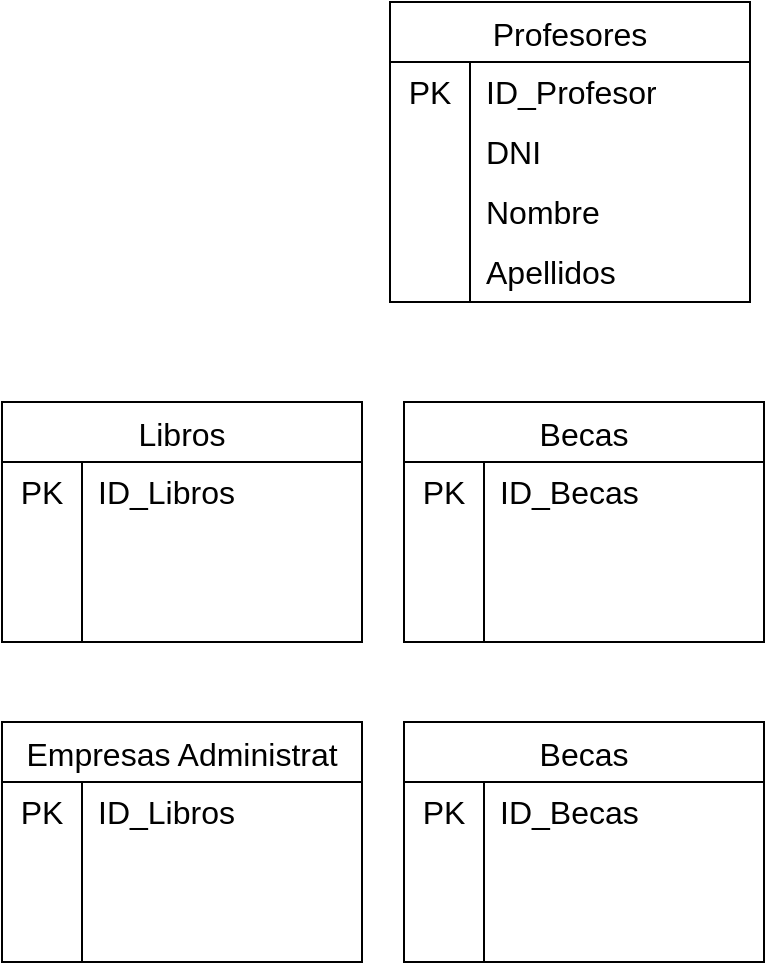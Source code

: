 <mxfile version="21.1.1" type="github" pages="2">
  <diagram name="Página-1" id="zt4AYjg8C7huM6tW8iO-">
    <mxGraphModel dx="1050" dy="530" grid="1" gridSize="10" guides="1" tooltips="1" connect="1" arrows="1" fold="1" page="1" pageScale="1" pageWidth="827" pageHeight="1169" math="0" shadow="0">
      <root>
        <mxCell id="0" />
        <mxCell id="1" parent="0" />
        <mxCell id="c2JzD8HHJXGIYYLRfOhI-31" value="Profesores" style="shape=table;startSize=30;container=1;collapsible=0;childLayout=tableLayout;fixedRows=1;rowLines=0;fontStyle=0;strokeColor=default;fontSize=16;" parent="1" vertex="1">
          <mxGeometry x="234" y="40" width="180" height="150" as="geometry" />
        </mxCell>
        <mxCell id="c2JzD8HHJXGIYYLRfOhI-32" value="" style="shape=tableRow;horizontal=0;startSize=0;swimlaneHead=0;swimlaneBody=0;top=0;left=0;bottom=0;right=0;collapsible=0;dropTarget=0;fillColor=none;points=[[0,0.5],[1,0.5]];portConstraint=eastwest;strokeColor=inherit;fontSize=16;" parent="c2JzD8HHJXGIYYLRfOhI-31" vertex="1">
          <mxGeometry y="30" width="180" height="30" as="geometry" />
        </mxCell>
        <mxCell id="c2JzD8HHJXGIYYLRfOhI-33" value="PK" style="shape=partialRectangle;html=1;whiteSpace=wrap;connectable=0;fillColor=none;top=0;left=0;bottom=0;right=0;overflow=hidden;pointerEvents=1;strokeColor=inherit;fontSize=16;" parent="c2JzD8HHJXGIYYLRfOhI-32" vertex="1">
          <mxGeometry width="40" height="30" as="geometry">
            <mxRectangle width="40" height="30" as="alternateBounds" />
          </mxGeometry>
        </mxCell>
        <mxCell id="c2JzD8HHJXGIYYLRfOhI-34" value="ID_Profesor" style="shape=partialRectangle;html=1;whiteSpace=wrap;connectable=0;fillColor=none;top=0;left=0;bottom=0;right=0;align=left;spacingLeft=6;overflow=hidden;strokeColor=inherit;fontSize=16;" parent="c2JzD8HHJXGIYYLRfOhI-32" vertex="1">
          <mxGeometry x="40" width="140" height="30" as="geometry">
            <mxRectangle width="140" height="30" as="alternateBounds" />
          </mxGeometry>
        </mxCell>
        <mxCell id="c2JzD8HHJXGIYYLRfOhI-47" style="shape=tableRow;horizontal=0;startSize=0;swimlaneHead=0;swimlaneBody=0;top=0;left=0;bottom=0;right=0;collapsible=0;dropTarget=0;fillColor=none;points=[[0,0.5],[1,0.5]];portConstraint=eastwest;strokeColor=inherit;fontSize=16;" parent="c2JzD8HHJXGIYYLRfOhI-31" vertex="1">
          <mxGeometry y="60" width="180" height="30" as="geometry" />
        </mxCell>
        <mxCell id="c2JzD8HHJXGIYYLRfOhI-48" style="shape=partialRectangle;html=1;whiteSpace=wrap;connectable=0;fillColor=none;top=0;left=0;bottom=0;right=0;overflow=hidden;strokeColor=inherit;fontSize=16;" parent="c2JzD8HHJXGIYYLRfOhI-47" vertex="1">
          <mxGeometry width="40" height="30" as="geometry">
            <mxRectangle width="40" height="30" as="alternateBounds" />
          </mxGeometry>
        </mxCell>
        <mxCell id="c2JzD8HHJXGIYYLRfOhI-49" value="DNI" style="shape=partialRectangle;html=1;whiteSpace=wrap;connectable=0;fillColor=none;top=0;left=0;bottom=0;right=0;align=left;spacingLeft=6;overflow=hidden;strokeColor=inherit;fontSize=16;" parent="c2JzD8HHJXGIYYLRfOhI-47" vertex="1">
          <mxGeometry x="40" width="140" height="30" as="geometry">
            <mxRectangle width="140" height="30" as="alternateBounds" />
          </mxGeometry>
        </mxCell>
        <mxCell id="c2JzD8HHJXGIYYLRfOhI-35" value="" style="shape=tableRow;horizontal=0;startSize=0;swimlaneHead=0;swimlaneBody=0;top=0;left=0;bottom=0;right=0;collapsible=0;dropTarget=0;fillColor=none;points=[[0,0.5],[1,0.5]];portConstraint=eastwest;strokeColor=inherit;fontSize=16;" parent="c2JzD8HHJXGIYYLRfOhI-31" vertex="1">
          <mxGeometry y="90" width="180" height="30" as="geometry" />
        </mxCell>
        <mxCell id="c2JzD8HHJXGIYYLRfOhI-36" value="" style="shape=partialRectangle;html=1;whiteSpace=wrap;connectable=0;fillColor=none;top=0;left=0;bottom=0;right=0;overflow=hidden;strokeColor=inherit;fontSize=16;" parent="c2JzD8HHJXGIYYLRfOhI-35" vertex="1">
          <mxGeometry width="40" height="30" as="geometry">
            <mxRectangle width="40" height="30" as="alternateBounds" />
          </mxGeometry>
        </mxCell>
        <mxCell id="c2JzD8HHJXGIYYLRfOhI-37" value="Nombre" style="shape=partialRectangle;html=1;whiteSpace=wrap;connectable=0;fillColor=none;top=0;left=0;bottom=0;right=0;align=left;spacingLeft=6;overflow=hidden;strokeColor=inherit;fontSize=16;" parent="c2JzD8HHJXGIYYLRfOhI-35" vertex="1">
          <mxGeometry x="40" width="140" height="30" as="geometry">
            <mxRectangle width="140" height="30" as="alternateBounds" />
          </mxGeometry>
        </mxCell>
        <mxCell id="c2JzD8HHJXGIYYLRfOhI-38" value="" style="shape=tableRow;horizontal=0;startSize=0;swimlaneHead=0;swimlaneBody=0;top=0;left=0;bottom=0;right=0;collapsible=0;dropTarget=0;fillColor=none;points=[[0,0.5],[1,0.5]];portConstraint=eastwest;strokeColor=inherit;fontSize=16;" parent="c2JzD8HHJXGIYYLRfOhI-31" vertex="1">
          <mxGeometry y="120" width="180" height="30" as="geometry" />
        </mxCell>
        <mxCell id="c2JzD8HHJXGIYYLRfOhI-39" value="" style="shape=partialRectangle;html=1;whiteSpace=wrap;connectable=0;fillColor=none;top=0;left=0;bottom=0;right=0;overflow=hidden;strokeColor=inherit;fontSize=16;" parent="c2JzD8HHJXGIYYLRfOhI-38" vertex="1">
          <mxGeometry width="40" height="30" as="geometry">
            <mxRectangle width="40" height="30" as="alternateBounds" />
          </mxGeometry>
        </mxCell>
        <mxCell id="c2JzD8HHJXGIYYLRfOhI-40" value="Apellidos" style="shape=partialRectangle;html=1;whiteSpace=wrap;connectable=0;fillColor=none;top=0;left=0;bottom=0;right=0;align=left;spacingLeft=6;overflow=hidden;strokeColor=inherit;fontSize=16;" parent="c2JzD8HHJXGIYYLRfOhI-38" vertex="1">
          <mxGeometry x="40" width="140" height="30" as="geometry">
            <mxRectangle width="140" height="30" as="alternateBounds" />
          </mxGeometry>
        </mxCell>
        <mxCell id="c2JzD8HHJXGIYYLRfOhI-54" value="Libros" style="shape=table;startSize=30;container=1;collapsible=0;childLayout=tableLayout;fixedRows=1;rowLines=0;fontStyle=0;strokeColor=default;fontSize=16;" parent="1" vertex="1">
          <mxGeometry x="40" y="240" width="180" height="120" as="geometry" />
        </mxCell>
        <mxCell id="c2JzD8HHJXGIYYLRfOhI-55" value="" style="shape=tableRow;horizontal=0;startSize=0;swimlaneHead=0;swimlaneBody=0;top=0;left=0;bottom=0;right=0;collapsible=0;dropTarget=0;fillColor=none;points=[[0,0.5],[1,0.5]];portConstraint=eastwest;strokeColor=inherit;fontSize=16;" parent="c2JzD8HHJXGIYYLRfOhI-54" vertex="1">
          <mxGeometry y="30" width="180" height="30" as="geometry" />
        </mxCell>
        <mxCell id="c2JzD8HHJXGIYYLRfOhI-56" value="PK" style="shape=partialRectangle;html=1;whiteSpace=wrap;connectable=0;fillColor=none;top=0;left=0;bottom=0;right=0;overflow=hidden;pointerEvents=1;strokeColor=inherit;fontSize=16;" parent="c2JzD8HHJXGIYYLRfOhI-55" vertex="1">
          <mxGeometry width="40" height="30" as="geometry">
            <mxRectangle width="40" height="30" as="alternateBounds" />
          </mxGeometry>
        </mxCell>
        <mxCell id="c2JzD8HHJXGIYYLRfOhI-57" value="ID_Libros" style="shape=partialRectangle;html=1;whiteSpace=wrap;connectable=0;fillColor=none;top=0;left=0;bottom=0;right=0;align=left;spacingLeft=6;overflow=hidden;strokeColor=inherit;fontSize=16;" parent="c2JzD8HHJXGIYYLRfOhI-55" vertex="1">
          <mxGeometry x="40" width="140" height="30" as="geometry">
            <mxRectangle width="140" height="30" as="alternateBounds" />
          </mxGeometry>
        </mxCell>
        <mxCell id="c2JzD8HHJXGIYYLRfOhI-64" style="shape=tableRow;horizontal=0;startSize=0;swimlaneHead=0;swimlaneBody=0;top=0;left=0;bottom=0;right=0;collapsible=0;dropTarget=0;fillColor=none;points=[[0,0.5],[1,0.5]];portConstraint=eastwest;strokeColor=inherit;fontSize=16;" parent="c2JzD8HHJXGIYYLRfOhI-54" vertex="1">
          <mxGeometry y="60" width="180" height="30" as="geometry" />
        </mxCell>
        <mxCell id="c2JzD8HHJXGIYYLRfOhI-65" style="shape=partialRectangle;html=1;whiteSpace=wrap;connectable=0;fillColor=none;top=0;left=0;bottom=0;right=0;overflow=hidden;pointerEvents=1;strokeColor=inherit;fontSize=16;" parent="c2JzD8HHJXGIYYLRfOhI-64" vertex="1">
          <mxGeometry width="40" height="30" as="geometry">
            <mxRectangle width="40" height="30" as="alternateBounds" />
          </mxGeometry>
        </mxCell>
        <mxCell id="c2JzD8HHJXGIYYLRfOhI-66" style="shape=partialRectangle;html=1;whiteSpace=wrap;connectable=0;fillColor=none;top=0;left=0;bottom=0;right=0;align=left;spacingLeft=6;overflow=hidden;strokeColor=inherit;fontSize=16;" parent="c2JzD8HHJXGIYYLRfOhI-64" vertex="1">
          <mxGeometry x="40" width="140" height="30" as="geometry">
            <mxRectangle width="140" height="30" as="alternateBounds" />
          </mxGeometry>
        </mxCell>
        <mxCell id="c2JzD8HHJXGIYYLRfOhI-67" style="shape=tableRow;horizontal=0;startSize=0;swimlaneHead=0;swimlaneBody=0;top=0;left=0;bottom=0;right=0;collapsible=0;dropTarget=0;fillColor=none;points=[[0,0.5],[1,0.5]];portConstraint=eastwest;strokeColor=inherit;fontSize=16;" parent="c2JzD8HHJXGIYYLRfOhI-54" vertex="1">
          <mxGeometry y="90" width="180" height="30" as="geometry" />
        </mxCell>
        <mxCell id="c2JzD8HHJXGIYYLRfOhI-68" style="shape=partialRectangle;html=1;whiteSpace=wrap;connectable=0;fillColor=none;top=0;left=0;bottom=0;right=0;overflow=hidden;pointerEvents=1;strokeColor=inherit;fontSize=16;" parent="c2JzD8HHJXGIYYLRfOhI-67" vertex="1">
          <mxGeometry width="40" height="30" as="geometry">
            <mxRectangle width="40" height="30" as="alternateBounds" />
          </mxGeometry>
        </mxCell>
        <mxCell id="c2JzD8HHJXGIYYLRfOhI-69" style="shape=partialRectangle;html=1;whiteSpace=wrap;connectable=0;fillColor=none;top=0;left=0;bottom=0;right=0;align=left;spacingLeft=6;overflow=hidden;strokeColor=inherit;fontSize=16;" parent="c2JzD8HHJXGIYYLRfOhI-67" vertex="1">
          <mxGeometry x="40" width="140" height="30" as="geometry">
            <mxRectangle width="140" height="30" as="alternateBounds" />
          </mxGeometry>
        </mxCell>
        <mxCell id="c2JzD8HHJXGIYYLRfOhI-70" value="Becas" style="shape=table;startSize=30;container=1;collapsible=0;childLayout=tableLayout;fixedRows=1;rowLines=0;fontStyle=0;strokeColor=default;fontSize=16;" parent="1" vertex="1">
          <mxGeometry x="241" y="240" width="180" height="120" as="geometry" />
        </mxCell>
        <mxCell id="c2JzD8HHJXGIYYLRfOhI-71" value="" style="shape=tableRow;horizontal=0;startSize=0;swimlaneHead=0;swimlaneBody=0;top=0;left=0;bottom=0;right=0;collapsible=0;dropTarget=0;fillColor=none;points=[[0,0.5],[1,0.5]];portConstraint=eastwest;strokeColor=inherit;fontSize=16;" parent="c2JzD8HHJXGIYYLRfOhI-70" vertex="1">
          <mxGeometry y="30" width="180" height="30" as="geometry" />
        </mxCell>
        <mxCell id="c2JzD8HHJXGIYYLRfOhI-72" value="PK" style="shape=partialRectangle;html=1;whiteSpace=wrap;connectable=0;fillColor=none;top=0;left=0;bottom=0;right=0;overflow=hidden;pointerEvents=1;strokeColor=inherit;fontSize=16;" parent="c2JzD8HHJXGIYYLRfOhI-71" vertex="1">
          <mxGeometry width="40" height="30" as="geometry">
            <mxRectangle width="40" height="30" as="alternateBounds" />
          </mxGeometry>
        </mxCell>
        <mxCell id="c2JzD8HHJXGIYYLRfOhI-73" value="ID_Becas" style="shape=partialRectangle;html=1;whiteSpace=wrap;connectable=0;fillColor=none;top=0;left=0;bottom=0;right=0;align=left;spacingLeft=6;overflow=hidden;strokeColor=inherit;fontSize=16;" parent="c2JzD8HHJXGIYYLRfOhI-71" vertex="1">
          <mxGeometry x="40" width="140" height="30" as="geometry">
            <mxRectangle width="140" height="30" as="alternateBounds" />
          </mxGeometry>
        </mxCell>
        <mxCell id="c2JzD8HHJXGIYYLRfOhI-74" style="shape=tableRow;horizontal=0;startSize=0;swimlaneHead=0;swimlaneBody=0;top=0;left=0;bottom=0;right=0;collapsible=0;dropTarget=0;fillColor=none;points=[[0,0.5],[1,0.5]];portConstraint=eastwest;strokeColor=inherit;fontSize=16;" parent="c2JzD8HHJXGIYYLRfOhI-70" vertex="1">
          <mxGeometry y="60" width="180" height="30" as="geometry" />
        </mxCell>
        <mxCell id="c2JzD8HHJXGIYYLRfOhI-75" style="shape=partialRectangle;html=1;whiteSpace=wrap;connectable=0;fillColor=none;top=0;left=0;bottom=0;right=0;overflow=hidden;pointerEvents=1;strokeColor=inherit;fontSize=16;" parent="c2JzD8HHJXGIYYLRfOhI-74" vertex="1">
          <mxGeometry width="40" height="30" as="geometry">
            <mxRectangle width="40" height="30" as="alternateBounds" />
          </mxGeometry>
        </mxCell>
        <mxCell id="c2JzD8HHJXGIYYLRfOhI-76" style="shape=partialRectangle;html=1;whiteSpace=wrap;connectable=0;fillColor=none;top=0;left=0;bottom=0;right=0;align=left;spacingLeft=6;overflow=hidden;strokeColor=inherit;fontSize=16;" parent="c2JzD8HHJXGIYYLRfOhI-74" vertex="1">
          <mxGeometry x="40" width="140" height="30" as="geometry">
            <mxRectangle width="140" height="30" as="alternateBounds" />
          </mxGeometry>
        </mxCell>
        <mxCell id="c2JzD8HHJXGIYYLRfOhI-77" style="shape=tableRow;horizontal=0;startSize=0;swimlaneHead=0;swimlaneBody=0;top=0;left=0;bottom=0;right=0;collapsible=0;dropTarget=0;fillColor=none;points=[[0,0.5],[1,0.5]];portConstraint=eastwest;strokeColor=inherit;fontSize=16;" parent="c2JzD8HHJXGIYYLRfOhI-70" vertex="1">
          <mxGeometry y="90" width="180" height="30" as="geometry" />
        </mxCell>
        <mxCell id="c2JzD8HHJXGIYYLRfOhI-78" style="shape=partialRectangle;html=1;whiteSpace=wrap;connectable=0;fillColor=none;top=0;left=0;bottom=0;right=0;overflow=hidden;pointerEvents=1;strokeColor=inherit;fontSize=16;" parent="c2JzD8HHJXGIYYLRfOhI-77" vertex="1">
          <mxGeometry width="40" height="30" as="geometry">
            <mxRectangle width="40" height="30" as="alternateBounds" />
          </mxGeometry>
        </mxCell>
        <mxCell id="c2JzD8HHJXGIYYLRfOhI-79" style="shape=partialRectangle;html=1;whiteSpace=wrap;connectable=0;fillColor=none;top=0;left=0;bottom=0;right=0;align=left;spacingLeft=6;overflow=hidden;strokeColor=inherit;fontSize=16;" parent="c2JzD8HHJXGIYYLRfOhI-77" vertex="1">
          <mxGeometry x="40" width="140" height="30" as="geometry">
            <mxRectangle width="140" height="30" as="alternateBounds" />
          </mxGeometry>
        </mxCell>
        <mxCell id="c2JzD8HHJXGIYYLRfOhI-80" value="Empresas Administrat" style="shape=table;startSize=30;container=1;collapsible=0;childLayout=tableLayout;fixedRows=1;rowLines=0;fontStyle=0;strokeColor=default;fontSize=16;" parent="1" vertex="1">
          <mxGeometry x="40" y="400" width="180" height="120" as="geometry" />
        </mxCell>
        <mxCell id="c2JzD8HHJXGIYYLRfOhI-81" value="" style="shape=tableRow;horizontal=0;startSize=0;swimlaneHead=0;swimlaneBody=0;top=0;left=0;bottom=0;right=0;collapsible=0;dropTarget=0;fillColor=none;points=[[0,0.5],[1,0.5]];portConstraint=eastwest;strokeColor=inherit;fontSize=16;" parent="c2JzD8HHJXGIYYLRfOhI-80" vertex="1">
          <mxGeometry y="30" width="180" height="30" as="geometry" />
        </mxCell>
        <mxCell id="c2JzD8HHJXGIYYLRfOhI-82" value="PK" style="shape=partialRectangle;html=1;whiteSpace=wrap;connectable=0;fillColor=none;top=0;left=0;bottom=0;right=0;overflow=hidden;pointerEvents=1;strokeColor=inherit;fontSize=16;" parent="c2JzD8HHJXGIYYLRfOhI-81" vertex="1">
          <mxGeometry width="40" height="30" as="geometry">
            <mxRectangle width="40" height="30" as="alternateBounds" />
          </mxGeometry>
        </mxCell>
        <mxCell id="c2JzD8HHJXGIYYLRfOhI-83" value="ID_Libros" style="shape=partialRectangle;html=1;whiteSpace=wrap;connectable=0;fillColor=none;top=0;left=0;bottom=0;right=0;align=left;spacingLeft=6;overflow=hidden;strokeColor=inherit;fontSize=16;" parent="c2JzD8HHJXGIYYLRfOhI-81" vertex="1">
          <mxGeometry x="40" width="140" height="30" as="geometry">
            <mxRectangle width="140" height="30" as="alternateBounds" />
          </mxGeometry>
        </mxCell>
        <mxCell id="c2JzD8HHJXGIYYLRfOhI-84" style="shape=tableRow;horizontal=0;startSize=0;swimlaneHead=0;swimlaneBody=0;top=0;left=0;bottom=0;right=0;collapsible=0;dropTarget=0;fillColor=none;points=[[0,0.5],[1,0.5]];portConstraint=eastwest;strokeColor=inherit;fontSize=16;" parent="c2JzD8HHJXGIYYLRfOhI-80" vertex="1">
          <mxGeometry y="60" width="180" height="30" as="geometry" />
        </mxCell>
        <mxCell id="c2JzD8HHJXGIYYLRfOhI-85" style="shape=partialRectangle;html=1;whiteSpace=wrap;connectable=0;fillColor=none;top=0;left=0;bottom=0;right=0;overflow=hidden;pointerEvents=1;strokeColor=inherit;fontSize=16;" parent="c2JzD8HHJXGIYYLRfOhI-84" vertex="1">
          <mxGeometry width="40" height="30" as="geometry">
            <mxRectangle width="40" height="30" as="alternateBounds" />
          </mxGeometry>
        </mxCell>
        <mxCell id="c2JzD8HHJXGIYYLRfOhI-86" style="shape=partialRectangle;html=1;whiteSpace=wrap;connectable=0;fillColor=none;top=0;left=0;bottom=0;right=0;align=left;spacingLeft=6;overflow=hidden;strokeColor=inherit;fontSize=16;" parent="c2JzD8HHJXGIYYLRfOhI-84" vertex="1">
          <mxGeometry x="40" width="140" height="30" as="geometry">
            <mxRectangle width="140" height="30" as="alternateBounds" />
          </mxGeometry>
        </mxCell>
        <mxCell id="c2JzD8HHJXGIYYLRfOhI-87" style="shape=tableRow;horizontal=0;startSize=0;swimlaneHead=0;swimlaneBody=0;top=0;left=0;bottom=0;right=0;collapsible=0;dropTarget=0;fillColor=none;points=[[0,0.5],[1,0.5]];portConstraint=eastwest;strokeColor=inherit;fontSize=16;" parent="c2JzD8HHJXGIYYLRfOhI-80" vertex="1">
          <mxGeometry y="90" width="180" height="30" as="geometry" />
        </mxCell>
        <mxCell id="c2JzD8HHJXGIYYLRfOhI-88" style="shape=partialRectangle;html=1;whiteSpace=wrap;connectable=0;fillColor=none;top=0;left=0;bottom=0;right=0;overflow=hidden;pointerEvents=1;strokeColor=inherit;fontSize=16;" parent="c2JzD8HHJXGIYYLRfOhI-87" vertex="1">
          <mxGeometry width="40" height="30" as="geometry">
            <mxRectangle width="40" height="30" as="alternateBounds" />
          </mxGeometry>
        </mxCell>
        <mxCell id="c2JzD8HHJXGIYYLRfOhI-89" style="shape=partialRectangle;html=1;whiteSpace=wrap;connectable=0;fillColor=none;top=0;left=0;bottom=0;right=0;align=left;spacingLeft=6;overflow=hidden;strokeColor=inherit;fontSize=16;" parent="c2JzD8HHJXGIYYLRfOhI-87" vertex="1">
          <mxGeometry x="40" width="140" height="30" as="geometry">
            <mxRectangle width="140" height="30" as="alternateBounds" />
          </mxGeometry>
        </mxCell>
        <mxCell id="c2JzD8HHJXGIYYLRfOhI-90" value="Becas" style="shape=table;startSize=30;container=1;collapsible=0;childLayout=tableLayout;fixedRows=1;rowLines=0;fontStyle=0;strokeColor=default;fontSize=16;" parent="1" vertex="1">
          <mxGeometry x="241" y="400" width="180" height="120" as="geometry" />
        </mxCell>
        <mxCell id="c2JzD8HHJXGIYYLRfOhI-91" value="" style="shape=tableRow;horizontal=0;startSize=0;swimlaneHead=0;swimlaneBody=0;top=0;left=0;bottom=0;right=0;collapsible=0;dropTarget=0;fillColor=none;points=[[0,0.5],[1,0.5]];portConstraint=eastwest;strokeColor=inherit;fontSize=16;" parent="c2JzD8HHJXGIYYLRfOhI-90" vertex="1">
          <mxGeometry y="30" width="180" height="30" as="geometry" />
        </mxCell>
        <mxCell id="c2JzD8HHJXGIYYLRfOhI-92" value="PK" style="shape=partialRectangle;html=1;whiteSpace=wrap;connectable=0;fillColor=none;top=0;left=0;bottom=0;right=0;overflow=hidden;pointerEvents=1;strokeColor=inherit;fontSize=16;" parent="c2JzD8HHJXGIYYLRfOhI-91" vertex="1">
          <mxGeometry width="40" height="30" as="geometry">
            <mxRectangle width="40" height="30" as="alternateBounds" />
          </mxGeometry>
        </mxCell>
        <mxCell id="c2JzD8HHJXGIYYLRfOhI-93" value="ID_Becas" style="shape=partialRectangle;html=1;whiteSpace=wrap;connectable=0;fillColor=none;top=0;left=0;bottom=0;right=0;align=left;spacingLeft=6;overflow=hidden;strokeColor=inherit;fontSize=16;" parent="c2JzD8HHJXGIYYLRfOhI-91" vertex="1">
          <mxGeometry x="40" width="140" height="30" as="geometry">
            <mxRectangle width="140" height="30" as="alternateBounds" />
          </mxGeometry>
        </mxCell>
        <mxCell id="c2JzD8HHJXGIYYLRfOhI-94" style="shape=tableRow;horizontal=0;startSize=0;swimlaneHead=0;swimlaneBody=0;top=0;left=0;bottom=0;right=0;collapsible=0;dropTarget=0;fillColor=none;points=[[0,0.5],[1,0.5]];portConstraint=eastwest;strokeColor=inherit;fontSize=16;" parent="c2JzD8HHJXGIYYLRfOhI-90" vertex="1">
          <mxGeometry y="60" width="180" height="30" as="geometry" />
        </mxCell>
        <mxCell id="c2JzD8HHJXGIYYLRfOhI-95" style="shape=partialRectangle;html=1;whiteSpace=wrap;connectable=0;fillColor=none;top=0;left=0;bottom=0;right=0;overflow=hidden;pointerEvents=1;strokeColor=inherit;fontSize=16;" parent="c2JzD8HHJXGIYYLRfOhI-94" vertex="1">
          <mxGeometry width="40" height="30" as="geometry">
            <mxRectangle width="40" height="30" as="alternateBounds" />
          </mxGeometry>
        </mxCell>
        <mxCell id="c2JzD8HHJXGIYYLRfOhI-96" style="shape=partialRectangle;html=1;whiteSpace=wrap;connectable=0;fillColor=none;top=0;left=0;bottom=0;right=0;align=left;spacingLeft=6;overflow=hidden;strokeColor=inherit;fontSize=16;" parent="c2JzD8HHJXGIYYLRfOhI-94" vertex="1">
          <mxGeometry x="40" width="140" height="30" as="geometry">
            <mxRectangle width="140" height="30" as="alternateBounds" />
          </mxGeometry>
        </mxCell>
        <mxCell id="c2JzD8HHJXGIYYLRfOhI-97" style="shape=tableRow;horizontal=0;startSize=0;swimlaneHead=0;swimlaneBody=0;top=0;left=0;bottom=0;right=0;collapsible=0;dropTarget=0;fillColor=none;points=[[0,0.5],[1,0.5]];portConstraint=eastwest;strokeColor=inherit;fontSize=16;" parent="c2JzD8HHJXGIYYLRfOhI-90" vertex="1">
          <mxGeometry y="90" width="180" height="30" as="geometry" />
        </mxCell>
        <mxCell id="c2JzD8HHJXGIYYLRfOhI-98" style="shape=partialRectangle;html=1;whiteSpace=wrap;connectable=0;fillColor=none;top=0;left=0;bottom=0;right=0;overflow=hidden;pointerEvents=1;strokeColor=inherit;fontSize=16;" parent="c2JzD8HHJXGIYYLRfOhI-97" vertex="1">
          <mxGeometry width="40" height="30" as="geometry">
            <mxRectangle width="40" height="30" as="alternateBounds" />
          </mxGeometry>
        </mxCell>
        <mxCell id="c2JzD8HHJXGIYYLRfOhI-99" style="shape=partialRectangle;html=1;whiteSpace=wrap;connectable=0;fillColor=none;top=0;left=0;bottom=0;right=0;align=left;spacingLeft=6;overflow=hidden;strokeColor=inherit;fontSize=16;" parent="c2JzD8HHJXGIYYLRfOhI-97" vertex="1">
          <mxGeometry x="40" width="140" height="30" as="geometry">
            <mxRectangle width="140" height="30" as="alternateBounds" />
          </mxGeometry>
        </mxCell>
      </root>
    </mxGraphModel>
  </diagram>
  <diagram id="k0yVEyeWuZDVkG_F3RZO" name="Página-2">
    <mxGraphModel dx="5027" dy="2120" grid="1" gridSize="10" guides="1" tooltips="1" connect="1" arrows="1" fold="1" page="1" pageScale="1" pageWidth="827" pageHeight="1169" math="0" shadow="0">
      <root>
        <mxCell id="0" />
        <mxCell id="1" parent="0" />
        <mxCell id="2ufVqpd_fb9Y4bsYc6zP-1" value="Imparten" style="shape=table;startSize=30;container=1;collapsible=1;childLayout=tableLayout;fixedRows=1;rowLines=0;fontStyle=1;align=center;resizeLast=1;html=1;fillColor=#d5e8d4;strokeColor=#82b366;" vertex="1" parent="1">
          <mxGeometry y="500" width="180" height="150" as="geometry" />
        </mxCell>
        <mxCell id="2ufVqpd_fb9Y4bsYc6zP-2" value="" style="shape=tableRow;horizontal=0;startSize=0;swimlaneHead=0;swimlaneBody=0;fillColor=none;collapsible=0;dropTarget=0;points=[[0,0.5],[1,0.5]];portConstraint=eastwest;top=0;left=0;right=0;bottom=1;" vertex="1" parent="2ufVqpd_fb9Y4bsYc6zP-1">
          <mxGeometry y="30" width="180" height="30" as="geometry" />
        </mxCell>
        <mxCell id="2ufVqpd_fb9Y4bsYc6zP-3" value="PK FK" style="shape=partialRectangle;connectable=0;fillColor=none;top=0;left=0;bottom=0;right=0;fontStyle=1;overflow=hidden;whiteSpace=wrap;html=1;" vertex="1" parent="2ufVqpd_fb9Y4bsYc6zP-2">
          <mxGeometry width="40" height="30" as="geometry">
            <mxRectangle width="40" height="30" as="alternateBounds" />
          </mxGeometry>
        </mxCell>
        <mxCell id="2ufVqpd_fb9Y4bsYc6zP-4" value="&lt;b&gt;&lt;u&gt;ID Profesores&lt;/u&gt;&lt;br&gt;&lt;/b&gt;" style="shape=partialRectangle;connectable=0;fillColor=none;top=0;left=0;bottom=0;right=0;align=left;spacingLeft=6;fontStyle=5;overflow=hidden;whiteSpace=wrap;html=1;" vertex="1" parent="2ufVqpd_fb9Y4bsYc6zP-2">
          <mxGeometry x="40" width="140" height="30" as="geometry">
            <mxRectangle width="140" height="30" as="alternateBounds" />
          </mxGeometry>
        </mxCell>
        <mxCell id="2ufVqpd_fb9Y4bsYc6zP-5" value="" style="shape=tableRow;horizontal=0;startSize=0;swimlaneHead=0;swimlaneBody=0;fillColor=none;collapsible=0;dropTarget=0;points=[[0,0.5],[1,0.5]];portConstraint=eastwest;top=0;left=0;right=0;bottom=0;" vertex="1" parent="2ufVqpd_fb9Y4bsYc6zP-1">
          <mxGeometry y="60" width="180" height="30" as="geometry" />
        </mxCell>
        <mxCell id="2ufVqpd_fb9Y4bsYc6zP-6" value="&lt;b&gt;PK FK&lt;br&gt;&lt;/b&gt;" style="shape=partialRectangle;connectable=0;fillColor=none;top=0;left=0;bottom=0;right=0;editable=1;overflow=hidden;whiteSpace=wrap;html=1;" vertex="1" parent="2ufVqpd_fb9Y4bsYc6zP-5">
          <mxGeometry width="40" height="30" as="geometry">
            <mxRectangle width="40" height="30" as="alternateBounds" />
          </mxGeometry>
        </mxCell>
        <mxCell id="2ufVqpd_fb9Y4bsYc6zP-7" value="&lt;b&gt;&lt;u&gt;ID Curso&lt;/u&gt;&lt;/b&gt;" style="shape=partialRectangle;connectable=0;fillColor=none;top=0;left=0;bottom=0;right=0;align=left;spacingLeft=6;overflow=hidden;whiteSpace=wrap;html=1;" vertex="1" parent="2ufVqpd_fb9Y4bsYc6zP-5">
          <mxGeometry x="40" width="140" height="30" as="geometry">
            <mxRectangle width="140" height="30" as="alternateBounds" />
          </mxGeometry>
        </mxCell>
        <mxCell id="2ufVqpd_fb9Y4bsYc6zP-8" value="" style="shape=tableRow;horizontal=0;startSize=0;swimlaneHead=0;swimlaneBody=0;fillColor=none;collapsible=0;dropTarget=0;points=[[0,0.5],[1,0.5]];portConstraint=eastwest;top=0;left=0;right=0;bottom=0;" vertex="1" parent="2ufVqpd_fb9Y4bsYc6zP-1">
          <mxGeometry y="90" width="180" height="30" as="geometry" />
        </mxCell>
        <mxCell id="2ufVqpd_fb9Y4bsYc6zP-9" value="" style="shape=partialRectangle;connectable=0;fillColor=none;top=0;left=0;bottom=0;right=0;editable=1;overflow=hidden;whiteSpace=wrap;html=1;" vertex="1" parent="2ufVqpd_fb9Y4bsYc6zP-8">
          <mxGeometry width="40" height="30" as="geometry">
            <mxRectangle width="40" height="30" as="alternateBounds" />
          </mxGeometry>
        </mxCell>
        <mxCell id="2ufVqpd_fb9Y4bsYc6zP-10" value="" style="shape=partialRectangle;connectable=0;fillColor=none;top=0;left=0;bottom=0;right=0;align=left;spacingLeft=6;overflow=hidden;whiteSpace=wrap;html=1;" vertex="1" parent="2ufVqpd_fb9Y4bsYc6zP-8">
          <mxGeometry x="40" width="140" height="30" as="geometry">
            <mxRectangle width="140" height="30" as="alternateBounds" />
          </mxGeometry>
        </mxCell>
        <mxCell id="2ufVqpd_fb9Y4bsYc6zP-11" value="" style="shape=tableRow;horizontal=0;startSize=0;swimlaneHead=0;swimlaneBody=0;fillColor=none;collapsible=0;dropTarget=0;points=[[0,0.5],[1,0.5]];portConstraint=eastwest;top=0;left=0;right=0;bottom=0;" vertex="1" parent="2ufVqpd_fb9Y4bsYc6zP-1">
          <mxGeometry y="120" width="180" height="30" as="geometry" />
        </mxCell>
        <mxCell id="2ufVqpd_fb9Y4bsYc6zP-12" value="" style="shape=partialRectangle;connectable=0;fillColor=none;top=0;left=0;bottom=0;right=0;editable=1;overflow=hidden;whiteSpace=wrap;html=1;" vertex="1" parent="2ufVqpd_fb9Y4bsYc6zP-11">
          <mxGeometry width="40" height="30" as="geometry">
            <mxRectangle width="40" height="30" as="alternateBounds" />
          </mxGeometry>
        </mxCell>
        <mxCell id="2ufVqpd_fb9Y4bsYc6zP-13" value="Row 3" style="shape=partialRectangle;connectable=0;fillColor=none;top=0;left=0;bottom=0;right=0;align=left;spacingLeft=6;overflow=hidden;whiteSpace=wrap;html=1;" vertex="1" parent="2ufVqpd_fb9Y4bsYc6zP-11">
          <mxGeometry x="40" width="140" height="30" as="geometry">
            <mxRectangle width="140" height="30" as="alternateBounds" />
          </mxGeometry>
        </mxCell>
        <mxCell id="2ufVqpd_fb9Y4bsYc6zP-14" value="Programa Académico" style="shape=table;startSize=30;container=1;collapsible=1;childLayout=tableLayout;fixedRows=1;rowLines=0;fontStyle=1;align=center;resizeLast=1;html=1;fillColor=#dae8fc;strokeColor=#6c8ebf;" vertex="1" parent="1">
          <mxGeometry x="280" y="1169" width="180" height="171" as="geometry" />
        </mxCell>
        <mxCell id="2ufVqpd_fb9Y4bsYc6zP-15" value="" style="shape=tableRow;horizontal=0;startSize=0;swimlaneHead=0;swimlaneBody=0;fillColor=none;collapsible=0;dropTarget=0;points=[[0,0.5],[1,0.5]];portConstraint=eastwest;top=0;left=0;right=0;bottom=1;" vertex="1" parent="2ufVqpd_fb9Y4bsYc6zP-14">
          <mxGeometry y="30" width="180" height="51" as="geometry" />
        </mxCell>
        <mxCell id="2ufVqpd_fb9Y4bsYc6zP-16" value="PK" style="shape=partialRectangle;connectable=0;fillColor=none;top=0;left=0;bottom=0;right=0;fontStyle=1;overflow=hidden;whiteSpace=wrap;html=1;" vertex="1" parent="2ufVqpd_fb9Y4bsYc6zP-15">
          <mxGeometry width="30" height="51" as="geometry">
            <mxRectangle width="30" height="51" as="alternateBounds" />
          </mxGeometry>
        </mxCell>
        <mxCell id="2ufVqpd_fb9Y4bsYc6zP-17" value="ID Prog.Acad" style="shape=partialRectangle;connectable=0;fillColor=none;top=0;left=0;bottom=0;right=0;align=left;spacingLeft=6;fontStyle=5;overflow=hidden;whiteSpace=wrap;html=1;" vertex="1" parent="2ufVqpd_fb9Y4bsYc6zP-15">
          <mxGeometry x="30" width="150" height="51" as="geometry">
            <mxRectangle width="150" height="51" as="alternateBounds" />
          </mxGeometry>
        </mxCell>
        <mxCell id="2ufVqpd_fb9Y4bsYc6zP-18" value="" style="shape=tableRow;horizontal=0;startSize=0;swimlaneHead=0;swimlaneBody=0;fillColor=none;collapsible=0;dropTarget=0;points=[[0,0.5],[1,0.5]];portConstraint=eastwest;top=0;left=0;right=0;bottom=0;" vertex="1" parent="2ufVqpd_fb9Y4bsYc6zP-14">
          <mxGeometry y="81" width="180" height="30" as="geometry" />
        </mxCell>
        <mxCell id="2ufVqpd_fb9Y4bsYc6zP-19" value="" style="shape=partialRectangle;connectable=0;fillColor=none;top=0;left=0;bottom=0;right=0;editable=1;overflow=hidden;whiteSpace=wrap;html=1;" vertex="1" parent="2ufVqpd_fb9Y4bsYc6zP-18">
          <mxGeometry width="30" height="30" as="geometry">
            <mxRectangle width="30" height="30" as="alternateBounds" />
          </mxGeometry>
        </mxCell>
        <mxCell id="2ufVqpd_fb9Y4bsYc6zP-20" value="Row 1" style="shape=partialRectangle;connectable=0;fillColor=none;top=0;left=0;bottom=0;right=0;align=left;spacingLeft=6;overflow=hidden;whiteSpace=wrap;html=1;" vertex="1" parent="2ufVqpd_fb9Y4bsYc6zP-18">
          <mxGeometry x="30" width="150" height="30" as="geometry">
            <mxRectangle width="150" height="30" as="alternateBounds" />
          </mxGeometry>
        </mxCell>
        <mxCell id="2ufVqpd_fb9Y4bsYc6zP-21" value="" style="shape=tableRow;horizontal=0;startSize=0;swimlaneHead=0;swimlaneBody=0;fillColor=none;collapsible=0;dropTarget=0;points=[[0,0.5],[1,0.5]];portConstraint=eastwest;top=0;left=0;right=0;bottom=0;" vertex="1" parent="2ufVqpd_fb9Y4bsYc6zP-14">
          <mxGeometry y="111" width="180" height="30" as="geometry" />
        </mxCell>
        <mxCell id="2ufVqpd_fb9Y4bsYc6zP-22" value="" style="shape=partialRectangle;connectable=0;fillColor=none;top=0;left=0;bottom=0;right=0;editable=1;overflow=hidden;whiteSpace=wrap;html=1;" vertex="1" parent="2ufVqpd_fb9Y4bsYc6zP-21">
          <mxGeometry width="30" height="30" as="geometry">
            <mxRectangle width="30" height="30" as="alternateBounds" />
          </mxGeometry>
        </mxCell>
        <mxCell id="2ufVqpd_fb9Y4bsYc6zP-23" value="Row 2" style="shape=partialRectangle;connectable=0;fillColor=none;top=0;left=0;bottom=0;right=0;align=left;spacingLeft=6;overflow=hidden;whiteSpace=wrap;html=1;" vertex="1" parent="2ufVqpd_fb9Y4bsYc6zP-21">
          <mxGeometry x="30" width="150" height="30" as="geometry">
            <mxRectangle width="150" height="30" as="alternateBounds" />
          </mxGeometry>
        </mxCell>
        <mxCell id="2ufVqpd_fb9Y4bsYc6zP-24" value="" style="shape=tableRow;horizontal=0;startSize=0;swimlaneHead=0;swimlaneBody=0;fillColor=none;collapsible=0;dropTarget=0;points=[[0,0.5],[1,0.5]];portConstraint=eastwest;top=0;left=0;right=0;bottom=0;" vertex="1" parent="2ufVqpd_fb9Y4bsYc6zP-14">
          <mxGeometry y="141" width="180" height="30" as="geometry" />
        </mxCell>
        <mxCell id="2ufVqpd_fb9Y4bsYc6zP-25" value="" style="shape=partialRectangle;connectable=0;fillColor=none;top=0;left=0;bottom=0;right=0;editable=1;overflow=hidden;whiteSpace=wrap;html=1;" vertex="1" parent="2ufVqpd_fb9Y4bsYc6zP-24">
          <mxGeometry width="30" height="30" as="geometry">
            <mxRectangle width="30" height="30" as="alternateBounds" />
          </mxGeometry>
        </mxCell>
        <mxCell id="2ufVqpd_fb9Y4bsYc6zP-26" value="Row 3" style="shape=partialRectangle;connectable=0;fillColor=none;top=0;left=0;bottom=0;right=0;align=left;spacingLeft=6;overflow=hidden;whiteSpace=wrap;html=1;" vertex="1" parent="2ufVqpd_fb9Y4bsYc6zP-24">
          <mxGeometry x="30" width="150" height="30" as="geometry">
            <mxRectangle width="150" height="30" as="alternateBounds" />
          </mxGeometry>
        </mxCell>
        <mxCell id="2ufVqpd_fb9Y4bsYc6zP-27" value="Tutor" style="shape=table;startSize=30;container=1;collapsible=1;childLayout=tableLayout;fixedRows=1;rowLines=0;fontStyle=1;align=center;resizeLast=1;html=1;fillColor=#dae8fc;strokeColor=#6c8ebf;" vertex="1" parent="1">
          <mxGeometry x="490" y="420" width="180" height="150" as="geometry" />
        </mxCell>
        <mxCell id="2ufVqpd_fb9Y4bsYc6zP-28" value="" style="shape=tableRow;horizontal=0;startSize=0;swimlaneHead=0;swimlaneBody=0;fillColor=none;collapsible=0;dropTarget=0;points=[[0,0.5],[1,0.5]];portConstraint=eastwest;top=0;left=0;right=0;bottom=1;" vertex="1" parent="2ufVqpd_fb9Y4bsYc6zP-27">
          <mxGeometry y="30" width="180" height="30" as="geometry" />
        </mxCell>
        <mxCell id="2ufVqpd_fb9Y4bsYc6zP-29" value="PK FK" style="shape=partialRectangle;connectable=0;fillColor=none;top=0;left=0;bottom=0;right=0;fontStyle=1;overflow=hidden;whiteSpace=wrap;html=1;" vertex="1" parent="2ufVqpd_fb9Y4bsYc6zP-28">
          <mxGeometry width="40" height="30" as="geometry">
            <mxRectangle width="40" height="30" as="alternateBounds" />
          </mxGeometry>
        </mxCell>
        <mxCell id="2ufVqpd_fb9Y4bsYc6zP-30" value="ID Profesores" style="shape=partialRectangle;connectable=0;fillColor=none;top=0;left=0;bottom=0;right=0;align=left;spacingLeft=6;fontStyle=5;overflow=hidden;whiteSpace=wrap;html=1;" vertex="1" parent="2ufVqpd_fb9Y4bsYc6zP-28">
          <mxGeometry x="40" width="140" height="30" as="geometry">
            <mxRectangle width="140" height="30" as="alternateBounds" />
          </mxGeometry>
        </mxCell>
        <mxCell id="2ufVqpd_fb9Y4bsYc6zP-31" value="" style="shape=tableRow;horizontal=0;startSize=0;swimlaneHead=0;swimlaneBody=0;fillColor=none;collapsible=0;dropTarget=0;points=[[0,0.5],[1,0.5]];portConstraint=eastwest;top=0;left=0;right=0;bottom=0;" vertex="1" parent="2ufVqpd_fb9Y4bsYc6zP-27">
          <mxGeometry y="60" width="180" height="30" as="geometry" />
        </mxCell>
        <mxCell id="2ufVqpd_fb9Y4bsYc6zP-32" value="" style="shape=partialRectangle;connectable=0;fillColor=none;top=0;left=0;bottom=0;right=0;editable=1;overflow=hidden;whiteSpace=wrap;html=1;" vertex="1" parent="2ufVqpd_fb9Y4bsYc6zP-31">
          <mxGeometry width="40" height="30" as="geometry">
            <mxRectangle width="40" height="30" as="alternateBounds" />
          </mxGeometry>
        </mxCell>
        <mxCell id="2ufVqpd_fb9Y4bsYc6zP-33" value="Row 1" style="shape=partialRectangle;connectable=0;fillColor=none;top=0;left=0;bottom=0;right=0;align=left;spacingLeft=6;overflow=hidden;whiteSpace=wrap;html=1;" vertex="1" parent="2ufVqpd_fb9Y4bsYc6zP-31">
          <mxGeometry x="40" width="140" height="30" as="geometry">
            <mxRectangle width="140" height="30" as="alternateBounds" />
          </mxGeometry>
        </mxCell>
        <mxCell id="2ufVqpd_fb9Y4bsYc6zP-34" value="" style="shape=tableRow;horizontal=0;startSize=0;swimlaneHead=0;swimlaneBody=0;fillColor=none;collapsible=0;dropTarget=0;points=[[0,0.5],[1,0.5]];portConstraint=eastwest;top=0;left=0;right=0;bottom=0;" vertex="1" parent="2ufVqpd_fb9Y4bsYc6zP-27">
          <mxGeometry y="90" width="180" height="30" as="geometry" />
        </mxCell>
        <mxCell id="2ufVqpd_fb9Y4bsYc6zP-35" value="" style="shape=partialRectangle;connectable=0;fillColor=none;top=0;left=0;bottom=0;right=0;editable=1;overflow=hidden;whiteSpace=wrap;html=1;" vertex="1" parent="2ufVqpd_fb9Y4bsYc6zP-34">
          <mxGeometry width="40" height="30" as="geometry">
            <mxRectangle width="40" height="30" as="alternateBounds" />
          </mxGeometry>
        </mxCell>
        <mxCell id="2ufVqpd_fb9Y4bsYc6zP-36" value="Row 2" style="shape=partialRectangle;connectable=0;fillColor=none;top=0;left=0;bottom=0;right=0;align=left;spacingLeft=6;overflow=hidden;whiteSpace=wrap;html=1;" vertex="1" parent="2ufVqpd_fb9Y4bsYc6zP-34">
          <mxGeometry x="40" width="140" height="30" as="geometry">
            <mxRectangle width="140" height="30" as="alternateBounds" />
          </mxGeometry>
        </mxCell>
        <mxCell id="2ufVqpd_fb9Y4bsYc6zP-37" value="" style="shape=tableRow;horizontal=0;startSize=0;swimlaneHead=0;swimlaneBody=0;fillColor=none;collapsible=0;dropTarget=0;points=[[0,0.5],[1,0.5]];portConstraint=eastwest;top=0;left=0;right=0;bottom=0;" vertex="1" parent="2ufVqpd_fb9Y4bsYc6zP-27">
          <mxGeometry y="120" width="180" height="30" as="geometry" />
        </mxCell>
        <mxCell id="2ufVqpd_fb9Y4bsYc6zP-38" value="" style="shape=partialRectangle;connectable=0;fillColor=none;top=0;left=0;bottom=0;right=0;editable=1;overflow=hidden;whiteSpace=wrap;html=1;" vertex="1" parent="2ufVqpd_fb9Y4bsYc6zP-37">
          <mxGeometry width="40" height="30" as="geometry">
            <mxRectangle width="40" height="30" as="alternateBounds" />
          </mxGeometry>
        </mxCell>
        <mxCell id="2ufVqpd_fb9Y4bsYc6zP-39" value="Row 3" style="shape=partialRectangle;connectable=0;fillColor=none;top=0;left=0;bottom=0;right=0;align=left;spacingLeft=6;overflow=hidden;whiteSpace=wrap;html=1;" vertex="1" parent="2ufVqpd_fb9Y4bsYc6zP-37">
          <mxGeometry x="40" width="140" height="30" as="geometry">
            <mxRectangle width="140" height="30" as="alternateBounds" />
          </mxGeometry>
        </mxCell>
        <mxCell id="2ufVqpd_fb9Y4bsYc6zP-40" value="Profesor" style="shape=table;startSize=30;container=1;collapsible=1;childLayout=tableLayout;fixedRows=1;rowLines=0;fontStyle=1;align=center;resizeLast=1;html=1;fillColor=#dae8fc;strokeColor=#6c8ebf;" vertex="1" parent="1">
          <mxGeometry x="500" y="180" width="180" height="160" as="geometry" />
        </mxCell>
        <mxCell id="2ufVqpd_fb9Y4bsYc6zP-41" value="" style="shape=tableRow;horizontal=0;startSize=0;swimlaneHead=0;swimlaneBody=0;fillColor=none;collapsible=0;dropTarget=0;points=[[0,0.5],[1,0.5]];portConstraint=eastwest;top=0;left=0;right=0;bottom=1;" vertex="1" parent="2ufVqpd_fb9Y4bsYc6zP-40">
          <mxGeometry y="30" width="180" height="40" as="geometry" />
        </mxCell>
        <mxCell id="2ufVqpd_fb9Y4bsYc6zP-42" value="PK FK" style="shape=partialRectangle;connectable=0;fillColor=none;top=0;left=0;bottom=0;right=0;fontStyle=1;overflow=hidden;whiteSpace=wrap;html=1;" vertex="1" parent="2ufVqpd_fb9Y4bsYc6zP-41">
          <mxGeometry width="40" height="40" as="geometry">
            <mxRectangle width="40" height="40" as="alternateBounds" />
          </mxGeometry>
        </mxCell>
        <mxCell id="2ufVqpd_fb9Y4bsYc6zP-43" value="ID Profesores" style="shape=partialRectangle;connectable=0;fillColor=none;top=0;left=0;bottom=0;right=0;align=left;spacingLeft=6;fontStyle=5;overflow=hidden;whiteSpace=wrap;html=1;" vertex="1" parent="2ufVqpd_fb9Y4bsYc6zP-41">
          <mxGeometry x="40" width="140" height="40" as="geometry">
            <mxRectangle width="140" height="40" as="alternateBounds" />
          </mxGeometry>
        </mxCell>
        <mxCell id="2ufVqpd_fb9Y4bsYc6zP-44" value="" style="shape=tableRow;horizontal=0;startSize=0;swimlaneHead=0;swimlaneBody=0;fillColor=none;collapsible=0;dropTarget=0;points=[[0,0.5],[1,0.5]];portConstraint=eastwest;top=0;left=0;right=0;bottom=0;" vertex="1" parent="2ufVqpd_fb9Y4bsYc6zP-40">
          <mxGeometry y="70" width="180" height="30" as="geometry" />
        </mxCell>
        <mxCell id="2ufVqpd_fb9Y4bsYc6zP-45" value="" style="shape=partialRectangle;connectable=0;fillColor=none;top=0;left=0;bottom=0;right=0;editable=1;overflow=hidden;whiteSpace=wrap;html=1;" vertex="1" parent="2ufVqpd_fb9Y4bsYc6zP-44">
          <mxGeometry width="40" height="30" as="geometry">
            <mxRectangle width="40" height="30" as="alternateBounds" />
          </mxGeometry>
        </mxCell>
        <mxCell id="2ufVqpd_fb9Y4bsYc6zP-46" value="Row 1" style="shape=partialRectangle;connectable=0;fillColor=none;top=0;left=0;bottom=0;right=0;align=left;spacingLeft=6;overflow=hidden;whiteSpace=wrap;html=1;" vertex="1" parent="2ufVqpd_fb9Y4bsYc6zP-44">
          <mxGeometry x="40" width="140" height="30" as="geometry">
            <mxRectangle width="140" height="30" as="alternateBounds" />
          </mxGeometry>
        </mxCell>
        <mxCell id="2ufVqpd_fb9Y4bsYc6zP-47" value="" style="shape=tableRow;horizontal=0;startSize=0;swimlaneHead=0;swimlaneBody=0;fillColor=none;collapsible=0;dropTarget=0;points=[[0,0.5],[1,0.5]];portConstraint=eastwest;top=0;left=0;right=0;bottom=0;" vertex="1" parent="2ufVqpd_fb9Y4bsYc6zP-40">
          <mxGeometry y="100" width="180" height="30" as="geometry" />
        </mxCell>
        <mxCell id="2ufVqpd_fb9Y4bsYc6zP-48" value="" style="shape=partialRectangle;connectable=0;fillColor=none;top=0;left=0;bottom=0;right=0;editable=1;overflow=hidden;whiteSpace=wrap;html=1;" vertex="1" parent="2ufVqpd_fb9Y4bsYc6zP-47">
          <mxGeometry width="40" height="30" as="geometry">
            <mxRectangle width="40" height="30" as="alternateBounds" />
          </mxGeometry>
        </mxCell>
        <mxCell id="2ufVqpd_fb9Y4bsYc6zP-49" value="Row 2" style="shape=partialRectangle;connectable=0;fillColor=none;top=0;left=0;bottom=0;right=0;align=left;spacingLeft=6;overflow=hidden;whiteSpace=wrap;html=1;" vertex="1" parent="2ufVqpd_fb9Y4bsYc6zP-47">
          <mxGeometry x="40" width="140" height="30" as="geometry">
            <mxRectangle width="140" height="30" as="alternateBounds" />
          </mxGeometry>
        </mxCell>
        <mxCell id="2ufVqpd_fb9Y4bsYc6zP-50" value="" style="shape=tableRow;horizontal=0;startSize=0;swimlaneHead=0;swimlaneBody=0;fillColor=none;collapsible=0;dropTarget=0;points=[[0,0.5],[1,0.5]];portConstraint=eastwest;top=0;left=0;right=0;bottom=0;" vertex="1" parent="2ufVqpd_fb9Y4bsYc6zP-40">
          <mxGeometry y="130" width="180" height="30" as="geometry" />
        </mxCell>
        <mxCell id="2ufVqpd_fb9Y4bsYc6zP-51" value="" style="shape=partialRectangle;connectable=0;fillColor=none;top=0;left=0;bottom=0;right=0;editable=1;overflow=hidden;whiteSpace=wrap;html=1;" vertex="1" parent="2ufVqpd_fb9Y4bsYc6zP-50">
          <mxGeometry width="40" height="30" as="geometry">
            <mxRectangle width="40" height="30" as="alternateBounds" />
          </mxGeometry>
        </mxCell>
        <mxCell id="2ufVqpd_fb9Y4bsYc6zP-52" value="Row 3" style="shape=partialRectangle;connectable=0;fillColor=none;top=0;left=0;bottom=0;right=0;align=left;spacingLeft=6;overflow=hidden;whiteSpace=wrap;html=1;" vertex="1" parent="2ufVqpd_fb9Y4bsYc6zP-50">
          <mxGeometry x="40" width="140" height="30" as="geometry">
            <mxRectangle width="140" height="30" as="alternateBounds" />
          </mxGeometry>
        </mxCell>
        <mxCell id="2ufVqpd_fb9Y4bsYc6zP-53" value="Utilizan" style="shape=table;startSize=30;container=1;collapsible=1;childLayout=tableLayout;fixedRows=1;rowLines=0;fontStyle=1;align=center;resizeLast=1;html=1;fillColor=#d5e8d4;strokeColor=#82b366;" vertex="1" parent="1">
          <mxGeometry x="120" y="700" width="180" height="170" as="geometry" />
        </mxCell>
        <mxCell id="2ufVqpd_fb9Y4bsYc6zP-54" value="" style="shape=tableRow;horizontal=0;startSize=0;swimlaneHead=0;swimlaneBody=0;fillColor=none;collapsible=0;dropTarget=0;points=[[0,0.5],[1,0.5]];portConstraint=eastwest;top=0;left=0;right=0;bottom=1;" vertex="1" parent="2ufVqpd_fb9Y4bsYc6zP-53">
          <mxGeometry y="30" width="180" height="50" as="geometry" />
        </mxCell>
        <mxCell id="2ufVqpd_fb9Y4bsYc6zP-55" value="PK FK" style="shape=partialRectangle;connectable=0;fillColor=none;top=0;left=0;bottom=0;right=0;fontStyle=1;overflow=hidden;whiteSpace=wrap;html=1;" vertex="1" parent="2ufVqpd_fb9Y4bsYc6zP-54">
          <mxGeometry width="40" height="50" as="geometry">
            <mxRectangle width="40" height="50" as="alternateBounds" />
          </mxGeometry>
        </mxCell>
        <mxCell id="2ufVqpd_fb9Y4bsYc6zP-56" value="ID Curso" style="shape=partialRectangle;connectable=0;fillColor=none;top=0;left=0;bottom=0;right=0;align=left;spacingLeft=6;fontStyle=5;overflow=hidden;whiteSpace=wrap;html=1;" vertex="1" parent="2ufVqpd_fb9Y4bsYc6zP-54">
          <mxGeometry x="40" width="140" height="50" as="geometry">
            <mxRectangle width="140" height="50" as="alternateBounds" />
          </mxGeometry>
        </mxCell>
        <mxCell id="2ufVqpd_fb9Y4bsYc6zP-57" value="" style="shape=tableRow;horizontal=0;startSize=0;swimlaneHead=0;swimlaneBody=0;fillColor=none;collapsible=0;dropTarget=0;points=[[0,0.5],[1,0.5]];portConstraint=eastwest;top=0;left=0;right=0;bottom=0;" vertex="1" parent="2ufVqpd_fb9Y4bsYc6zP-53">
          <mxGeometry y="80" width="180" height="30" as="geometry" />
        </mxCell>
        <mxCell id="2ufVqpd_fb9Y4bsYc6zP-58" value="&lt;b&gt;PK FK&lt;br&gt;&lt;/b&gt;" style="shape=partialRectangle;connectable=0;fillColor=none;top=0;left=0;bottom=0;right=0;editable=1;overflow=hidden;whiteSpace=wrap;html=1;" vertex="1" parent="2ufVqpd_fb9Y4bsYc6zP-57">
          <mxGeometry width="40" height="30" as="geometry">
            <mxRectangle width="40" height="30" as="alternateBounds" />
          </mxGeometry>
        </mxCell>
        <mxCell id="2ufVqpd_fb9Y4bsYc6zP-59" value="&lt;b&gt;&lt;u&gt;ID Aulas&lt;/u&gt;&lt;br&gt;&lt;/b&gt;" style="shape=partialRectangle;connectable=0;fillColor=none;top=0;left=0;bottom=0;right=0;align=left;spacingLeft=6;overflow=hidden;whiteSpace=wrap;html=1;" vertex="1" parent="2ufVqpd_fb9Y4bsYc6zP-57">
          <mxGeometry x="40" width="140" height="30" as="geometry">
            <mxRectangle width="140" height="30" as="alternateBounds" />
          </mxGeometry>
        </mxCell>
        <mxCell id="2ufVqpd_fb9Y4bsYc6zP-60" value="" style="shape=tableRow;horizontal=0;startSize=0;swimlaneHead=0;swimlaneBody=0;fillColor=none;collapsible=0;dropTarget=0;points=[[0,0.5],[1,0.5]];portConstraint=eastwest;top=0;left=0;right=0;bottom=0;" vertex="1" parent="2ufVqpd_fb9Y4bsYc6zP-53">
          <mxGeometry y="110" width="180" height="30" as="geometry" />
        </mxCell>
        <mxCell id="2ufVqpd_fb9Y4bsYc6zP-61" value="" style="shape=partialRectangle;connectable=0;fillColor=none;top=0;left=0;bottom=0;right=0;editable=1;overflow=hidden;whiteSpace=wrap;html=1;" vertex="1" parent="2ufVqpd_fb9Y4bsYc6zP-60">
          <mxGeometry width="40" height="30" as="geometry">
            <mxRectangle width="40" height="30" as="alternateBounds" />
          </mxGeometry>
        </mxCell>
        <mxCell id="2ufVqpd_fb9Y4bsYc6zP-62" value="Row 2" style="shape=partialRectangle;connectable=0;fillColor=none;top=0;left=0;bottom=0;right=0;align=left;spacingLeft=6;overflow=hidden;whiteSpace=wrap;html=1;" vertex="1" parent="2ufVqpd_fb9Y4bsYc6zP-60">
          <mxGeometry x="40" width="140" height="30" as="geometry">
            <mxRectangle width="140" height="30" as="alternateBounds" />
          </mxGeometry>
        </mxCell>
        <mxCell id="2ufVqpd_fb9Y4bsYc6zP-63" value="" style="shape=tableRow;horizontal=0;startSize=0;swimlaneHead=0;swimlaneBody=0;fillColor=none;collapsible=0;dropTarget=0;points=[[0,0.5],[1,0.5]];portConstraint=eastwest;top=0;left=0;right=0;bottom=0;" vertex="1" parent="2ufVqpd_fb9Y4bsYc6zP-53">
          <mxGeometry y="140" width="180" height="30" as="geometry" />
        </mxCell>
        <mxCell id="2ufVqpd_fb9Y4bsYc6zP-64" value="" style="shape=partialRectangle;connectable=0;fillColor=none;top=0;left=0;bottom=0;right=0;editable=1;overflow=hidden;whiteSpace=wrap;html=1;" vertex="1" parent="2ufVqpd_fb9Y4bsYc6zP-63">
          <mxGeometry width="40" height="30" as="geometry">
            <mxRectangle width="40" height="30" as="alternateBounds" />
          </mxGeometry>
        </mxCell>
        <mxCell id="2ufVqpd_fb9Y4bsYc6zP-65" value="Row 3" style="shape=partialRectangle;connectable=0;fillColor=none;top=0;left=0;bottom=0;right=0;align=left;spacingLeft=6;overflow=hidden;whiteSpace=wrap;html=1;" vertex="1" parent="2ufVqpd_fb9Y4bsYc6zP-63">
          <mxGeometry x="40" width="140" height="30" as="geometry">
            <mxRectangle width="140" height="30" as="alternateBounds" />
          </mxGeometry>
        </mxCell>
        <mxCell id="2ufVqpd_fb9Y4bsYc6zP-66" value="Aulas" style="shape=table;startSize=30;container=1;collapsible=1;childLayout=tableLayout;fixedRows=1;rowLines=0;fontStyle=1;align=center;resizeLast=1;html=1;fillColor=#dae8fc;strokeColor=#6c8ebf;" vertex="1" parent="1">
          <mxGeometry x="-120" y="720" width="180" height="150" as="geometry" />
        </mxCell>
        <mxCell id="2ufVqpd_fb9Y4bsYc6zP-67" value="" style="shape=tableRow;horizontal=0;startSize=0;swimlaneHead=0;swimlaneBody=0;fillColor=none;collapsible=0;dropTarget=0;points=[[0,0.5],[1,0.5]];portConstraint=eastwest;top=0;left=0;right=0;bottom=1;" vertex="1" parent="2ufVqpd_fb9Y4bsYc6zP-66">
          <mxGeometry y="30" width="180" height="30" as="geometry" />
        </mxCell>
        <mxCell id="2ufVqpd_fb9Y4bsYc6zP-68" value="PK" style="shape=partialRectangle;connectable=0;fillColor=none;top=0;left=0;bottom=0;right=0;fontStyle=1;overflow=hidden;whiteSpace=wrap;html=1;" vertex="1" parent="2ufVqpd_fb9Y4bsYc6zP-67">
          <mxGeometry width="30" height="30" as="geometry">
            <mxRectangle width="30" height="30" as="alternateBounds" />
          </mxGeometry>
        </mxCell>
        <mxCell id="2ufVqpd_fb9Y4bsYc6zP-69" value="ID Aulas" style="shape=partialRectangle;connectable=0;fillColor=none;top=0;left=0;bottom=0;right=0;align=left;spacingLeft=6;fontStyle=5;overflow=hidden;whiteSpace=wrap;html=1;" vertex="1" parent="2ufVqpd_fb9Y4bsYc6zP-67">
          <mxGeometry x="30" width="150" height="30" as="geometry">
            <mxRectangle width="150" height="30" as="alternateBounds" />
          </mxGeometry>
        </mxCell>
        <mxCell id="2ufVqpd_fb9Y4bsYc6zP-70" value="" style="shape=tableRow;horizontal=0;startSize=0;swimlaneHead=0;swimlaneBody=0;fillColor=none;collapsible=0;dropTarget=0;points=[[0,0.5],[1,0.5]];portConstraint=eastwest;top=0;left=0;right=0;bottom=0;" vertex="1" parent="2ufVqpd_fb9Y4bsYc6zP-66">
          <mxGeometry y="60" width="180" height="30" as="geometry" />
        </mxCell>
        <mxCell id="2ufVqpd_fb9Y4bsYc6zP-71" value="" style="shape=partialRectangle;connectable=0;fillColor=none;top=0;left=0;bottom=0;right=0;editable=1;overflow=hidden;whiteSpace=wrap;html=1;" vertex="1" parent="2ufVqpd_fb9Y4bsYc6zP-70">
          <mxGeometry width="30" height="30" as="geometry">
            <mxRectangle width="30" height="30" as="alternateBounds" />
          </mxGeometry>
        </mxCell>
        <mxCell id="2ufVqpd_fb9Y4bsYc6zP-72" value="Row 1" style="shape=partialRectangle;connectable=0;fillColor=none;top=0;left=0;bottom=0;right=0;align=left;spacingLeft=6;overflow=hidden;whiteSpace=wrap;html=1;" vertex="1" parent="2ufVqpd_fb9Y4bsYc6zP-70">
          <mxGeometry x="30" width="150" height="30" as="geometry">
            <mxRectangle width="150" height="30" as="alternateBounds" />
          </mxGeometry>
        </mxCell>
        <mxCell id="2ufVqpd_fb9Y4bsYc6zP-73" value="" style="shape=tableRow;horizontal=0;startSize=0;swimlaneHead=0;swimlaneBody=0;fillColor=none;collapsible=0;dropTarget=0;points=[[0,0.5],[1,0.5]];portConstraint=eastwest;top=0;left=0;right=0;bottom=0;" vertex="1" parent="2ufVqpd_fb9Y4bsYc6zP-66">
          <mxGeometry y="90" width="180" height="30" as="geometry" />
        </mxCell>
        <mxCell id="2ufVqpd_fb9Y4bsYc6zP-74" value="" style="shape=partialRectangle;connectable=0;fillColor=none;top=0;left=0;bottom=0;right=0;editable=1;overflow=hidden;whiteSpace=wrap;html=1;" vertex="1" parent="2ufVqpd_fb9Y4bsYc6zP-73">
          <mxGeometry width="30" height="30" as="geometry">
            <mxRectangle width="30" height="30" as="alternateBounds" />
          </mxGeometry>
        </mxCell>
        <mxCell id="2ufVqpd_fb9Y4bsYc6zP-75" value="Row 2" style="shape=partialRectangle;connectable=0;fillColor=none;top=0;left=0;bottom=0;right=0;align=left;spacingLeft=6;overflow=hidden;whiteSpace=wrap;html=1;" vertex="1" parent="2ufVqpd_fb9Y4bsYc6zP-73">
          <mxGeometry x="30" width="150" height="30" as="geometry">
            <mxRectangle width="150" height="30" as="alternateBounds" />
          </mxGeometry>
        </mxCell>
        <mxCell id="2ufVqpd_fb9Y4bsYc6zP-76" value="" style="shape=tableRow;horizontal=0;startSize=0;swimlaneHead=0;swimlaneBody=0;fillColor=none;collapsible=0;dropTarget=0;points=[[0,0.5],[1,0.5]];portConstraint=eastwest;top=0;left=0;right=0;bottom=0;" vertex="1" parent="2ufVqpd_fb9Y4bsYc6zP-66">
          <mxGeometry y="120" width="180" height="30" as="geometry" />
        </mxCell>
        <mxCell id="2ufVqpd_fb9Y4bsYc6zP-77" value="" style="shape=partialRectangle;connectable=0;fillColor=none;top=0;left=0;bottom=0;right=0;editable=1;overflow=hidden;whiteSpace=wrap;html=1;" vertex="1" parent="2ufVqpd_fb9Y4bsYc6zP-76">
          <mxGeometry width="30" height="30" as="geometry">
            <mxRectangle width="30" height="30" as="alternateBounds" />
          </mxGeometry>
        </mxCell>
        <mxCell id="2ufVqpd_fb9Y4bsYc6zP-78" value="Row 3" style="shape=partialRectangle;connectable=0;fillColor=none;top=0;left=0;bottom=0;right=0;align=left;spacingLeft=6;overflow=hidden;whiteSpace=wrap;html=1;" vertex="1" parent="2ufVqpd_fb9Y4bsYc6zP-76">
          <mxGeometry x="30" width="150" height="30" as="geometry">
            <mxRectangle width="150" height="30" as="alternateBounds" />
          </mxGeometry>
        </mxCell>
        <mxCell id="2ufVqpd_fb9Y4bsYc6zP-79" value="Asignaturas" style="shape=table;startSize=30;container=1;collapsible=1;childLayout=tableLayout;fixedRows=1;rowLines=0;fontStyle=1;align=center;resizeLast=1;html=1;fillColor=#dae8fc;strokeColor=#6c8ebf;" vertex="1" parent="1">
          <mxGeometry x="-300" y="950" width="180" height="150" as="geometry" />
        </mxCell>
        <mxCell id="2ufVqpd_fb9Y4bsYc6zP-80" value="" style="shape=tableRow;horizontal=0;startSize=0;swimlaneHead=0;swimlaneBody=0;fillColor=none;collapsible=0;dropTarget=0;points=[[0,0.5],[1,0.5]];portConstraint=eastwest;top=0;left=0;right=0;bottom=1;" vertex="1" parent="2ufVqpd_fb9Y4bsYc6zP-79">
          <mxGeometry y="30" width="180" height="30" as="geometry" />
        </mxCell>
        <mxCell id="2ufVqpd_fb9Y4bsYc6zP-81" value="PK" style="shape=partialRectangle;connectable=0;fillColor=none;top=0;left=0;bottom=0;right=0;fontStyle=1;overflow=hidden;whiteSpace=wrap;html=1;" vertex="1" parent="2ufVqpd_fb9Y4bsYc6zP-80">
          <mxGeometry width="30" height="30" as="geometry">
            <mxRectangle width="30" height="30" as="alternateBounds" />
          </mxGeometry>
        </mxCell>
        <mxCell id="2ufVqpd_fb9Y4bsYc6zP-82" value="ID Asignaturas" style="shape=partialRectangle;connectable=0;fillColor=none;top=0;left=0;bottom=0;right=0;align=left;spacingLeft=6;fontStyle=5;overflow=hidden;whiteSpace=wrap;html=1;" vertex="1" parent="2ufVqpd_fb9Y4bsYc6zP-80">
          <mxGeometry x="30" width="150" height="30" as="geometry">
            <mxRectangle width="150" height="30" as="alternateBounds" />
          </mxGeometry>
        </mxCell>
        <mxCell id="2ufVqpd_fb9Y4bsYc6zP-83" value="" style="shape=tableRow;horizontal=0;startSize=0;swimlaneHead=0;swimlaneBody=0;fillColor=none;collapsible=0;dropTarget=0;points=[[0,0.5],[1,0.5]];portConstraint=eastwest;top=0;left=0;right=0;bottom=0;" vertex="1" parent="2ufVqpd_fb9Y4bsYc6zP-79">
          <mxGeometry y="60" width="180" height="30" as="geometry" />
        </mxCell>
        <mxCell id="2ufVqpd_fb9Y4bsYc6zP-84" value="" style="shape=partialRectangle;connectable=0;fillColor=none;top=0;left=0;bottom=0;right=0;editable=1;overflow=hidden;whiteSpace=wrap;html=1;" vertex="1" parent="2ufVqpd_fb9Y4bsYc6zP-83">
          <mxGeometry width="30" height="30" as="geometry">
            <mxRectangle width="30" height="30" as="alternateBounds" />
          </mxGeometry>
        </mxCell>
        <mxCell id="2ufVqpd_fb9Y4bsYc6zP-85" value="Row 1" style="shape=partialRectangle;connectable=0;fillColor=none;top=0;left=0;bottom=0;right=0;align=left;spacingLeft=6;overflow=hidden;whiteSpace=wrap;html=1;" vertex="1" parent="2ufVqpd_fb9Y4bsYc6zP-83">
          <mxGeometry x="30" width="150" height="30" as="geometry">
            <mxRectangle width="150" height="30" as="alternateBounds" />
          </mxGeometry>
        </mxCell>
        <mxCell id="2ufVqpd_fb9Y4bsYc6zP-86" value="" style="shape=tableRow;horizontal=0;startSize=0;swimlaneHead=0;swimlaneBody=0;fillColor=none;collapsible=0;dropTarget=0;points=[[0,0.5],[1,0.5]];portConstraint=eastwest;top=0;left=0;right=0;bottom=0;" vertex="1" parent="2ufVqpd_fb9Y4bsYc6zP-79">
          <mxGeometry y="90" width="180" height="30" as="geometry" />
        </mxCell>
        <mxCell id="2ufVqpd_fb9Y4bsYc6zP-87" value="" style="shape=partialRectangle;connectable=0;fillColor=none;top=0;left=0;bottom=0;right=0;editable=1;overflow=hidden;whiteSpace=wrap;html=1;" vertex="1" parent="2ufVqpd_fb9Y4bsYc6zP-86">
          <mxGeometry width="30" height="30" as="geometry">
            <mxRectangle width="30" height="30" as="alternateBounds" />
          </mxGeometry>
        </mxCell>
        <mxCell id="2ufVqpd_fb9Y4bsYc6zP-88" value="Row 2" style="shape=partialRectangle;connectable=0;fillColor=none;top=0;left=0;bottom=0;right=0;align=left;spacingLeft=6;overflow=hidden;whiteSpace=wrap;html=1;" vertex="1" parent="2ufVqpd_fb9Y4bsYc6zP-86">
          <mxGeometry x="30" width="150" height="30" as="geometry">
            <mxRectangle width="150" height="30" as="alternateBounds" />
          </mxGeometry>
        </mxCell>
        <mxCell id="2ufVqpd_fb9Y4bsYc6zP-89" value="" style="shape=tableRow;horizontal=0;startSize=0;swimlaneHead=0;swimlaneBody=0;fillColor=none;collapsible=0;dropTarget=0;points=[[0,0.5],[1,0.5]];portConstraint=eastwest;top=0;left=0;right=0;bottom=0;" vertex="1" parent="2ufVqpd_fb9Y4bsYc6zP-79">
          <mxGeometry y="120" width="180" height="30" as="geometry" />
        </mxCell>
        <mxCell id="2ufVqpd_fb9Y4bsYc6zP-90" value="" style="shape=partialRectangle;connectable=0;fillColor=none;top=0;left=0;bottom=0;right=0;editable=1;overflow=hidden;whiteSpace=wrap;html=1;" vertex="1" parent="2ufVqpd_fb9Y4bsYc6zP-89">
          <mxGeometry width="30" height="30" as="geometry">
            <mxRectangle width="30" height="30" as="alternateBounds" />
          </mxGeometry>
        </mxCell>
        <mxCell id="2ufVqpd_fb9Y4bsYc6zP-91" value="Row 3" style="shape=partialRectangle;connectable=0;fillColor=none;top=0;left=0;bottom=0;right=0;align=left;spacingLeft=6;overflow=hidden;whiteSpace=wrap;html=1;" vertex="1" parent="2ufVqpd_fb9Y4bsYc6zP-89">
          <mxGeometry x="30" width="150" height="30" as="geometry">
            <mxRectangle width="150" height="30" as="alternateBounds" />
          </mxGeometry>
        </mxCell>
        <mxCell id="2ufVqpd_fb9Y4bsYc6zP-92" value="&lt;div&gt;&lt;br&gt;&lt;/div&gt;&lt;div&gt;Relaciondas&lt;br&gt;&lt;/div&gt;" style="shape=table;startSize=30;container=1;collapsible=1;childLayout=tableLayout;fixedRows=1;rowLines=0;fontStyle=1;align=center;resizeLast=1;html=1;fillColor=#d5e8d4;strokeColor=#82b366;" vertex="1" parent="1">
          <mxGeometry x="-20" y="945" width="180" height="160" as="geometry" />
        </mxCell>
        <mxCell id="2ufVqpd_fb9Y4bsYc6zP-93" value="" style="shape=tableRow;horizontal=0;startSize=0;swimlaneHead=0;swimlaneBody=0;fillColor=none;collapsible=0;dropTarget=0;points=[[0,0.5],[1,0.5]];portConstraint=eastwest;top=0;left=0;right=0;bottom=1;" vertex="1" parent="2ufVqpd_fb9Y4bsYc6zP-92">
          <mxGeometry y="30" width="180" height="30" as="geometry" />
        </mxCell>
        <mxCell id="2ufVqpd_fb9Y4bsYc6zP-94" value="PK FK" style="shape=partialRectangle;connectable=0;fillColor=none;top=0;left=0;bottom=0;right=0;fontStyle=1;overflow=hidden;whiteSpace=wrap;html=1;" vertex="1" parent="2ufVqpd_fb9Y4bsYc6zP-93">
          <mxGeometry width="50" height="30" as="geometry">
            <mxRectangle width="50" height="30" as="alternateBounds" />
          </mxGeometry>
        </mxCell>
        <mxCell id="2ufVqpd_fb9Y4bsYc6zP-95" value="ID Curso" style="shape=partialRectangle;connectable=0;fillColor=none;top=0;left=0;bottom=0;right=0;align=left;spacingLeft=6;fontStyle=5;overflow=hidden;whiteSpace=wrap;html=1;" vertex="1" parent="2ufVqpd_fb9Y4bsYc6zP-93">
          <mxGeometry x="50" width="130" height="30" as="geometry">
            <mxRectangle width="130" height="30" as="alternateBounds" />
          </mxGeometry>
        </mxCell>
        <mxCell id="2ufVqpd_fb9Y4bsYc6zP-96" value="" style="shape=tableRow;horizontal=0;startSize=0;swimlaneHead=0;swimlaneBody=0;fillColor=none;collapsible=0;dropTarget=0;points=[[0,0.5],[1,0.5]];portConstraint=eastwest;top=0;left=0;right=0;bottom=0;" vertex="1" parent="2ufVqpd_fb9Y4bsYc6zP-92">
          <mxGeometry y="60" width="180" height="40" as="geometry" />
        </mxCell>
        <mxCell id="2ufVqpd_fb9Y4bsYc6zP-97" value="&lt;div&gt;&lt;b&gt;PK FK&lt;/b&gt;&lt;/div&gt;" style="shape=partialRectangle;connectable=0;fillColor=none;top=0;left=0;bottom=0;right=0;editable=1;overflow=hidden;whiteSpace=wrap;html=1;" vertex="1" parent="2ufVqpd_fb9Y4bsYc6zP-96">
          <mxGeometry width="50" height="40" as="geometry">
            <mxRectangle width="50" height="40" as="alternateBounds" />
          </mxGeometry>
        </mxCell>
        <mxCell id="2ufVqpd_fb9Y4bsYc6zP-98" value="&lt;b&gt;&lt;u&gt;ID Asignatura&lt;/u&gt;&lt;br&gt;&lt;/b&gt;" style="shape=partialRectangle;connectable=0;fillColor=none;top=0;left=0;bottom=0;right=0;align=left;spacingLeft=6;overflow=hidden;whiteSpace=wrap;html=1;" vertex="1" parent="2ufVqpd_fb9Y4bsYc6zP-96">
          <mxGeometry x="50" width="130" height="40" as="geometry">
            <mxRectangle width="130" height="40" as="alternateBounds" />
          </mxGeometry>
        </mxCell>
        <mxCell id="2ufVqpd_fb9Y4bsYc6zP-99" value="" style="shape=tableRow;horizontal=0;startSize=0;swimlaneHead=0;swimlaneBody=0;fillColor=none;collapsible=0;dropTarget=0;points=[[0,0.5],[1,0.5]];portConstraint=eastwest;top=0;left=0;right=0;bottom=0;" vertex="1" parent="2ufVqpd_fb9Y4bsYc6zP-92">
          <mxGeometry y="100" width="180" height="30" as="geometry" />
        </mxCell>
        <mxCell id="2ufVqpd_fb9Y4bsYc6zP-100" value="" style="shape=partialRectangle;connectable=0;fillColor=none;top=0;left=0;bottom=0;right=0;editable=1;overflow=hidden;whiteSpace=wrap;html=1;" vertex="1" parent="2ufVqpd_fb9Y4bsYc6zP-99">
          <mxGeometry width="50" height="30" as="geometry">
            <mxRectangle width="50" height="30" as="alternateBounds" />
          </mxGeometry>
        </mxCell>
        <mxCell id="2ufVqpd_fb9Y4bsYc6zP-101" value="Row 2" style="shape=partialRectangle;connectable=0;fillColor=none;top=0;left=0;bottom=0;right=0;align=left;spacingLeft=6;overflow=hidden;whiteSpace=wrap;html=1;" vertex="1" parent="2ufVqpd_fb9Y4bsYc6zP-99">
          <mxGeometry x="50" width="130" height="30" as="geometry">
            <mxRectangle width="130" height="30" as="alternateBounds" />
          </mxGeometry>
        </mxCell>
        <mxCell id="2ufVqpd_fb9Y4bsYc6zP-102" value="" style="shape=tableRow;horizontal=0;startSize=0;swimlaneHead=0;swimlaneBody=0;fillColor=none;collapsible=0;dropTarget=0;points=[[0,0.5],[1,0.5]];portConstraint=eastwest;top=0;left=0;right=0;bottom=0;" vertex="1" parent="2ufVqpd_fb9Y4bsYc6zP-92">
          <mxGeometry y="130" width="180" height="30" as="geometry" />
        </mxCell>
        <mxCell id="2ufVqpd_fb9Y4bsYc6zP-103" value="" style="shape=partialRectangle;connectable=0;fillColor=none;top=0;left=0;bottom=0;right=0;editable=1;overflow=hidden;whiteSpace=wrap;html=1;" vertex="1" parent="2ufVqpd_fb9Y4bsYc6zP-102">
          <mxGeometry width="50" height="30" as="geometry">
            <mxRectangle width="50" height="30" as="alternateBounds" />
          </mxGeometry>
        </mxCell>
        <mxCell id="2ufVqpd_fb9Y4bsYc6zP-104" value="Row 3" style="shape=partialRectangle;connectable=0;fillColor=none;top=0;left=0;bottom=0;right=0;align=left;spacingLeft=6;overflow=hidden;whiteSpace=wrap;html=1;" vertex="1" parent="2ufVqpd_fb9Y4bsYc6zP-102">
          <mxGeometry x="50" width="130" height="30" as="geometry">
            <mxRectangle width="130" height="30" as="alternateBounds" />
          </mxGeometry>
        </mxCell>
        <mxCell id="2ufVqpd_fb9Y4bsYc6zP-105" value="Curso" style="shape=table;startSize=30;container=1;collapsible=1;childLayout=tableLayout;fixedRows=1;rowLines=0;fontStyle=1;align=center;resizeLast=1;html=1;fillColor=#dae8fc;strokeColor=#6c8ebf;" vertex="1" parent="1">
          <mxGeometry x="280" y="950" width="180" height="150" as="geometry" />
        </mxCell>
        <mxCell id="2ufVqpd_fb9Y4bsYc6zP-106" value="" style="shape=tableRow;horizontal=0;startSize=0;swimlaneHead=0;swimlaneBody=0;fillColor=none;collapsible=0;dropTarget=0;points=[[0,0.5],[1,0.5]];portConstraint=eastwest;top=0;left=0;right=0;bottom=1;" vertex="1" parent="2ufVqpd_fb9Y4bsYc6zP-105">
          <mxGeometry y="30" width="180" height="30" as="geometry" />
        </mxCell>
        <mxCell id="2ufVqpd_fb9Y4bsYc6zP-107" value="PK" style="shape=partialRectangle;connectable=0;fillColor=none;top=0;left=0;bottom=0;right=0;fontStyle=1;overflow=hidden;whiteSpace=wrap;html=1;" vertex="1" parent="2ufVqpd_fb9Y4bsYc6zP-106">
          <mxGeometry width="30" height="30" as="geometry">
            <mxRectangle width="30" height="30" as="alternateBounds" />
          </mxGeometry>
        </mxCell>
        <mxCell id="2ufVqpd_fb9Y4bsYc6zP-108" value="ID Curso" style="shape=partialRectangle;connectable=0;fillColor=none;top=0;left=0;bottom=0;right=0;align=left;spacingLeft=6;fontStyle=5;overflow=hidden;whiteSpace=wrap;html=1;" vertex="1" parent="2ufVqpd_fb9Y4bsYc6zP-106">
          <mxGeometry x="30" width="150" height="30" as="geometry">
            <mxRectangle width="150" height="30" as="alternateBounds" />
          </mxGeometry>
        </mxCell>
        <mxCell id="2ufVqpd_fb9Y4bsYc6zP-109" value="" style="shape=tableRow;horizontal=0;startSize=0;swimlaneHead=0;swimlaneBody=0;fillColor=none;collapsible=0;dropTarget=0;points=[[0,0.5],[1,0.5]];portConstraint=eastwest;top=0;left=0;right=0;bottom=0;" vertex="1" parent="2ufVqpd_fb9Y4bsYc6zP-105">
          <mxGeometry y="60" width="180" height="30" as="geometry" />
        </mxCell>
        <mxCell id="2ufVqpd_fb9Y4bsYc6zP-110" value="&lt;b&gt;FK&lt;/b&gt;" style="shape=partialRectangle;connectable=0;fillColor=none;top=0;left=0;bottom=0;right=0;editable=1;overflow=hidden;whiteSpace=wrap;html=1;" vertex="1" parent="2ufVqpd_fb9Y4bsYc6zP-109">
          <mxGeometry width="30" height="30" as="geometry">
            <mxRectangle width="30" height="30" as="alternateBounds" />
          </mxGeometry>
        </mxCell>
        <mxCell id="2ufVqpd_fb9Y4bsYc6zP-111" value="&lt;b&gt;&lt;u&gt;ID Prog. Académico&lt;/u&gt;&lt;br&gt;&lt;/b&gt;" style="shape=partialRectangle;connectable=0;fillColor=none;top=0;left=0;bottom=0;right=0;align=left;spacingLeft=6;overflow=hidden;whiteSpace=wrap;html=1;" vertex="1" parent="2ufVqpd_fb9Y4bsYc6zP-109">
          <mxGeometry x="30" width="150" height="30" as="geometry">
            <mxRectangle width="150" height="30" as="alternateBounds" />
          </mxGeometry>
        </mxCell>
        <mxCell id="2ufVqpd_fb9Y4bsYc6zP-112" value="" style="shape=tableRow;horizontal=0;startSize=0;swimlaneHead=0;swimlaneBody=0;fillColor=none;collapsible=0;dropTarget=0;points=[[0,0.5],[1,0.5]];portConstraint=eastwest;top=0;left=0;right=0;bottom=0;" vertex="1" parent="2ufVqpd_fb9Y4bsYc6zP-105">
          <mxGeometry y="90" width="180" height="30" as="geometry" />
        </mxCell>
        <mxCell id="2ufVqpd_fb9Y4bsYc6zP-113" value="" style="shape=partialRectangle;connectable=0;fillColor=none;top=0;left=0;bottom=0;right=0;editable=1;overflow=hidden;whiteSpace=wrap;html=1;" vertex="1" parent="2ufVqpd_fb9Y4bsYc6zP-112">
          <mxGeometry width="30" height="30" as="geometry">
            <mxRectangle width="30" height="30" as="alternateBounds" />
          </mxGeometry>
        </mxCell>
        <mxCell id="2ufVqpd_fb9Y4bsYc6zP-114" value="Row 2" style="shape=partialRectangle;connectable=0;fillColor=none;top=0;left=0;bottom=0;right=0;align=left;spacingLeft=6;overflow=hidden;whiteSpace=wrap;html=1;" vertex="1" parent="2ufVqpd_fb9Y4bsYc6zP-112">
          <mxGeometry x="30" width="150" height="30" as="geometry">
            <mxRectangle width="150" height="30" as="alternateBounds" />
          </mxGeometry>
        </mxCell>
        <mxCell id="2ufVqpd_fb9Y4bsYc6zP-115" value="" style="shape=tableRow;horizontal=0;startSize=0;swimlaneHead=0;swimlaneBody=0;fillColor=none;collapsible=0;dropTarget=0;points=[[0,0.5],[1,0.5]];portConstraint=eastwest;top=0;left=0;right=0;bottom=0;" vertex="1" parent="2ufVqpd_fb9Y4bsYc6zP-105">
          <mxGeometry y="120" width="180" height="30" as="geometry" />
        </mxCell>
        <mxCell id="2ufVqpd_fb9Y4bsYc6zP-116" value="" style="shape=partialRectangle;connectable=0;fillColor=none;top=0;left=0;bottom=0;right=0;editable=1;overflow=hidden;whiteSpace=wrap;html=1;" vertex="1" parent="2ufVqpd_fb9Y4bsYc6zP-115">
          <mxGeometry width="30" height="30" as="geometry">
            <mxRectangle width="30" height="30" as="alternateBounds" />
          </mxGeometry>
        </mxCell>
        <mxCell id="2ufVqpd_fb9Y4bsYc6zP-117" value="Row 3" style="shape=partialRectangle;connectable=0;fillColor=none;top=0;left=0;bottom=0;right=0;align=left;spacingLeft=6;overflow=hidden;whiteSpace=wrap;html=1;" vertex="1" parent="2ufVqpd_fb9Y4bsYc6zP-115">
          <mxGeometry x="30" width="150" height="30" as="geometry">
            <mxRectangle width="150" height="30" as="alternateBounds" />
          </mxGeometry>
        </mxCell>
        <mxCell id="bRMI6mqzPuPHQ-FQ_lDl-1" value="Profesores" style="shape=table;startSize=30;container=1;collapsible=0;childLayout=tableLayout;fixedRows=1;rowLines=0;fontStyle=1;strokeColor=#6c8ebf;fontSize=12;fillColor=#dae8fc;" vertex="1" parent="1">
          <mxGeometry x="220" y="420" width="180" height="180" as="geometry" />
        </mxCell>
        <mxCell id="bRMI6mqzPuPHQ-FQ_lDl-2" value="" style="shape=tableRow;horizontal=0;startSize=0;swimlaneHead=0;swimlaneBody=0;top=0;left=0;bottom=0;right=0;collapsible=0;dropTarget=0;fillColor=none;points=[[0,0.5],[1,0.5]];portConstraint=eastwest;strokeColor=inherit;fontSize=16;" vertex="1" parent="bRMI6mqzPuPHQ-FQ_lDl-1">
          <mxGeometry y="30" width="180" height="60" as="geometry" />
        </mxCell>
        <mxCell id="bRMI6mqzPuPHQ-FQ_lDl-3" value="&lt;font size=&quot;1&quot;&gt;&lt;b style=&quot;font-size: 12px;&quot;&gt;PK&lt;/b&gt;&lt;/font&gt;" style="shape=partialRectangle;html=1;whiteSpace=wrap;connectable=0;fillColor=none;top=0;left=0;bottom=0;right=0;overflow=hidden;pointerEvents=1;strokeColor=inherit;fontSize=16;" vertex="1" parent="bRMI6mqzPuPHQ-FQ_lDl-2">
          <mxGeometry width="40" height="60" as="geometry">
            <mxRectangle width="40" height="60" as="alternateBounds" />
          </mxGeometry>
        </mxCell>
        <mxCell id="bRMI6mqzPuPHQ-FQ_lDl-4" value="&lt;font size=&quot;1&quot;&gt;&lt;b style=&quot;font-size: 12px;&quot;&gt;ID_Profesor&lt;/b&gt;&lt;/font&gt;" style="shape=partialRectangle;html=1;whiteSpace=wrap;connectable=0;fillColor=none;top=0;left=0;bottom=0;right=0;align=left;spacingLeft=6;overflow=hidden;strokeColor=inherit;fontSize=16;" vertex="1" parent="bRMI6mqzPuPHQ-FQ_lDl-2">
          <mxGeometry x="40" width="140" height="60" as="geometry">
            <mxRectangle width="140" height="60" as="alternateBounds" />
          </mxGeometry>
        </mxCell>
        <mxCell id="bRMI6mqzPuPHQ-FQ_lDl-5" style="shape=tableRow;horizontal=0;startSize=0;swimlaneHead=0;swimlaneBody=0;top=0;left=0;bottom=0;right=0;collapsible=0;dropTarget=0;fillColor=none;points=[[0,0.5],[1,0.5]];portConstraint=eastwest;strokeColor=inherit;fontSize=16;" vertex="1" parent="bRMI6mqzPuPHQ-FQ_lDl-1">
          <mxGeometry y="90" width="180" height="30" as="geometry" />
        </mxCell>
        <mxCell id="bRMI6mqzPuPHQ-FQ_lDl-6" style="shape=partialRectangle;html=1;whiteSpace=wrap;connectable=0;fillColor=none;top=0;left=0;bottom=0;right=0;overflow=hidden;strokeColor=inherit;fontSize=16;" vertex="1" parent="bRMI6mqzPuPHQ-FQ_lDl-5">
          <mxGeometry width="40" height="30" as="geometry">
            <mxRectangle width="40" height="30" as="alternateBounds" />
          </mxGeometry>
        </mxCell>
        <mxCell id="bRMI6mqzPuPHQ-FQ_lDl-7" value="&lt;font style=&quot;font-size: 12px;&quot;&gt;DNI&lt;/font&gt;" style="shape=partialRectangle;html=1;whiteSpace=wrap;connectable=0;fillColor=none;top=0;left=0;bottom=0;right=0;align=left;spacingLeft=6;overflow=hidden;strokeColor=inherit;fontSize=16;" vertex="1" parent="bRMI6mqzPuPHQ-FQ_lDl-5">
          <mxGeometry x="40" width="140" height="30" as="geometry">
            <mxRectangle width="140" height="30" as="alternateBounds" />
          </mxGeometry>
        </mxCell>
        <mxCell id="bRMI6mqzPuPHQ-FQ_lDl-8" value="" style="shape=tableRow;horizontal=0;startSize=0;swimlaneHead=0;swimlaneBody=0;top=0;left=0;bottom=0;right=0;collapsible=0;dropTarget=0;fillColor=none;points=[[0,0.5],[1,0.5]];portConstraint=eastwest;strokeColor=inherit;fontSize=16;" vertex="1" parent="bRMI6mqzPuPHQ-FQ_lDl-1">
          <mxGeometry y="120" width="180" height="30" as="geometry" />
        </mxCell>
        <mxCell id="bRMI6mqzPuPHQ-FQ_lDl-9" value="" style="shape=partialRectangle;html=1;whiteSpace=wrap;connectable=0;fillColor=none;top=0;left=0;bottom=0;right=0;overflow=hidden;strokeColor=inherit;fontSize=16;" vertex="1" parent="bRMI6mqzPuPHQ-FQ_lDl-8">
          <mxGeometry width="40" height="30" as="geometry">
            <mxRectangle width="40" height="30" as="alternateBounds" />
          </mxGeometry>
        </mxCell>
        <mxCell id="bRMI6mqzPuPHQ-FQ_lDl-10" value="&lt;font style=&quot;font-size: 12px;&quot;&gt;Nombre&lt;/font&gt;" style="shape=partialRectangle;html=1;whiteSpace=wrap;connectable=0;fillColor=none;top=0;left=0;bottom=0;right=0;align=left;spacingLeft=6;overflow=hidden;strokeColor=inherit;fontSize=16;" vertex="1" parent="bRMI6mqzPuPHQ-FQ_lDl-8">
          <mxGeometry x="40" width="140" height="30" as="geometry">
            <mxRectangle width="140" height="30" as="alternateBounds" />
          </mxGeometry>
        </mxCell>
        <mxCell id="bRMI6mqzPuPHQ-FQ_lDl-11" value="" style="shape=tableRow;horizontal=0;startSize=0;swimlaneHead=0;swimlaneBody=0;top=0;left=0;bottom=0;right=0;collapsible=0;dropTarget=0;fillColor=none;points=[[0,0.5],[1,0.5]];portConstraint=eastwest;strokeColor=inherit;fontSize=16;" vertex="1" parent="bRMI6mqzPuPHQ-FQ_lDl-1">
          <mxGeometry y="150" width="180" height="30" as="geometry" />
        </mxCell>
        <mxCell id="bRMI6mqzPuPHQ-FQ_lDl-12" value="" style="shape=partialRectangle;html=1;whiteSpace=wrap;connectable=0;fillColor=none;top=0;left=0;bottom=0;right=0;overflow=hidden;strokeColor=inherit;fontSize=16;" vertex="1" parent="bRMI6mqzPuPHQ-FQ_lDl-11">
          <mxGeometry width="40" height="30" as="geometry">
            <mxRectangle width="40" height="30" as="alternateBounds" />
          </mxGeometry>
        </mxCell>
        <mxCell id="bRMI6mqzPuPHQ-FQ_lDl-13" value="&lt;font style=&quot;font-size: 12px;&quot;&gt;Apellidos&lt;/font&gt;" style="shape=partialRectangle;html=1;whiteSpace=wrap;connectable=0;fillColor=none;top=0;left=0;bottom=0;right=0;align=left;spacingLeft=6;overflow=hidden;strokeColor=inherit;fontSize=16;" vertex="1" parent="bRMI6mqzPuPHQ-FQ_lDl-11">
          <mxGeometry x="40" width="140" height="30" as="geometry">
            <mxRectangle width="140" height="30" as="alternateBounds" />
          </mxGeometry>
        </mxCell>
        <mxCell id="bRMI6mqzPuPHQ-FQ_lDl-15" style="edgeStyle=orthogonalEdgeStyle;rounded=0;orthogonalLoop=1;jettySize=auto;html=1;entryX=1;entryY=0.5;entryDx=0;entryDy=0;exitX=-0.011;exitY=0.867;exitDx=0;exitDy=0;exitPerimeter=0;endArrow=none;endFill=0;" edge="1" parent="1" source="2ufVqpd_fb9Y4bsYc6zP-106" target="2ufVqpd_fb9Y4bsYc6zP-93">
          <mxGeometry relative="1" as="geometry" />
        </mxCell>
        <mxCell id="bRMI6mqzPuPHQ-FQ_lDl-16" style="edgeStyle=orthogonalEdgeStyle;rounded=0;orthogonalLoop=1;jettySize=auto;html=1;entryX=0;entryY=0.5;entryDx=0;entryDy=0;endArrow=none;endFill=0;" edge="1" parent="1" source="2ufVqpd_fb9Y4bsYc6zP-80" target="2ufVqpd_fb9Y4bsYc6zP-96">
          <mxGeometry relative="1" as="geometry" />
        </mxCell>
        <mxCell id="bRMI6mqzPuPHQ-FQ_lDl-17" style="edgeStyle=orthogonalEdgeStyle;rounded=0;orthogonalLoop=1;jettySize=auto;html=1;entryX=0;entryY=0.5;entryDx=0;entryDy=0;endArrow=none;endFill=0;" edge="1" parent="1" source="2ufVqpd_fb9Y4bsYc6zP-109" target="2ufVqpd_fb9Y4bsYc6zP-15">
          <mxGeometry relative="1" as="geometry">
            <Array as="points">
              <mxPoint x="260" y="1025" />
              <mxPoint x="260" y="1210" />
              <mxPoint x="280" y="1210" />
            </Array>
          </mxGeometry>
        </mxCell>
        <mxCell id="bRMI6mqzPuPHQ-FQ_lDl-20" style="edgeStyle=orthogonalEdgeStyle;rounded=0;orthogonalLoop=1;jettySize=auto;html=1;entryX=0;entryY=0.5;entryDx=0;entryDy=0;endArrow=none;endFill=0;" edge="1" parent="1" source="2ufVqpd_fb9Y4bsYc6zP-67" target="2ufVqpd_fb9Y4bsYc6zP-57">
          <mxGeometry relative="1" as="geometry" />
        </mxCell>
        <mxCell id="bRMI6mqzPuPHQ-FQ_lDl-22" style="edgeStyle=orthogonalEdgeStyle;rounded=0;orthogonalLoop=1;jettySize=auto;html=1;entryX=0;entryY=0.5;entryDx=0;entryDy=0;endArrow=none;endFill=0;" edge="1" parent="1" source="2ufVqpd_fb9Y4bsYc6zP-54" target="2ufVqpd_fb9Y4bsYc6zP-5">
          <mxGeometry relative="1" as="geometry">
            <Array as="points">
              <mxPoint x="390" y="740" />
              <mxPoint x="390" y="680" />
              <mxPoint x="-20" y="680" />
              <mxPoint x="-20" y="575" />
            </Array>
          </mxGeometry>
        </mxCell>
        <mxCell id="bRMI6mqzPuPHQ-FQ_lDl-23" style="edgeStyle=orthogonalEdgeStyle;rounded=0;orthogonalLoop=1;jettySize=auto;html=1;exitX=1;exitY=0.5;exitDx=0;exitDy=0;entryX=0;entryY=0.5;entryDx=0;entryDy=0;endArrow=none;endFill=0;" edge="1" parent="1" source="2ufVqpd_fb9Y4bsYc6zP-54" target="2ufVqpd_fb9Y4bsYc6zP-106">
          <mxGeometry relative="1" as="geometry" />
        </mxCell>
        <mxCell id="bRMI6mqzPuPHQ-FQ_lDl-24" style="edgeStyle=orthogonalEdgeStyle;rounded=0;orthogonalLoop=1;jettySize=auto;html=1;entryX=0;entryY=0.5;entryDx=0;entryDy=0;endArrow=none;endFill=0;" edge="1" parent="1" source="bRMI6mqzPuPHQ-FQ_lDl-2" target="2ufVqpd_fb9Y4bsYc6zP-2">
          <mxGeometry relative="1" as="geometry" />
        </mxCell>
        <mxCell id="bRMI6mqzPuPHQ-FQ_lDl-66" style="edgeStyle=orthogonalEdgeStyle;rounded=0;orthogonalLoop=1;jettySize=auto;html=1;exitX=1;exitY=0.5;exitDx=0;exitDy=0;entryX=0;entryY=0.5;entryDx=0;entryDy=0;endArrow=none;endFill=0;" edge="1" parent="1" source="bRMI6mqzPuPHQ-FQ_lDl-27" target="bRMI6mqzPuPHQ-FQ_lDl-54">
          <mxGeometry relative="1" as="geometry" />
        </mxCell>
        <mxCell id="bRMI6mqzPuPHQ-FQ_lDl-27" value="Empleados Administrativos" style="shape=table;startSize=30;container=1;collapsible=1;childLayout=tableLayout;fixedRows=1;rowLines=0;fontStyle=1;align=center;resizeLast=1;html=1;fillColor=#dae8fc;strokeColor=#6c8ebf;" vertex="1" parent="1">
          <mxGeometry x="-530" y="1190" width="180" height="150" as="geometry" />
        </mxCell>
        <mxCell id="bRMI6mqzPuPHQ-FQ_lDl-28" value="" style="shape=tableRow;horizontal=0;startSize=0;swimlaneHead=0;swimlaneBody=0;fillColor=none;collapsible=0;dropTarget=0;points=[[0,0.5],[1,0.5]];portConstraint=eastwest;top=0;left=0;right=0;bottom=1;" vertex="1" parent="bRMI6mqzPuPHQ-FQ_lDl-27">
          <mxGeometry y="30" width="180" height="30" as="geometry" />
        </mxCell>
        <mxCell id="bRMI6mqzPuPHQ-FQ_lDl-29" value="PK" style="shape=partialRectangle;connectable=0;fillColor=none;top=0;left=0;bottom=0;right=0;fontStyle=1;overflow=hidden;whiteSpace=wrap;html=1;" vertex="1" parent="bRMI6mqzPuPHQ-FQ_lDl-28">
          <mxGeometry width="30" height="30" as="geometry">
            <mxRectangle width="30" height="30" as="alternateBounds" />
          </mxGeometry>
        </mxCell>
        <mxCell id="bRMI6mqzPuPHQ-FQ_lDl-30" value="ID Empleados.Admin" style="shape=partialRectangle;connectable=0;fillColor=none;top=0;left=0;bottom=0;right=0;align=left;spacingLeft=6;fontStyle=5;overflow=hidden;whiteSpace=wrap;html=1;" vertex="1" parent="bRMI6mqzPuPHQ-FQ_lDl-28">
          <mxGeometry x="30" width="150" height="30" as="geometry">
            <mxRectangle width="150" height="30" as="alternateBounds" />
          </mxGeometry>
        </mxCell>
        <mxCell id="bRMI6mqzPuPHQ-FQ_lDl-31" value="" style="shape=tableRow;horizontal=0;startSize=0;swimlaneHead=0;swimlaneBody=0;fillColor=none;collapsible=0;dropTarget=0;points=[[0,0.5],[1,0.5]];portConstraint=eastwest;top=0;left=0;right=0;bottom=0;" vertex="1" parent="bRMI6mqzPuPHQ-FQ_lDl-27">
          <mxGeometry y="60" width="180" height="30" as="geometry" />
        </mxCell>
        <mxCell id="bRMI6mqzPuPHQ-FQ_lDl-32" value="&lt;b&gt;FK&lt;/b&gt;" style="shape=partialRectangle;connectable=0;fillColor=none;top=0;left=0;bottom=0;right=0;editable=1;overflow=hidden;whiteSpace=wrap;html=1;" vertex="1" parent="bRMI6mqzPuPHQ-FQ_lDl-31">
          <mxGeometry width="30" height="30" as="geometry">
            <mxRectangle width="30" height="30" as="alternateBounds" />
          </mxGeometry>
        </mxCell>
        <mxCell id="bRMI6mqzPuPHQ-FQ_lDl-33" value="&lt;b&gt;&lt;u&gt;ID Departamento&lt;/u&gt;&lt;br&gt;&lt;/b&gt;" style="shape=partialRectangle;connectable=0;fillColor=none;top=0;left=0;bottom=0;right=0;align=left;spacingLeft=6;overflow=hidden;whiteSpace=wrap;html=1;" vertex="1" parent="bRMI6mqzPuPHQ-FQ_lDl-31">
          <mxGeometry x="30" width="150" height="30" as="geometry">
            <mxRectangle width="150" height="30" as="alternateBounds" />
          </mxGeometry>
        </mxCell>
        <mxCell id="bRMI6mqzPuPHQ-FQ_lDl-34" value="" style="shape=tableRow;horizontal=0;startSize=0;swimlaneHead=0;swimlaneBody=0;fillColor=none;collapsible=0;dropTarget=0;points=[[0,0.5],[1,0.5]];portConstraint=eastwest;top=0;left=0;right=0;bottom=0;" vertex="1" parent="bRMI6mqzPuPHQ-FQ_lDl-27">
          <mxGeometry y="90" width="180" height="30" as="geometry" />
        </mxCell>
        <mxCell id="bRMI6mqzPuPHQ-FQ_lDl-35" value="" style="shape=partialRectangle;connectable=0;fillColor=none;top=0;left=0;bottom=0;right=0;editable=1;overflow=hidden;whiteSpace=wrap;html=1;" vertex="1" parent="bRMI6mqzPuPHQ-FQ_lDl-34">
          <mxGeometry width="30" height="30" as="geometry">
            <mxRectangle width="30" height="30" as="alternateBounds" />
          </mxGeometry>
        </mxCell>
        <mxCell id="bRMI6mqzPuPHQ-FQ_lDl-36" value="Row 2" style="shape=partialRectangle;connectable=0;fillColor=none;top=0;left=0;bottom=0;right=0;align=left;spacingLeft=6;overflow=hidden;whiteSpace=wrap;html=1;" vertex="1" parent="bRMI6mqzPuPHQ-FQ_lDl-34">
          <mxGeometry x="30" width="150" height="30" as="geometry">
            <mxRectangle width="150" height="30" as="alternateBounds" />
          </mxGeometry>
        </mxCell>
        <mxCell id="bRMI6mqzPuPHQ-FQ_lDl-37" value="" style="shape=tableRow;horizontal=0;startSize=0;swimlaneHead=0;swimlaneBody=0;fillColor=none;collapsible=0;dropTarget=0;points=[[0,0.5],[1,0.5]];portConstraint=eastwest;top=0;left=0;right=0;bottom=0;" vertex="1" parent="bRMI6mqzPuPHQ-FQ_lDl-27">
          <mxGeometry y="120" width="180" height="30" as="geometry" />
        </mxCell>
        <mxCell id="bRMI6mqzPuPHQ-FQ_lDl-38" value="" style="shape=partialRectangle;connectable=0;fillColor=none;top=0;left=0;bottom=0;right=0;editable=1;overflow=hidden;whiteSpace=wrap;html=1;" vertex="1" parent="bRMI6mqzPuPHQ-FQ_lDl-37">
          <mxGeometry width="30" height="30" as="geometry">
            <mxRectangle width="30" height="30" as="alternateBounds" />
          </mxGeometry>
        </mxCell>
        <mxCell id="bRMI6mqzPuPHQ-FQ_lDl-39" value="Row 3" style="shape=partialRectangle;connectable=0;fillColor=none;top=0;left=0;bottom=0;right=0;align=left;spacingLeft=6;overflow=hidden;whiteSpace=wrap;html=1;" vertex="1" parent="bRMI6mqzPuPHQ-FQ_lDl-37">
          <mxGeometry x="30" width="150" height="30" as="geometry">
            <mxRectangle width="150" height="30" as="alternateBounds" />
          </mxGeometry>
        </mxCell>
        <mxCell id="bRMI6mqzPuPHQ-FQ_lDl-40" value="Relacionado" style="shape=table;startSize=30;container=1;collapsible=1;childLayout=tableLayout;fixedRows=1;rowLines=0;fontStyle=1;align=center;resizeLast=1;html=1;fillColor=#d5e8d4;strokeColor=#82b366;" vertex="1" parent="1">
          <mxGeometry x="10" y="1180" width="180" height="150" as="geometry" />
        </mxCell>
        <mxCell id="bRMI6mqzPuPHQ-FQ_lDl-41" value="" style="shape=tableRow;horizontal=0;startSize=0;swimlaneHead=0;swimlaneBody=0;fillColor=none;collapsible=0;dropTarget=0;points=[[0,0.5],[1,0.5]];portConstraint=eastwest;top=0;left=0;right=0;bottom=1;" vertex="1" parent="bRMI6mqzPuPHQ-FQ_lDl-40">
          <mxGeometry y="30" width="180" height="30" as="geometry" />
        </mxCell>
        <mxCell id="bRMI6mqzPuPHQ-FQ_lDl-42" value="PK FK" style="shape=partialRectangle;connectable=0;fillColor=none;top=0;left=0;bottom=0;right=0;fontStyle=1;overflow=hidden;whiteSpace=wrap;html=1;" vertex="1" parent="bRMI6mqzPuPHQ-FQ_lDl-41">
          <mxGeometry width="40" height="30" as="geometry">
            <mxRectangle width="40" height="30" as="alternateBounds" />
          </mxGeometry>
        </mxCell>
        <mxCell id="bRMI6mqzPuPHQ-FQ_lDl-43" value="ID Prog.Acad" style="shape=partialRectangle;connectable=0;fillColor=none;top=0;left=0;bottom=0;right=0;align=left;spacingLeft=6;fontStyle=5;overflow=hidden;whiteSpace=wrap;html=1;" vertex="1" parent="bRMI6mqzPuPHQ-FQ_lDl-41">
          <mxGeometry x="40" width="140" height="30" as="geometry">
            <mxRectangle width="140" height="30" as="alternateBounds" />
          </mxGeometry>
        </mxCell>
        <mxCell id="bRMI6mqzPuPHQ-FQ_lDl-44" value="" style="shape=tableRow;horizontal=0;startSize=0;swimlaneHead=0;swimlaneBody=0;fillColor=none;collapsible=0;dropTarget=0;points=[[0,0.5],[1,0.5]];portConstraint=eastwest;top=0;left=0;right=0;bottom=0;" vertex="1" parent="bRMI6mqzPuPHQ-FQ_lDl-40">
          <mxGeometry y="60" width="180" height="30" as="geometry" />
        </mxCell>
        <mxCell id="bRMI6mqzPuPHQ-FQ_lDl-45" value="&lt;b&gt;PK FK&lt;br&gt;&lt;/b&gt;" style="shape=partialRectangle;connectable=0;fillColor=none;top=0;left=0;bottom=0;right=0;editable=1;overflow=hidden;whiteSpace=wrap;html=1;" vertex="1" parent="bRMI6mqzPuPHQ-FQ_lDl-44">
          <mxGeometry width="40" height="30" as="geometry">
            <mxRectangle width="40" height="30" as="alternateBounds" />
          </mxGeometry>
        </mxCell>
        <mxCell id="bRMI6mqzPuPHQ-FQ_lDl-46" value="&lt;b&gt;&lt;u&gt;ID Departamento&lt;/u&gt;&lt;br&gt;&lt;/b&gt;" style="shape=partialRectangle;connectable=0;fillColor=none;top=0;left=0;bottom=0;right=0;align=left;spacingLeft=6;overflow=hidden;whiteSpace=wrap;html=1;" vertex="1" parent="bRMI6mqzPuPHQ-FQ_lDl-44">
          <mxGeometry x="40" width="140" height="30" as="geometry">
            <mxRectangle width="140" height="30" as="alternateBounds" />
          </mxGeometry>
        </mxCell>
        <mxCell id="bRMI6mqzPuPHQ-FQ_lDl-47" value="" style="shape=tableRow;horizontal=0;startSize=0;swimlaneHead=0;swimlaneBody=0;fillColor=none;collapsible=0;dropTarget=0;points=[[0,0.5],[1,0.5]];portConstraint=eastwest;top=0;left=0;right=0;bottom=0;" vertex="1" parent="bRMI6mqzPuPHQ-FQ_lDl-40">
          <mxGeometry y="90" width="180" height="30" as="geometry" />
        </mxCell>
        <mxCell id="bRMI6mqzPuPHQ-FQ_lDl-48" value="" style="shape=partialRectangle;connectable=0;fillColor=none;top=0;left=0;bottom=0;right=0;editable=1;overflow=hidden;whiteSpace=wrap;html=1;" vertex="1" parent="bRMI6mqzPuPHQ-FQ_lDl-47">
          <mxGeometry width="40" height="30" as="geometry">
            <mxRectangle width="40" height="30" as="alternateBounds" />
          </mxGeometry>
        </mxCell>
        <mxCell id="bRMI6mqzPuPHQ-FQ_lDl-49" value="Row 2" style="shape=partialRectangle;connectable=0;fillColor=none;top=0;left=0;bottom=0;right=0;align=left;spacingLeft=6;overflow=hidden;whiteSpace=wrap;html=1;" vertex="1" parent="bRMI6mqzPuPHQ-FQ_lDl-47">
          <mxGeometry x="40" width="140" height="30" as="geometry">
            <mxRectangle width="140" height="30" as="alternateBounds" />
          </mxGeometry>
        </mxCell>
        <mxCell id="bRMI6mqzPuPHQ-FQ_lDl-50" value="" style="shape=tableRow;horizontal=0;startSize=0;swimlaneHead=0;swimlaneBody=0;fillColor=none;collapsible=0;dropTarget=0;points=[[0,0.5],[1,0.5]];portConstraint=eastwest;top=0;left=0;right=0;bottom=0;" vertex="1" parent="bRMI6mqzPuPHQ-FQ_lDl-40">
          <mxGeometry y="120" width="180" height="30" as="geometry" />
        </mxCell>
        <mxCell id="bRMI6mqzPuPHQ-FQ_lDl-51" value="" style="shape=partialRectangle;connectable=0;fillColor=none;top=0;left=0;bottom=0;right=0;editable=1;overflow=hidden;whiteSpace=wrap;html=1;" vertex="1" parent="bRMI6mqzPuPHQ-FQ_lDl-50">
          <mxGeometry width="40" height="30" as="geometry">
            <mxRectangle width="40" height="30" as="alternateBounds" />
          </mxGeometry>
        </mxCell>
        <mxCell id="bRMI6mqzPuPHQ-FQ_lDl-52" value="Row 3" style="shape=partialRectangle;connectable=0;fillColor=none;top=0;left=0;bottom=0;right=0;align=left;spacingLeft=6;overflow=hidden;whiteSpace=wrap;html=1;" vertex="1" parent="bRMI6mqzPuPHQ-FQ_lDl-50">
          <mxGeometry x="40" width="140" height="30" as="geometry">
            <mxRectangle width="140" height="30" as="alternateBounds" />
          </mxGeometry>
        </mxCell>
        <mxCell id="bRMI6mqzPuPHQ-FQ_lDl-53" value="Departamento" style="shape=table;startSize=30;container=1;collapsible=1;childLayout=tableLayout;fixedRows=1;rowLines=0;fontStyle=1;align=center;resizeLast=1;html=1;fillColor=#dae8fc;strokeColor=#6c8ebf;" vertex="1" parent="1">
          <mxGeometry x="-240" y="1200" width="180" height="150" as="geometry" />
        </mxCell>
        <mxCell id="bRMI6mqzPuPHQ-FQ_lDl-54" value="" style="shape=tableRow;horizontal=0;startSize=0;swimlaneHead=0;swimlaneBody=0;fillColor=none;collapsible=0;dropTarget=0;points=[[0,0.5],[1,0.5]];portConstraint=eastwest;top=0;left=0;right=0;bottom=1;" vertex="1" parent="bRMI6mqzPuPHQ-FQ_lDl-53">
          <mxGeometry y="30" width="180" height="30" as="geometry" />
        </mxCell>
        <mxCell id="bRMI6mqzPuPHQ-FQ_lDl-55" value="PK" style="shape=partialRectangle;connectable=0;fillColor=none;top=0;left=0;bottom=0;right=0;fontStyle=1;overflow=hidden;whiteSpace=wrap;html=1;" vertex="1" parent="bRMI6mqzPuPHQ-FQ_lDl-54">
          <mxGeometry width="30" height="30" as="geometry">
            <mxRectangle width="30" height="30" as="alternateBounds" />
          </mxGeometry>
        </mxCell>
        <mxCell id="bRMI6mqzPuPHQ-FQ_lDl-56" value="ID Departamento" style="shape=partialRectangle;connectable=0;fillColor=none;top=0;left=0;bottom=0;right=0;align=left;spacingLeft=6;fontStyle=5;overflow=hidden;whiteSpace=wrap;html=1;" vertex="1" parent="bRMI6mqzPuPHQ-FQ_lDl-54">
          <mxGeometry x="30" width="150" height="30" as="geometry">
            <mxRectangle width="150" height="30" as="alternateBounds" />
          </mxGeometry>
        </mxCell>
        <mxCell id="bRMI6mqzPuPHQ-FQ_lDl-57" value="" style="shape=tableRow;horizontal=0;startSize=0;swimlaneHead=0;swimlaneBody=0;fillColor=none;collapsible=0;dropTarget=0;points=[[0,0.5],[1,0.5]];portConstraint=eastwest;top=0;left=0;right=0;bottom=0;" vertex="1" parent="bRMI6mqzPuPHQ-FQ_lDl-53">
          <mxGeometry y="60" width="180" height="30" as="geometry" />
        </mxCell>
        <mxCell id="bRMI6mqzPuPHQ-FQ_lDl-58" value="" style="shape=partialRectangle;connectable=0;fillColor=none;top=0;left=0;bottom=0;right=0;editable=1;overflow=hidden;whiteSpace=wrap;html=1;" vertex="1" parent="bRMI6mqzPuPHQ-FQ_lDl-57">
          <mxGeometry width="30" height="30" as="geometry">
            <mxRectangle width="30" height="30" as="alternateBounds" />
          </mxGeometry>
        </mxCell>
        <mxCell id="bRMI6mqzPuPHQ-FQ_lDl-59" value="Row 1" style="shape=partialRectangle;connectable=0;fillColor=none;top=0;left=0;bottom=0;right=0;align=left;spacingLeft=6;overflow=hidden;whiteSpace=wrap;html=1;" vertex="1" parent="bRMI6mqzPuPHQ-FQ_lDl-57">
          <mxGeometry x="30" width="150" height="30" as="geometry">
            <mxRectangle width="150" height="30" as="alternateBounds" />
          </mxGeometry>
        </mxCell>
        <mxCell id="bRMI6mqzPuPHQ-FQ_lDl-60" value="" style="shape=tableRow;horizontal=0;startSize=0;swimlaneHead=0;swimlaneBody=0;fillColor=none;collapsible=0;dropTarget=0;points=[[0,0.5],[1,0.5]];portConstraint=eastwest;top=0;left=0;right=0;bottom=0;" vertex="1" parent="bRMI6mqzPuPHQ-FQ_lDl-53">
          <mxGeometry y="90" width="180" height="30" as="geometry" />
        </mxCell>
        <mxCell id="bRMI6mqzPuPHQ-FQ_lDl-61" value="" style="shape=partialRectangle;connectable=0;fillColor=none;top=0;left=0;bottom=0;right=0;editable=1;overflow=hidden;whiteSpace=wrap;html=1;" vertex="1" parent="bRMI6mqzPuPHQ-FQ_lDl-60">
          <mxGeometry width="30" height="30" as="geometry">
            <mxRectangle width="30" height="30" as="alternateBounds" />
          </mxGeometry>
        </mxCell>
        <mxCell id="bRMI6mqzPuPHQ-FQ_lDl-62" value="Row 2" style="shape=partialRectangle;connectable=0;fillColor=none;top=0;left=0;bottom=0;right=0;align=left;spacingLeft=6;overflow=hidden;whiteSpace=wrap;html=1;" vertex="1" parent="bRMI6mqzPuPHQ-FQ_lDl-60">
          <mxGeometry x="30" width="150" height="30" as="geometry">
            <mxRectangle width="150" height="30" as="alternateBounds" />
          </mxGeometry>
        </mxCell>
        <mxCell id="bRMI6mqzPuPHQ-FQ_lDl-63" value="" style="shape=tableRow;horizontal=0;startSize=0;swimlaneHead=0;swimlaneBody=0;fillColor=none;collapsible=0;dropTarget=0;points=[[0,0.5],[1,0.5]];portConstraint=eastwest;top=0;left=0;right=0;bottom=0;" vertex="1" parent="bRMI6mqzPuPHQ-FQ_lDl-53">
          <mxGeometry y="120" width="180" height="30" as="geometry" />
        </mxCell>
        <mxCell id="bRMI6mqzPuPHQ-FQ_lDl-64" value="" style="shape=partialRectangle;connectable=0;fillColor=none;top=0;left=0;bottom=0;right=0;editable=1;overflow=hidden;whiteSpace=wrap;html=1;" vertex="1" parent="bRMI6mqzPuPHQ-FQ_lDl-63">
          <mxGeometry width="30" height="30" as="geometry">
            <mxRectangle width="30" height="30" as="alternateBounds" />
          </mxGeometry>
        </mxCell>
        <mxCell id="bRMI6mqzPuPHQ-FQ_lDl-65" value="Row 3" style="shape=partialRectangle;connectable=0;fillColor=none;top=0;left=0;bottom=0;right=0;align=left;spacingLeft=6;overflow=hidden;whiteSpace=wrap;html=1;" vertex="1" parent="bRMI6mqzPuPHQ-FQ_lDl-63">
          <mxGeometry x="30" width="150" height="30" as="geometry">
            <mxRectangle width="150" height="30" as="alternateBounds" />
          </mxGeometry>
        </mxCell>
        <mxCell id="bRMI6mqzPuPHQ-FQ_lDl-67" style="edgeStyle=orthogonalEdgeStyle;rounded=0;orthogonalLoop=1;jettySize=auto;html=1;exitX=1;exitY=0.5;exitDx=0;exitDy=0;entryX=0;entryY=0.5;entryDx=0;entryDy=0;endArrow=none;endFill=0;" edge="1" parent="1" source="bRMI6mqzPuPHQ-FQ_lDl-54" target="bRMI6mqzPuPHQ-FQ_lDl-44">
          <mxGeometry relative="1" as="geometry" />
        </mxCell>
        <mxCell id="bRMI6mqzPuPHQ-FQ_lDl-68" style="edgeStyle=orthogonalEdgeStyle;rounded=0;orthogonalLoop=1;jettySize=auto;html=1;entryX=0.006;entryY=0.804;entryDx=0;entryDy=0;entryPerimeter=0;endArrow=none;endFill=0;" edge="1" parent="1" source="bRMI6mqzPuPHQ-FQ_lDl-41" target="2ufVqpd_fb9Y4bsYc6zP-15">
          <mxGeometry relative="1" as="geometry" />
        </mxCell>
        <mxCell id="bRMI6mqzPuPHQ-FQ_lDl-69" style="edgeStyle=orthogonalEdgeStyle;rounded=0;orthogonalLoop=1;jettySize=auto;html=1;entryX=0;entryY=0.5;entryDx=0;entryDy=0;endArrow=none;endFill=0;" edge="1" parent="1" source="bRMI6mqzPuPHQ-FQ_lDl-2" target="2ufVqpd_fb9Y4bsYc6zP-41">
          <mxGeometry relative="1" as="geometry">
            <Array as="points">
              <mxPoint x="450" y="460" />
              <mxPoint x="450" y="230" />
            </Array>
          </mxGeometry>
        </mxCell>
        <mxCell id="bRMI6mqzPuPHQ-FQ_lDl-70" style="edgeStyle=orthogonalEdgeStyle;rounded=0;orthogonalLoop=1;jettySize=auto;html=1;entryX=0;entryY=0.5;entryDx=0;entryDy=0;endArrow=none;endFill=0;" edge="1" parent="1" source="bRMI6mqzPuPHQ-FQ_lDl-2" target="2ufVqpd_fb9Y4bsYc6zP-28">
          <mxGeometry relative="1" as="geometry" />
        </mxCell>
        <mxCell id="bgfSHlranjmaqIwsIxxk-1" value="Estudiante" style="shape=table;startSize=30;container=1;collapsible=0;childLayout=tableLayout;fixedRows=1;rowLines=0;fontStyle=1;strokeColor=#6c8ebf;fontSize=12;fillColor=#dae8fc;" vertex="1" parent="1">
          <mxGeometry x="830" y="800" width="180" height="280" as="geometry" />
        </mxCell>
        <mxCell id="bgfSHlranjmaqIwsIxxk-2" value="" style="shape=tableRow;horizontal=0;startSize=0;swimlaneHead=0;swimlaneBody=0;top=0;left=0;bottom=0;right=0;collapsible=0;dropTarget=0;fillColor=none;points=[[0,0.5],[1,0.5]];portConstraint=eastwest;strokeColor=inherit;fontSize=16;" vertex="1" parent="bgfSHlranjmaqIwsIxxk-1">
          <mxGeometry y="30" width="180" height="80" as="geometry" />
        </mxCell>
        <mxCell id="bgfSHlranjmaqIwsIxxk-3" value="&lt;b&gt;&lt;font style=&quot;font-size: 12px;&quot;&gt;PK&lt;/font&gt;&lt;/b&gt;" style="shape=partialRectangle;html=1;whiteSpace=wrap;connectable=0;fillColor=none;top=0;left=0;bottom=0;right=0;overflow=hidden;pointerEvents=1;strokeColor=inherit;fontSize=16;" vertex="1" parent="bgfSHlranjmaqIwsIxxk-2">
          <mxGeometry width="40" height="80" as="geometry">
            <mxRectangle width="40" height="80" as="alternateBounds" />
          </mxGeometry>
        </mxCell>
        <mxCell id="bgfSHlranjmaqIwsIxxk-4" value="&lt;b&gt;&lt;u&gt;&lt;font style=&quot;font-size: 12px;&quot;&gt;DNI&lt;/font&gt;&lt;/u&gt;&lt;/b&gt;" style="shape=partialRectangle;html=1;whiteSpace=wrap;connectable=0;fillColor=none;top=0;left=0;bottom=0;right=0;align=left;spacingLeft=6;overflow=hidden;strokeColor=inherit;fontSize=16;" vertex="1" parent="bgfSHlranjmaqIwsIxxk-2">
          <mxGeometry x="40" width="140" height="80" as="geometry">
            <mxRectangle width="140" height="80" as="alternateBounds" />
          </mxGeometry>
        </mxCell>
        <mxCell id="bgfSHlranjmaqIwsIxxk-20" style="shape=tableRow;horizontal=0;startSize=0;swimlaneHead=0;swimlaneBody=0;top=0;left=0;bottom=0;right=0;collapsible=0;dropTarget=0;fillColor=none;points=[[0,0.5],[1,0.5]];portConstraint=eastwest;strokeColor=inherit;fontSize=16;" vertex="1" parent="bgfSHlranjmaqIwsIxxk-1">
          <mxGeometry y="110" width="180" height="30" as="geometry" />
        </mxCell>
        <mxCell id="bgfSHlranjmaqIwsIxxk-21" value="&lt;b&gt;&lt;font style=&quot;font-size: 12px;&quot;&gt;FK&lt;/font&gt;&lt;/b&gt;" style="shape=partialRectangle;html=1;whiteSpace=wrap;connectable=0;fillColor=none;top=0;left=0;bottom=0;right=0;overflow=hidden;strokeColor=inherit;fontSize=16;" vertex="1" parent="bgfSHlranjmaqIwsIxxk-20">
          <mxGeometry width="40" height="30" as="geometry">
            <mxRectangle width="40" height="30" as="alternateBounds" />
          </mxGeometry>
        </mxCell>
        <mxCell id="bgfSHlranjmaqIwsIxxk-22" value="&lt;b style=&quot;font-size: 12px;&quot;&gt;&lt;font style=&quot;font-size: 12px;&quot;&gt;&lt;u style=&quot;font-size: 12px;&quot;&gt;ID Profesores&lt;/u&gt;&lt;br&gt;&lt;/font&gt;&lt;/b&gt;" style="shape=partialRectangle;html=1;whiteSpace=wrap;connectable=0;fillColor=none;top=0;left=0;bottom=0;right=0;align=left;spacingLeft=6;overflow=hidden;strokeColor=inherit;fontSize=16;" vertex="1" parent="bgfSHlranjmaqIwsIxxk-20">
          <mxGeometry x="40" width="140" height="30" as="geometry">
            <mxRectangle width="140" height="30" as="alternateBounds" />
          </mxGeometry>
        </mxCell>
        <mxCell id="bgfSHlranjmaqIwsIxxk-17" style="shape=tableRow;horizontal=0;startSize=0;swimlaneHead=0;swimlaneBody=0;top=0;left=0;bottom=0;right=0;collapsible=0;dropTarget=0;fillColor=none;points=[[0,0.5],[1,0.5]];portConstraint=eastwest;strokeColor=inherit;fontSize=16;" vertex="1" parent="bgfSHlranjmaqIwsIxxk-1">
          <mxGeometry y="140" width="180" height="30" as="geometry" />
        </mxCell>
        <mxCell id="bgfSHlranjmaqIwsIxxk-18" value="&lt;b&gt;&lt;font style=&quot;font-size: 12px;&quot;&gt;FK&lt;/font&gt;&lt;/b&gt;" style="shape=partialRectangle;html=1;whiteSpace=wrap;connectable=0;fillColor=none;top=0;left=0;bottom=0;right=0;overflow=hidden;strokeColor=inherit;fontSize=16;" vertex="1" parent="bgfSHlranjmaqIwsIxxk-17">
          <mxGeometry width="40" height="30" as="geometry">
            <mxRectangle width="40" height="30" as="alternateBounds" />
          </mxGeometry>
        </mxCell>
        <mxCell id="bgfSHlranjmaqIwsIxxk-19" value="&lt;b&gt;&lt;u&gt;&lt;font style=&quot;font-size: 12px;&quot;&gt;Programa.Acad&lt;br&gt;&lt;/font&gt;&lt;/u&gt;&lt;/b&gt;" style="shape=partialRectangle;html=1;whiteSpace=wrap;connectable=0;fillColor=none;top=0;left=0;bottom=0;right=0;align=left;spacingLeft=6;overflow=hidden;strokeColor=inherit;fontSize=16;" vertex="1" parent="bgfSHlranjmaqIwsIxxk-17">
          <mxGeometry x="40" width="140" height="30" as="geometry">
            <mxRectangle width="140" height="30" as="alternateBounds" />
          </mxGeometry>
        </mxCell>
        <mxCell id="bgfSHlranjmaqIwsIxxk-5" value="" style="shape=tableRow;horizontal=0;startSize=0;swimlaneHead=0;swimlaneBody=0;top=0;left=0;bottom=0;right=0;collapsible=0;dropTarget=0;fillColor=none;points=[[0,0.5],[1,0.5]];portConstraint=eastwest;strokeColor=inherit;fontSize=16;" vertex="1" parent="bgfSHlranjmaqIwsIxxk-1">
          <mxGeometry y="170" width="180" height="30" as="geometry" />
        </mxCell>
        <mxCell id="bgfSHlranjmaqIwsIxxk-6" value="" style="shape=partialRectangle;html=1;whiteSpace=wrap;connectable=0;fillColor=none;top=0;left=0;bottom=0;right=0;overflow=hidden;strokeColor=inherit;fontSize=16;" vertex="1" parent="bgfSHlranjmaqIwsIxxk-5">
          <mxGeometry width="40" height="30" as="geometry">
            <mxRectangle width="40" height="30" as="alternateBounds" />
          </mxGeometry>
        </mxCell>
        <mxCell id="bgfSHlranjmaqIwsIxxk-7" value="&lt;font style=&quot;font-size: 12px;&quot;&gt;Nombre&lt;/font&gt;" style="shape=partialRectangle;html=1;whiteSpace=wrap;connectable=0;fillColor=none;top=0;left=0;bottom=0;right=0;align=left;spacingLeft=6;overflow=hidden;strokeColor=inherit;fontSize=16;" vertex="1" parent="bgfSHlranjmaqIwsIxxk-5">
          <mxGeometry x="40" width="140" height="30" as="geometry">
            <mxRectangle width="140" height="30" as="alternateBounds" />
          </mxGeometry>
        </mxCell>
        <mxCell id="bgfSHlranjmaqIwsIxxk-8" value="" style="shape=tableRow;horizontal=0;startSize=0;swimlaneHead=0;swimlaneBody=0;top=0;left=0;bottom=0;right=0;collapsible=0;dropTarget=0;fillColor=none;points=[[0,0.5],[1,0.5]];portConstraint=eastwest;strokeColor=inherit;fontSize=16;" vertex="1" parent="bgfSHlranjmaqIwsIxxk-1">
          <mxGeometry y="200" width="180" height="30" as="geometry" />
        </mxCell>
        <mxCell id="bgfSHlranjmaqIwsIxxk-9" value="" style="shape=partialRectangle;html=1;whiteSpace=wrap;connectable=0;fillColor=none;top=0;left=0;bottom=0;right=0;overflow=hidden;strokeColor=inherit;fontSize=16;" vertex="1" parent="bgfSHlranjmaqIwsIxxk-8">
          <mxGeometry width="40" height="30" as="geometry">
            <mxRectangle width="40" height="30" as="alternateBounds" />
          </mxGeometry>
        </mxCell>
        <mxCell id="bgfSHlranjmaqIwsIxxk-10" value="&lt;font style=&quot;font-size: 12px;&quot;&gt;Apellidos&lt;/font&gt;" style="shape=partialRectangle;html=1;whiteSpace=wrap;connectable=0;fillColor=none;top=0;left=0;bottom=0;right=0;align=left;spacingLeft=6;overflow=hidden;strokeColor=inherit;fontSize=16;" vertex="1" parent="bgfSHlranjmaqIwsIxxk-8">
          <mxGeometry x="40" width="140" height="30" as="geometry">
            <mxRectangle width="140" height="30" as="alternateBounds" />
          </mxGeometry>
        </mxCell>
        <mxCell id="bgfSHlranjmaqIwsIxxk-11" style="shape=tableRow;horizontal=0;startSize=0;swimlaneHead=0;swimlaneBody=0;top=0;left=0;bottom=0;right=0;collapsible=0;dropTarget=0;fillColor=none;points=[[0,0.5],[1,0.5]];portConstraint=eastwest;strokeColor=inherit;fontSize=16;" vertex="1" parent="bgfSHlranjmaqIwsIxxk-1">
          <mxGeometry y="230" width="180" height="30" as="geometry" />
        </mxCell>
        <mxCell id="bgfSHlranjmaqIwsIxxk-12" style="shape=partialRectangle;html=1;whiteSpace=wrap;connectable=0;fillColor=none;top=0;left=0;bottom=0;right=0;overflow=hidden;strokeColor=inherit;fontSize=16;" vertex="1" parent="bgfSHlranjmaqIwsIxxk-11">
          <mxGeometry width="40" height="30" as="geometry">
            <mxRectangle width="40" height="30" as="alternateBounds" />
          </mxGeometry>
        </mxCell>
        <mxCell id="bgfSHlranjmaqIwsIxxk-13" value="&lt;font style=&quot;font-size: 12px;&quot;&gt;Dirección&lt;/font&gt;" style="shape=partialRectangle;html=1;whiteSpace=wrap;connectable=0;fillColor=none;top=0;left=0;bottom=0;right=0;align=left;spacingLeft=6;overflow=hidden;strokeColor=inherit;fontSize=16;" vertex="1" parent="bgfSHlranjmaqIwsIxxk-11">
          <mxGeometry x="40" width="140" height="30" as="geometry">
            <mxRectangle width="140" height="30" as="alternateBounds" />
          </mxGeometry>
        </mxCell>
        <mxCell id="bgfSHlranjmaqIwsIxxk-14" style="shape=tableRow;horizontal=0;startSize=0;swimlaneHead=0;swimlaneBody=0;top=0;left=0;bottom=0;right=0;collapsible=0;dropTarget=0;fillColor=none;points=[[0,0.5],[1,0.5]];portConstraint=eastwest;strokeColor=inherit;fontSize=16;" vertex="1" parent="bgfSHlranjmaqIwsIxxk-1">
          <mxGeometry y="260" width="180" height="20" as="geometry" />
        </mxCell>
        <mxCell id="bgfSHlranjmaqIwsIxxk-15" style="shape=partialRectangle;html=1;whiteSpace=wrap;connectable=0;fillColor=none;top=0;left=0;bottom=0;right=0;overflow=hidden;strokeColor=inherit;fontSize=16;" vertex="1" parent="bgfSHlranjmaqIwsIxxk-14">
          <mxGeometry width="40" height="20" as="geometry">
            <mxRectangle width="40" height="20" as="alternateBounds" />
          </mxGeometry>
        </mxCell>
        <mxCell id="bgfSHlranjmaqIwsIxxk-16" value="&lt;font style=&quot;font-size: 12px;&quot;&gt;Email&lt;/font&gt;" style="shape=partialRectangle;html=1;whiteSpace=wrap;connectable=0;fillColor=none;top=0;left=0;bottom=0;right=0;align=left;spacingLeft=6;overflow=hidden;strokeColor=inherit;fontSize=16;" vertex="1" parent="bgfSHlranjmaqIwsIxxk-14">
          <mxGeometry x="40" width="140" height="20" as="geometry">
            <mxRectangle width="140" height="20" as="alternateBounds" />
          </mxGeometry>
        </mxCell>
        <mxCell id="bgfSHlranjmaqIwsIxxk-24" style="edgeStyle=orthogonalEdgeStyle;rounded=0;orthogonalLoop=1;jettySize=auto;html=1;entryX=0;entryY=0.5;entryDx=0;entryDy=0;endArrow=none;endFill=0;" edge="1" parent="1" source="2ufVqpd_fb9Y4bsYc6zP-15" target="bgfSHlranjmaqIwsIxxk-17">
          <mxGeometry relative="1" as="geometry" />
        </mxCell>
        <mxCell id="bgfSHlranjmaqIwsIxxk-25" style="edgeStyle=orthogonalEdgeStyle;rounded=0;orthogonalLoop=1;jettySize=auto;html=1;entryX=0;entryY=0.5;entryDx=0;entryDy=0;endArrow=none;endFill=0;" edge="1" parent="1" source="2ufVqpd_fb9Y4bsYc6zP-28" target="bgfSHlranjmaqIwsIxxk-20">
          <mxGeometry relative="1" as="geometry">
            <Array as="points">
              <mxPoint x="720" y="465" />
              <mxPoint x="720" y="925" />
            </Array>
          </mxGeometry>
        </mxCell>
        <mxCell id="bgfSHlranjmaqIwsIxxk-26" value="Matrícula" style="shape=table;startSize=30;container=1;collapsible=1;childLayout=tableLayout;fixedRows=1;rowLines=0;fontStyle=1;align=center;resizeLast=1;html=1;fillColor=#d5e8d4;strokeColor=#82b366;" vertex="1" parent="1">
          <mxGeometry x="490" y="700" width="180" height="150" as="geometry" />
        </mxCell>
        <mxCell id="bgfSHlranjmaqIwsIxxk-27" value="" style="shape=tableRow;horizontal=0;startSize=0;swimlaneHead=0;swimlaneBody=0;fillColor=none;collapsible=0;dropTarget=0;points=[[0,0.5],[1,0.5]];portConstraint=eastwest;top=0;left=0;right=0;bottom=1;" vertex="1" parent="bgfSHlranjmaqIwsIxxk-26">
          <mxGeometry y="30" width="180" height="30" as="geometry" />
        </mxCell>
        <mxCell id="bgfSHlranjmaqIwsIxxk-28" value="PK FK" style="shape=partialRectangle;connectable=0;fillColor=none;top=0;left=0;bottom=0;right=0;fontStyle=1;overflow=hidden;whiteSpace=wrap;html=1;" vertex="1" parent="bgfSHlranjmaqIwsIxxk-27">
          <mxGeometry width="40" height="30" as="geometry">
            <mxRectangle width="40" height="30" as="alternateBounds" />
          </mxGeometry>
        </mxCell>
        <mxCell id="bgfSHlranjmaqIwsIxxk-29" value="DNI" style="shape=partialRectangle;connectable=0;fillColor=none;top=0;left=0;bottom=0;right=0;align=left;spacingLeft=6;fontStyle=5;overflow=hidden;whiteSpace=wrap;html=1;" vertex="1" parent="bgfSHlranjmaqIwsIxxk-27">
          <mxGeometry x="40" width="140" height="30" as="geometry">
            <mxRectangle width="140" height="30" as="alternateBounds" />
          </mxGeometry>
        </mxCell>
        <mxCell id="bgfSHlranjmaqIwsIxxk-30" value="" style="shape=tableRow;horizontal=0;startSize=0;swimlaneHead=0;swimlaneBody=0;fillColor=none;collapsible=0;dropTarget=0;points=[[0,0.5],[1,0.5]];portConstraint=eastwest;top=0;left=0;right=0;bottom=0;" vertex="1" parent="bgfSHlranjmaqIwsIxxk-26">
          <mxGeometry y="60" width="180" height="30" as="geometry" />
        </mxCell>
        <mxCell id="bgfSHlranjmaqIwsIxxk-31" value="&lt;b&gt;PK FK&lt;br&gt;&lt;/b&gt;" style="shape=partialRectangle;connectable=0;fillColor=none;top=0;left=0;bottom=0;right=0;editable=1;overflow=hidden;whiteSpace=wrap;html=1;" vertex="1" parent="bgfSHlranjmaqIwsIxxk-30">
          <mxGeometry width="40" height="30" as="geometry">
            <mxRectangle width="40" height="30" as="alternateBounds" />
          </mxGeometry>
        </mxCell>
        <mxCell id="bgfSHlranjmaqIwsIxxk-32" value="&lt;b&gt;&lt;u&gt;ID Curso&lt;/u&gt;&lt;br&gt;&lt;/b&gt;" style="shape=partialRectangle;connectable=0;fillColor=none;top=0;left=0;bottom=0;right=0;align=left;spacingLeft=6;overflow=hidden;whiteSpace=wrap;html=1;" vertex="1" parent="bgfSHlranjmaqIwsIxxk-30">
          <mxGeometry x="40" width="140" height="30" as="geometry">
            <mxRectangle width="140" height="30" as="alternateBounds" />
          </mxGeometry>
        </mxCell>
        <mxCell id="bgfSHlranjmaqIwsIxxk-33" value="" style="shape=tableRow;horizontal=0;startSize=0;swimlaneHead=0;swimlaneBody=0;fillColor=none;collapsible=0;dropTarget=0;points=[[0,0.5],[1,0.5]];portConstraint=eastwest;top=0;left=0;right=0;bottom=0;" vertex="1" parent="bgfSHlranjmaqIwsIxxk-26">
          <mxGeometry y="90" width="180" height="30" as="geometry" />
        </mxCell>
        <mxCell id="bgfSHlranjmaqIwsIxxk-34" value="" style="shape=partialRectangle;connectable=0;fillColor=none;top=0;left=0;bottom=0;right=0;editable=1;overflow=hidden;whiteSpace=wrap;html=1;" vertex="1" parent="bgfSHlranjmaqIwsIxxk-33">
          <mxGeometry width="40" height="30" as="geometry">
            <mxRectangle width="40" height="30" as="alternateBounds" />
          </mxGeometry>
        </mxCell>
        <mxCell id="bgfSHlranjmaqIwsIxxk-35" value="Row 2" style="shape=partialRectangle;connectable=0;fillColor=none;top=0;left=0;bottom=0;right=0;align=left;spacingLeft=6;overflow=hidden;whiteSpace=wrap;html=1;" vertex="1" parent="bgfSHlranjmaqIwsIxxk-33">
          <mxGeometry x="40" width="140" height="30" as="geometry">
            <mxRectangle width="140" height="30" as="alternateBounds" />
          </mxGeometry>
        </mxCell>
        <mxCell id="bgfSHlranjmaqIwsIxxk-36" value="" style="shape=tableRow;horizontal=0;startSize=0;swimlaneHead=0;swimlaneBody=0;fillColor=none;collapsible=0;dropTarget=0;points=[[0,0.5],[1,0.5]];portConstraint=eastwest;top=0;left=0;right=0;bottom=0;" vertex="1" parent="bgfSHlranjmaqIwsIxxk-26">
          <mxGeometry y="120" width="180" height="30" as="geometry" />
        </mxCell>
        <mxCell id="bgfSHlranjmaqIwsIxxk-37" value="" style="shape=partialRectangle;connectable=0;fillColor=none;top=0;left=0;bottom=0;right=0;editable=1;overflow=hidden;whiteSpace=wrap;html=1;" vertex="1" parent="bgfSHlranjmaqIwsIxxk-36">
          <mxGeometry width="40" height="30" as="geometry">
            <mxRectangle width="40" height="30" as="alternateBounds" />
          </mxGeometry>
        </mxCell>
        <mxCell id="bgfSHlranjmaqIwsIxxk-38" value="Row 3" style="shape=partialRectangle;connectable=0;fillColor=none;top=0;left=0;bottom=0;right=0;align=left;spacingLeft=6;overflow=hidden;whiteSpace=wrap;html=1;" vertex="1" parent="bgfSHlranjmaqIwsIxxk-36">
          <mxGeometry x="40" width="140" height="30" as="geometry">
            <mxRectangle width="140" height="30" as="alternateBounds" />
          </mxGeometry>
        </mxCell>
        <mxCell id="bgfSHlranjmaqIwsIxxk-39" style="edgeStyle=orthogonalEdgeStyle;rounded=0;orthogonalLoop=1;jettySize=auto;html=1;entryX=0;entryY=0.5;entryDx=0;entryDy=0;" edge="1" parent="1" source="2ufVqpd_fb9Y4bsYc6zP-106" target="bgfSHlranjmaqIwsIxxk-30">
          <mxGeometry relative="1" as="geometry" />
        </mxCell>
        <mxCell id="bgfSHlranjmaqIwsIxxk-43" style="edgeStyle=orthogonalEdgeStyle;rounded=0;orthogonalLoop=1;jettySize=auto;html=1;exitX=1;exitY=0.5;exitDx=0;exitDy=0;entryX=0;entryY=0.5;entryDx=0;entryDy=0;endArrow=none;endFill=0;" edge="1" parent="1" source="bgfSHlranjmaqIwsIxxk-27" target="bgfSHlranjmaqIwsIxxk-2">
          <mxGeometry relative="1" as="geometry">
            <Array as="points">
              <mxPoint x="750" y="745" />
              <mxPoint x="750" y="850" />
              <mxPoint x="830" y="850" />
            </Array>
          </mxGeometry>
        </mxCell>
        <mxCell id="bgfSHlranjmaqIwsIxxk-44" value="Libros" style="shape=table;startSize=30;container=1;collapsible=1;childLayout=tableLayout;fixedRows=1;rowLines=0;fontStyle=1;align=center;resizeLast=1;html=1;fillColor=#dae8fc;strokeColor=#6c8ebf;" vertex="1" parent="1">
          <mxGeometry x="1350" y="450" width="180" height="150" as="geometry" />
        </mxCell>
        <mxCell id="bgfSHlranjmaqIwsIxxk-45" value="" style="shape=tableRow;horizontal=0;startSize=0;swimlaneHead=0;swimlaneBody=0;fillColor=none;collapsible=0;dropTarget=0;points=[[0,0.5],[1,0.5]];portConstraint=eastwest;top=0;left=0;right=0;bottom=1;" vertex="1" parent="bgfSHlranjmaqIwsIxxk-44">
          <mxGeometry y="30" width="180" height="30" as="geometry" />
        </mxCell>
        <mxCell id="bgfSHlranjmaqIwsIxxk-46" value="PK" style="shape=partialRectangle;connectable=0;fillColor=none;top=0;left=0;bottom=0;right=0;fontStyle=1;overflow=hidden;whiteSpace=wrap;html=1;" vertex="1" parent="bgfSHlranjmaqIwsIxxk-45">
          <mxGeometry width="30" height="30" as="geometry">
            <mxRectangle width="30" height="30" as="alternateBounds" />
          </mxGeometry>
        </mxCell>
        <mxCell id="bgfSHlranjmaqIwsIxxk-47" value="ID Libros" style="shape=partialRectangle;connectable=0;fillColor=none;top=0;left=0;bottom=0;right=0;align=left;spacingLeft=6;fontStyle=5;overflow=hidden;whiteSpace=wrap;html=1;" vertex="1" parent="bgfSHlranjmaqIwsIxxk-45">
          <mxGeometry x="30" width="150" height="30" as="geometry">
            <mxRectangle width="150" height="30" as="alternateBounds" />
          </mxGeometry>
        </mxCell>
        <mxCell id="bgfSHlranjmaqIwsIxxk-48" value="" style="shape=tableRow;horizontal=0;startSize=0;swimlaneHead=0;swimlaneBody=0;fillColor=none;collapsible=0;dropTarget=0;points=[[0,0.5],[1,0.5]];portConstraint=eastwest;top=0;left=0;right=0;bottom=0;" vertex="1" parent="bgfSHlranjmaqIwsIxxk-44">
          <mxGeometry y="60" width="180" height="30" as="geometry" />
        </mxCell>
        <mxCell id="bgfSHlranjmaqIwsIxxk-49" value="" style="shape=partialRectangle;connectable=0;fillColor=none;top=0;left=0;bottom=0;right=0;editable=1;overflow=hidden;whiteSpace=wrap;html=1;" vertex="1" parent="bgfSHlranjmaqIwsIxxk-48">
          <mxGeometry width="30" height="30" as="geometry">
            <mxRectangle width="30" height="30" as="alternateBounds" />
          </mxGeometry>
        </mxCell>
        <mxCell id="bgfSHlranjmaqIwsIxxk-50" value="Row 1" style="shape=partialRectangle;connectable=0;fillColor=none;top=0;left=0;bottom=0;right=0;align=left;spacingLeft=6;overflow=hidden;whiteSpace=wrap;html=1;" vertex="1" parent="bgfSHlranjmaqIwsIxxk-48">
          <mxGeometry x="30" width="150" height="30" as="geometry">
            <mxRectangle width="150" height="30" as="alternateBounds" />
          </mxGeometry>
        </mxCell>
        <mxCell id="bgfSHlranjmaqIwsIxxk-51" value="" style="shape=tableRow;horizontal=0;startSize=0;swimlaneHead=0;swimlaneBody=0;fillColor=none;collapsible=0;dropTarget=0;points=[[0,0.5],[1,0.5]];portConstraint=eastwest;top=0;left=0;right=0;bottom=0;" vertex="1" parent="bgfSHlranjmaqIwsIxxk-44">
          <mxGeometry y="90" width="180" height="30" as="geometry" />
        </mxCell>
        <mxCell id="bgfSHlranjmaqIwsIxxk-52" value="" style="shape=partialRectangle;connectable=0;fillColor=none;top=0;left=0;bottom=0;right=0;editable=1;overflow=hidden;whiteSpace=wrap;html=1;" vertex="1" parent="bgfSHlranjmaqIwsIxxk-51">
          <mxGeometry width="30" height="30" as="geometry">
            <mxRectangle width="30" height="30" as="alternateBounds" />
          </mxGeometry>
        </mxCell>
        <mxCell id="bgfSHlranjmaqIwsIxxk-53" value="Row 2" style="shape=partialRectangle;connectable=0;fillColor=none;top=0;left=0;bottom=0;right=0;align=left;spacingLeft=6;overflow=hidden;whiteSpace=wrap;html=1;" vertex="1" parent="bgfSHlranjmaqIwsIxxk-51">
          <mxGeometry x="30" width="150" height="30" as="geometry">
            <mxRectangle width="150" height="30" as="alternateBounds" />
          </mxGeometry>
        </mxCell>
        <mxCell id="bgfSHlranjmaqIwsIxxk-54" value="" style="shape=tableRow;horizontal=0;startSize=0;swimlaneHead=0;swimlaneBody=0;fillColor=none;collapsible=0;dropTarget=0;points=[[0,0.5],[1,0.5]];portConstraint=eastwest;top=0;left=0;right=0;bottom=0;" vertex="1" parent="bgfSHlranjmaqIwsIxxk-44">
          <mxGeometry y="120" width="180" height="30" as="geometry" />
        </mxCell>
        <mxCell id="bgfSHlranjmaqIwsIxxk-55" value="" style="shape=partialRectangle;connectable=0;fillColor=none;top=0;left=0;bottom=0;right=0;editable=1;overflow=hidden;whiteSpace=wrap;html=1;" vertex="1" parent="bgfSHlranjmaqIwsIxxk-54">
          <mxGeometry width="30" height="30" as="geometry">
            <mxRectangle width="30" height="30" as="alternateBounds" />
          </mxGeometry>
        </mxCell>
        <mxCell id="bgfSHlranjmaqIwsIxxk-56" value="Row 3" style="shape=partialRectangle;connectable=0;fillColor=none;top=0;left=0;bottom=0;right=0;align=left;spacingLeft=6;overflow=hidden;whiteSpace=wrap;html=1;" vertex="1" parent="bgfSHlranjmaqIwsIxxk-54">
          <mxGeometry x="30" width="150" height="30" as="geometry">
            <mxRectangle width="150" height="30" as="alternateBounds" />
          </mxGeometry>
        </mxCell>
        <mxCell id="bgfSHlranjmaqIwsIxxk-57" value="Toma Prestado" style="shape=table;startSize=30;container=1;collapsible=1;childLayout=tableLayout;fixedRows=1;rowLines=0;fontStyle=1;align=center;resizeLast=1;html=1;fillColor=#d5e8d4;strokeColor=#82b366;" vertex="1" parent="1">
          <mxGeometry x="1061" y="440" width="180" height="150" as="geometry" />
        </mxCell>
        <mxCell id="bgfSHlranjmaqIwsIxxk-58" value="" style="shape=tableRow;horizontal=0;startSize=0;swimlaneHead=0;swimlaneBody=0;fillColor=none;collapsible=0;dropTarget=0;points=[[0,0.5],[1,0.5]];portConstraint=eastwest;top=0;left=0;right=0;bottom=1;" vertex="1" parent="bgfSHlranjmaqIwsIxxk-57">
          <mxGeometry y="30" width="180" height="30" as="geometry" />
        </mxCell>
        <mxCell id="bgfSHlranjmaqIwsIxxk-59" value="PK FK" style="shape=partialRectangle;connectable=0;fillColor=none;top=0;left=0;bottom=0;right=0;fontStyle=1;overflow=hidden;whiteSpace=wrap;html=1;" vertex="1" parent="bgfSHlranjmaqIwsIxxk-58">
          <mxGeometry width="39" height="30" as="geometry">
            <mxRectangle width="39" height="30" as="alternateBounds" />
          </mxGeometry>
        </mxCell>
        <mxCell id="bgfSHlranjmaqIwsIxxk-60" value="DNI" style="shape=partialRectangle;connectable=0;fillColor=none;top=0;left=0;bottom=0;right=0;align=left;spacingLeft=6;fontStyle=5;overflow=hidden;whiteSpace=wrap;html=1;" vertex="1" parent="bgfSHlranjmaqIwsIxxk-58">
          <mxGeometry x="39" width="141" height="30" as="geometry">
            <mxRectangle width="141" height="30" as="alternateBounds" />
          </mxGeometry>
        </mxCell>
        <mxCell id="bgfSHlranjmaqIwsIxxk-61" value="" style="shape=tableRow;horizontal=0;startSize=0;swimlaneHead=0;swimlaneBody=0;fillColor=none;collapsible=0;dropTarget=0;points=[[0,0.5],[1,0.5]];portConstraint=eastwest;top=0;left=0;right=0;bottom=0;" vertex="1" parent="bgfSHlranjmaqIwsIxxk-57">
          <mxGeometry y="60" width="180" height="30" as="geometry" />
        </mxCell>
        <mxCell id="bgfSHlranjmaqIwsIxxk-62" value="&lt;b&gt;PK FK&lt;br&gt;&lt;/b&gt;" style="shape=partialRectangle;connectable=0;fillColor=none;top=0;left=0;bottom=0;right=0;editable=1;overflow=hidden;whiteSpace=wrap;html=1;" vertex="1" parent="bgfSHlranjmaqIwsIxxk-61">
          <mxGeometry width="39" height="30" as="geometry">
            <mxRectangle width="39" height="30" as="alternateBounds" />
          </mxGeometry>
        </mxCell>
        <mxCell id="bgfSHlranjmaqIwsIxxk-63" value="&lt;b&gt;&lt;u&gt;ID Libros&lt;/u&gt;&lt;br&gt;&lt;/b&gt;" style="shape=partialRectangle;connectable=0;fillColor=none;top=0;left=0;bottom=0;right=0;align=left;spacingLeft=6;overflow=hidden;whiteSpace=wrap;html=1;" vertex="1" parent="bgfSHlranjmaqIwsIxxk-61">
          <mxGeometry x="39" width="141" height="30" as="geometry">
            <mxRectangle width="141" height="30" as="alternateBounds" />
          </mxGeometry>
        </mxCell>
        <mxCell id="bgfSHlranjmaqIwsIxxk-64" value="" style="shape=tableRow;horizontal=0;startSize=0;swimlaneHead=0;swimlaneBody=0;fillColor=none;collapsible=0;dropTarget=0;points=[[0,0.5],[1,0.5]];portConstraint=eastwest;top=0;left=0;right=0;bottom=0;" vertex="1" parent="bgfSHlranjmaqIwsIxxk-57">
          <mxGeometry y="90" width="180" height="30" as="geometry" />
        </mxCell>
        <mxCell id="bgfSHlranjmaqIwsIxxk-65" value="" style="shape=partialRectangle;connectable=0;fillColor=none;top=0;left=0;bottom=0;right=0;editable=1;overflow=hidden;whiteSpace=wrap;html=1;" vertex="1" parent="bgfSHlranjmaqIwsIxxk-64">
          <mxGeometry width="39" height="30" as="geometry">
            <mxRectangle width="39" height="30" as="alternateBounds" />
          </mxGeometry>
        </mxCell>
        <mxCell id="bgfSHlranjmaqIwsIxxk-66" value="Row 2" style="shape=partialRectangle;connectable=0;fillColor=none;top=0;left=0;bottom=0;right=0;align=left;spacingLeft=6;overflow=hidden;whiteSpace=wrap;html=1;" vertex="1" parent="bgfSHlranjmaqIwsIxxk-64">
          <mxGeometry x="39" width="141" height="30" as="geometry">
            <mxRectangle width="141" height="30" as="alternateBounds" />
          </mxGeometry>
        </mxCell>
        <mxCell id="bgfSHlranjmaqIwsIxxk-67" value="" style="shape=tableRow;horizontal=0;startSize=0;swimlaneHead=0;swimlaneBody=0;fillColor=none;collapsible=0;dropTarget=0;points=[[0,0.5],[1,0.5]];portConstraint=eastwest;top=0;left=0;right=0;bottom=0;" vertex="1" parent="bgfSHlranjmaqIwsIxxk-57">
          <mxGeometry y="120" width="180" height="30" as="geometry" />
        </mxCell>
        <mxCell id="bgfSHlranjmaqIwsIxxk-68" value="" style="shape=partialRectangle;connectable=0;fillColor=none;top=0;left=0;bottom=0;right=0;editable=1;overflow=hidden;whiteSpace=wrap;html=1;" vertex="1" parent="bgfSHlranjmaqIwsIxxk-67">
          <mxGeometry width="39" height="30" as="geometry">
            <mxRectangle width="39" height="30" as="alternateBounds" />
          </mxGeometry>
        </mxCell>
        <mxCell id="bgfSHlranjmaqIwsIxxk-69" value="Row 3" style="shape=partialRectangle;connectable=0;fillColor=none;top=0;left=0;bottom=0;right=0;align=left;spacingLeft=6;overflow=hidden;whiteSpace=wrap;html=1;" vertex="1" parent="bgfSHlranjmaqIwsIxxk-67">
          <mxGeometry x="39" width="141" height="30" as="geometry">
            <mxRectangle width="141" height="30" as="alternateBounds" />
          </mxGeometry>
        </mxCell>
        <mxCell id="bgfSHlranjmaqIwsIxxk-70" style="edgeStyle=orthogonalEdgeStyle;rounded=0;orthogonalLoop=1;jettySize=auto;html=1;entryX=0;entryY=0.5;entryDx=0;entryDy=0;endArrow=none;endFill=0;" edge="1" parent="1" source="bgfSHlranjmaqIwsIxxk-2" target="bgfSHlranjmaqIwsIxxk-58">
          <mxGeometry relative="1" as="geometry">
            <Array as="points">
              <mxPoint x="1036" y="840" />
              <mxPoint x="1036" y="485" />
            </Array>
          </mxGeometry>
        </mxCell>
        <mxCell id="bgfSHlranjmaqIwsIxxk-71" style="edgeStyle=orthogonalEdgeStyle;rounded=0;orthogonalLoop=1;jettySize=auto;html=1;entryX=0;entryY=0.5;entryDx=0;entryDy=0;endArrow=none;endFill=0;" edge="1" parent="1" source="bgfSHlranjmaqIwsIxxk-61" target="bgfSHlranjmaqIwsIxxk-45">
          <mxGeometry relative="1" as="geometry" />
        </mxCell>
        <mxCell id="bgfSHlranjmaqIwsIxxk-72" value="Becas" style="shape=table;startSize=30;container=1;collapsible=1;childLayout=tableLayout;fixedRows=1;rowLines=0;fontStyle=1;align=center;resizeLast=1;html=1;fillColor=#dae8fc;strokeColor=#6c8ebf;" vertex="1" parent="1">
          <mxGeometry x="1090" y="1220" width="180" height="150" as="geometry" />
        </mxCell>
        <mxCell id="bgfSHlranjmaqIwsIxxk-73" value="" style="shape=tableRow;horizontal=0;startSize=0;swimlaneHead=0;swimlaneBody=0;fillColor=none;collapsible=0;dropTarget=0;points=[[0,0.5],[1,0.5]];portConstraint=eastwest;top=0;left=0;right=0;bottom=1;" vertex="1" parent="bgfSHlranjmaqIwsIxxk-72">
          <mxGeometry y="30" width="180" height="30" as="geometry" />
        </mxCell>
        <mxCell id="bgfSHlranjmaqIwsIxxk-74" value="PK" style="shape=partialRectangle;connectable=0;fillColor=none;top=0;left=0;bottom=0;right=0;fontStyle=1;overflow=hidden;whiteSpace=wrap;html=1;" vertex="1" parent="bgfSHlranjmaqIwsIxxk-73">
          <mxGeometry width="30" height="30" as="geometry">
            <mxRectangle width="30" height="30" as="alternateBounds" />
          </mxGeometry>
        </mxCell>
        <mxCell id="bgfSHlranjmaqIwsIxxk-75" value="ID Becas" style="shape=partialRectangle;connectable=0;fillColor=none;top=0;left=0;bottom=0;right=0;align=left;spacingLeft=6;fontStyle=5;overflow=hidden;whiteSpace=wrap;html=1;" vertex="1" parent="bgfSHlranjmaqIwsIxxk-73">
          <mxGeometry x="30" width="150" height="30" as="geometry">
            <mxRectangle width="150" height="30" as="alternateBounds" />
          </mxGeometry>
        </mxCell>
        <mxCell id="bgfSHlranjmaqIwsIxxk-76" value="" style="shape=tableRow;horizontal=0;startSize=0;swimlaneHead=0;swimlaneBody=0;fillColor=none;collapsible=0;dropTarget=0;points=[[0,0.5],[1,0.5]];portConstraint=eastwest;top=0;left=0;right=0;bottom=0;" vertex="1" parent="bgfSHlranjmaqIwsIxxk-72">
          <mxGeometry y="60" width="180" height="30" as="geometry" />
        </mxCell>
        <mxCell id="bgfSHlranjmaqIwsIxxk-77" value="" style="shape=partialRectangle;connectable=0;fillColor=none;top=0;left=0;bottom=0;right=0;editable=1;overflow=hidden;whiteSpace=wrap;html=1;" vertex="1" parent="bgfSHlranjmaqIwsIxxk-76">
          <mxGeometry width="30" height="30" as="geometry">
            <mxRectangle width="30" height="30" as="alternateBounds" />
          </mxGeometry>
        </mxCell>
        <mxCell id="bgfSHlranjmaqIwsIxxk-78" value="Row 1" style="shape=partialRectangle;connectable=0;fillColor=none;top=0;left=0;bottom=0;right=0;align=left;spacingLeft=6;overflow=hidden;whiteSpace=wrap;html=1;" vertex="1" parent="bgfSHlranjmaqIwsIxxk-76">
          <mxGeometry x="30" width="150" height="30" as="geometry">
            <mxRectangle width="150" height="30" as="alternateBounds" />
          </mxGeometry>
        </mxCell>
        <mxCell id="bgfSHlranjmaqIwsIxxk-79" value="" style="shape=tableRow;horizontal=0;startSize=0;swimlaneHead=0;swimlaneBody=0;fillColor=none;collapsible=0;dropTarget=0;points=[[0,0.5],[1,0.5]];portConstraint=eastwest;top=0;left=0;right=0;bottom=0;" vertex="1" parent="bgfSHlranjmaqIwsIxxk-72">
          <mxGeometry y="90" width="180" height="30" as="geometry" />
        </mxCell>
        <mxCell id="bgfSHlranjmaqIwsIxxk-80" value="" style="shape=partialRectangle;connectable=0;fillColor=none;top=0;left=0;bottom=0;right=0;editable=1;overflow=hidden;whiteSpace=wrap;html=1;" vertex="1" parent="bgfSHlranjmaqIwsIxxk-79">
          <mxGeometry width="30" height="30" as="geometry">
            <mxRectangle width="30" height="30" as="alternateBounds" />
          </mxGeometry>
        </mxCell>
        <mxCell id="bgfSHlranjmaqIwsIxxk-81" value="Row 2" style="shape=partialRectangle;connectable=0;fillColor=none;top=0;left=0;bottom=0;right=0;align=left;spacingLeft=6;overflow=hidden;whiteSpace=wrap;html=1;" vertex="1" parent="bgfSHlranjmaqIwsIxxk-79">
          <mxGeometry x="30" width="150" height="30" as="geometry">
            <mxRectangle width="150" height="30" as="alternateBounds" />
          </mxGeometry>
        </mxCell>
        <mxCell id="bgfSHlranjmaqIwsIxxk-82" value="" style="shape=tableRow;horizontal=0;startSize=0;swimlaneHead=0;swimlaneBody=0;fillColor=none;collapsible=0;dropTarget=0;points=[[0,0.5],[1,0.5]];portConstraint=eastwest;top=0;left=0;right=0;bottom=0;" vertex="1" parent="bgfSHlranjmaqIwsIxxk-72">
          <mxGeometry y="120" width="180" height="30" as="geometry" />
        </mxCell>
        <mxCell id="bgfSHlranjmaqIwsIxxk-83" value="" style="shape=partialRectangle;connectable=0;fillColor=none;top=0;left=0;bottom=0;right=0;editable=1;overflow=hidden;whiteSpace=wrap;html=1;" vertex="1" parent="bgfSHlranjmaqIwsIxxk-82">
          <mxGeometry width="30" height="30" as="geometry">
            <mxRectangle width="30" height="30" as="alternateBounds" />
          </mxGeometry>
        </mxCell>
        <mxCell id="bgfSHlranjmaqIwsIxxk-84" value="Row 3" style="shape=partialRectangle;connectable=0;fillColor=none;top=0;left=0;bottom=0;right=0;align=left;spacingLeft=6;overflow=hidden;whiteSpace=wrap;html=1;" vertex="1" parent="bgfSHlranjmaqIwsIxxk-82">
          <mxGeometry x="30" width="150" height="30" as="geometry">
            <mxRectangle width="150" height="30" as="alternateBounds" />
          </mxGeometry>
        </mxCell>
        <mxCell id="bgfSHlranjmaqIwsIxxk-85" value="Recibe" style="shape=table;startSize=30;container=1;collapsible=1;childLayout=tableLayout;fixedRows=1;rowLines=0;fontStyle=1;align=center;resizeLast=1;html=1;fillColor=#d5e8d4;strokeColor=#82b366;" vertex="1" parent="1">
          <mxGeometry x="1090" y="990" width="180" height="150" as="geometry" />
        </mxCell>
        <mxCell id="bgfSHlranjmaqIwsIxxk-86" value="" style="shape=tableRow;horizontal=0;startSize=0;swimlaneHead=0;swimlaneBody=0;fillColor=none;collapsible=0;dropTarget=0;points=[[0,0.5],[1,0.5]];portConstraint=eastwest;top=0;left=0;right=0;bottom=1;" vertex="1" parent="bgfSHlranjmaqIwsIxxk-85">
          <mxGeometry y="30" width="180" height="30" as="geometry" />
        </mxCell>
        <mxCell id="bgfSHlranjmaqIwsIxxk-87" value="PK FK" style="shape=partialRectangle;connectable=0;fillColor=none;top=0;left=0;bottom=0;right=0;fontStyle=1;overflow=hidden;whiteSpace=wrap;html=1;" vertex="1" parent="bgfSHlranjmaqIwsIxxk-86">
          <mxGeometry width="40" height="30" as="geometry">
            <mxRectangle width="40" height="30" as="alternateBounds" />
          </mxGeometry>
        </mxCell>
        <mxCell id="bgfSHlranjmaqIwsIxxk-88" value="DNI" style="shape=partialRectangle;connectable=0;fillColor=none;top=0;left=0;bottom=0;right=0;align=left;spacingLeft=6;fontStyle=5;overflow=hidden;whiteSpace=wrap;html=1;" vertex="1" parent="bgfSHlranjmaqIwsIxxk-86">
          <mxGeometry x="40" width="140" height="30" as="geometry">
            <mxRectangle width="140" height="30" as="alternateBounds" />
          </mxGeometry>
        </mxCell>
        <mxCell id="bgfSHlranjmaqIwsIxxk-89" value="" style="shape=tableRow;horizontal=0;startSize=0;swimlaneHead=0;swimlaneBody=0;fillColor=none;collapsible=0;dropTarget=0;points=[[0,0.5],[1,0.5]];portConstraint=eastwest;top=0;left=0;right=0;bottom=0;" vertex="1" parent="bgfSHlranjmaqIwsIxxk-85">
          <mxGeometry y="60" width="180" height="30" as="geometry" />
        </mxCell>
        <mxCell id="bgfSHlranjmaqIwsIxxk-90" value="&lt;b&gt;PK FK&lt;br&gt;&lt;/b&gt;" style="shape=partialRectangle;connectable=0;fillColor=none;top=0;left=0;bottom=0;right=0;editable=1;overflow=hidden;whiteSpace=wrap;html=1;" vertex="1" parent="bgfSHlranjmaqIwsIxxk-89">
          <mxGeometry width="40" height="30" as="geometry">
            <mxRectangle width="40" height="30" as="alternateBounds" />
          </mxGeometry>
        </mxCell>
        <mxCell id="bgfSHlranjmaqIwsIxxk-91" value="&lt;b&gt;&lt;u&gt;ID Becas&lt;/u&gt;&lt;br&gt;&lt;/b&gt;" style="shape=partialRectangle;connectable=0;fillColor=none;top=0;left=0;bottom=0;right=0;align=left;spacingLeft=6;overflow=hidden;whiteSpace=wrap;html=1;" vertex="1" parent="bgfSHlranjmaqIwsIxxk-89">
          <mxGeometry x="40" width="140" height="30" as="geometry">
            <mxRectangle width="140" height="30" as="alternateBounds" />
          </mxGeometry>
        </mxCell>
        <mxCell id="bgfSHlranjmaqIwsIxxk-92" value="" style="shape=tableRow;horizontal=0;startSize=0;swimlaneHead=0;swimlaneBody=0;fillColor=none;collapsible=0;dropTarget=0;points=[[0,0.5],[1,0.5]];portConstraint=eastwest;top=0;left=0;right=0;bottom=0;" vertex="1" parent="bgfSHlranjmaqIwsIxxk-85">
          <mxGeometry y="90" width="180" height="30" as="geometry" />
        </mxCell>
        <mxCell id="bgfSHlranjmaqIwsIxxk-93" value="" style="shape=partialRectangle;connectable=0;fillColor=none;top=0;left=0;bottom=0;right=0;editable=1;overflow=hidden;whiteSpace=wrap;html=1;" vertex="1" parent="bgfSHlranjmaqIwsIxxk-92">
          <mxGeometry width="40" height="30" as="geometry">
            <mxRectangle width="40" height="30" as="alternateBounds" />
          </mxGeometry>
        </mxCell>
        <mxCell id="bgfSHlranjmaqIwsIxxk-94" value="Row 2" style="shape=partialRectangle;connectable=0;fillColor=none;top=0;left=0;bottom=0;right=0;align=left;spacingLeft=6;overflow=hidden;whiteSpace=wrap;html=1;" vertex="1" parent="bgfSHlranjmaqIwsIxxk-92">
          <mxGeometry x="40" width="140" height="30" as="geometry">
            <mxRectangle width="140" height="30" as="alternateBounds" />
          </mxGeometry>
        </mxCell>
        <mxCell id="bgfSHlranjmaqIwsIxxk-95" value="" style="shape=tableRow;horizontal=0;startSize=0;swimlaneHead=0;swimlaneBody=0;fillColor=none;collapsible=0;dropTarget=0;points=[[0,0.5],[1,0.5]];portConstraint=eastwest;top=0;left=0;right=0;bottom=0;" vertex="1" parent="bgfSHlranjmaqIwsIxxk-85">
          <mxGeometry y="120" width="180" height="30" as="geometry" />
        </mxCell>
        <mxCell id="bgfSHlranjmaqIwsIxxk-96" value="" style="shape=partialRectangle;connectable=0;fillColor=none;top=0;left=0;bottom=0;right=0;editable=1;overflow=hidden;whiteSpace=wrap;html=1;" vertex="1" parent="bgfSHlranjmaqIwsIxxk-95">
          <mxGeometry width="40" height="30" as="geometry">
            <mxRectangle width="40" height="30" as="alternateBounds" />
          </mxGeometry>
        </mxCell>
        <mxCell id="bgfSHlranjmaqIwsIxxk-97" value="Row 3" style="shape=partialRectangle;connectable=0;fillColor=none;top=0;left=0;bottom=0;right=0;align=left;spacingLeft=6;overflow=hidden;whiteSpace=wrap;html=1;" vertex="1" parent="bgfSHlranjmaqIwsIxxk-95">
          <mxGeometry x="40" width="140" height="30" as="geometry">
            <mxRectangle width="140" height="30" as="alternateBounds" />
          </mxGeometry>
        </mxCell>
        <mxCell id="bgfSHlranjmaqIwsIxxk-98" style="edgeStyle=orthogonalEdgeStyle;rounded=0;orthogonalLoop=1;jettySize=auto;html=1;entryX=1.017;entryY=0.804;entryDx=0;entryDy=0;entryPerimeter=0;endArrow=none;endFill=0;" edge="1" parent="1" source="bgfSHlranjmaqIwsIxxk-86" target="bgfSHlranjmaqIwsIxxk-2">
          <mxGeometry relative="1" as="geometry" />
        </mxCell>
        <mxCell id="bgfSHlranjmaqIwsIxxk-99" style="edgeStyle=orthogonalEdgeStyle;rounded=0;orthogonalLoop=1;jettySize=auto;html=1;entryX=0;entryY=0.5;entryDx=0;entryDy=0;endArrow=none;endFill=0;" edge="1" parent="1" source="bgfSHlranjmaqIwsIxxk-89" target="bgfSHlranjmaqIwsIxxk-73">
          <mxGeometry relative="1" as="geometry" />
        </mxCell>
        <mxCell id="bgfSHlranjmaqIwsIxxk-100" value="Proporciona" style="shape=table;startSize=30;container=1;collapsible=1;childLayout=tableLayout;fixedRows=1;rowLines=0;fontStyle=1;align=center;resizeLast=1;html=1;fillColor=#d5e8d4;strokeColor=#82b366;" vertex="1" parent="1">
          <mxGeometry x="1390" y="1000" width="180" height="150" as="geometry" />
        </mxCell>
        <mxCell id="bgfSHlranjmaqIwsIxxk-101" value="" style="shape=tableRow;horizontal=0;startSize=0;swimlaneHead=0;swimlaneBody=0;fillColor=none;collapsible=0;dropTarget=0;points=[[0,0.5],[1,0.5]];portConstraint=eastwest;top=0;left=0;right=0;bottom=1;" vertex="1" parent="bgfSHlranjmaqIwsIxxk-100">
          <mxGeometry y="30" width="180" height="30" as="geometry" />
        </mxCell>
        <mxCell id="bgfSHlranjmaqIwsIxxk-102" value="PK FK" style="shape=partialRectangle;connectable=0;fillColor=none;top=0;left=0;bottom=0;right=0;fontStyle=1;overflow=hidden;whiteSpace=wrap;html=1;" vertex="1" parent="bgfSHlranjmaqIwsIxxk-101">
          <mxGeometry width="40" height="30" as="geometry">
            <mxRectangle width="40" height="30" as="alternateBounds" />
          </mxGeometry>
        </mxCell>
        <mxCell id="bgfSHlranjmaqIwsIxxk-103" value="ID Becas" style="shape=partialRectangle;connectable=0;fillColor=none;top=0;left=0;bottom=0;right=0;align=left;spacingLeft=6;fontStyle=5;overflow=hidden;whiteSpace=wrap;html=1;" vertex="1" parent="bgfSHlranjmaqIwsIxxk-101">
          <mxGeometry x="40" width="140" height="30" as="geometry">
            <mxRectangle width="140" height="30" as="alternateBounds" />
          </mxGeometry>
        </mxCell>
        <mxCell id="bgfSHlranjmaqIwsIxxk-104" value="" style="shape=tableRow;horizontal=0;startSize=0;swimlaneHead=0;swimlaneBody=0;fillColor=none;collapsible=0;dropTarget=0;points=[[0,0.5],[1,0.5]];portConstraint=eastwest;top=0;left=0;right=0;bottom=0;" vertex="1" parent="bgfSHlranjmaqIwsIxxk-100">
          <mxGeometry y="60" width="180" height="30" as="geometry" />
        </mxCell>
        <mxCell id="bgfSHlranjmaqIwsIxxk-105" value="&lt;b&gt;PK FK&lt;br&gt;&lt;/b&gt;" style="shape=partialRectangle;connectable=0;fillColor=none;top=0;left=0;bottom=0;right=0;editable=1;overflow=hidden;whiteSpace=wrap;html=1;" vertex="1" parent="bgfSHlranjmaqIwsIxxk-104">
          <mxGeometry width="40" height="30" as="geometry">
            <mxRectangle width="40" height="30" as="alternateBounds" />
          </mxGeometry>
        </mxCell>
        <mxCell id="bgfSHlranjmaqIwsIxxk-106" value="&lt;b&gt;&lt;u&gt;Empresas Asociadas&lt;/u&gt;&lt;br&gt;&lt;/b&gt;" style="shape=partialRectangle;connectable=0;fillColor=none;top=0;left=0;bottom=0;right=0;align=left;spacingLeft=6;overflow=hidden;whiteSpace=wrap;html=1;" vertex="1" parent="bgfSHlranjmaqIwsIxxk-104">
          <mxGeometry x="40" width="140" height="30" as="geometry">
            <mxRectangle width="140" height="30" as="alternateBounds" />
          </mxGeometry>
        </mxCell>
        <mxCell id="bgfSHlranjmaqIwsIxxk-107" value="" style="shape=tableRow;horizontal=0;startSize=0;swimlaneHead=0;swimlaneBody=0;fillColor=none;collapsible=0;dropTarget=0;points=[[0,0.5],[1,0.5]];portConstraint=eastwest;top=0;left=0;right=0;bottom=0;" vertex="1" parent="bgfSHlranjmaqIwsIxxk-100">
          <mxGeometry y="90" width="180" height="30" as="geometry" />
        </mxCell>
        <mxCell id="bgfSHlranjmaqIwsIxxk-108" value="" style="shape=partialRectangle;connectable=0;fillColor=none;top=0;left=0;bottom=0;right=0;editable=1;overflow=hidden;whiteSpace=wrap;html=1;" vertex="1" parent="bgfSHlranjmaqIwsIxxk-107">
          <mxGeometry width="40" height="30" as="geometry">
            <mxRectangle width="40" height="30" as="alternateBounds" />
          </mxGeometry>
        </mxCell>
        <mxCell id="bgfSHlranjmaqIwsIxxk-109" value="Row 2" style="shape=partialRectangle;connectable=0;fillColor=none;top=0;left=0;bottom=0;right=0;align=left;spacingLeft=6;overflow=hidden;whiteSpace=wrap;html=1;" vertex="1" parent="bgfSHlranjmaqIwsIxxk-107">
          <mxGeometry x="40" width="140" height="30" as="geometry">
            <mxRectangle width="140" height="30" as="alternateBounds" />
          </mxGeometry>
        </mxCell>
        <mxCell id="bgfSHlranjmaqIwsIxxk-110" value="" style="shape=tableRow;horizontal=0;startSize=0;swimlaneHead=0;swimlaneBody=0;fillColor=none;collapsible=0;dropTarget=0;points=[[0,0.5],[1,0.5]];portConstraint=eastwest;top=0;left=0;right=0;bottom=0;" vertex="1" parent="bgfSHlranjmaqIwsIxxk-100">
          <mxGeometry y="120" width="180" height="30" as="geometry" />
        </mxCell>
        <mxCell id="bgfSHlranjmaqIwsIxxk-111" value="" style="shape=partialRectangle;connectable=0;fillColor=none;top=0;left=0;bottom=0;right=0;editable=1;overflow=hidden;whiteSpace=wrap;html=1;" vertex="1" parent="bgfSHlranjmaqIwsIxxk-110">
          <mxGeometry width="40" height="30" as="geometry">
            <mxRectangle width="40" height="30" as="alternateBounds" />
          </mxGeometry>
        </mxCell>
        <mxCell id="bgfSHlranjmaqIwsIxxk-112" value="Row 3" style="shape=partialRectangle;connectable=0;fillColor=none;top=0;left=0;bottom=0;right=0;align=left;spacingLeft=6;overflow=hidden;whiteSpace=wrap;html=1;" vertex="1" parent="bgfSHlranjmaqIwsIxxk-110">
          <mxGeometry x="40" width="140" height="30" as="geometry">
            <mxRectangle width="140" height="30" as="alternateBounds" />
          </mxGeometry>
        </mxCell>
        <mxCell id="bgfSHlranjmaqIwsIxxk-113" value="Empresas Asociadas" style="shape=table;startSize=30;container=1;collapsible=1;childLayout=tableLayout;fixedRows=1;rowLines=0;fontStyle=1;align=center;resizeLast=1;html=1;fillColor=#dae8fc;strokeColor=#6c8ebf;" vertex="1" parent="1">
          <mxGeometry x="1390" y="1220" width="180" height="150" as="geometry" />
        </mxCell>
        <mxCell id="bgfSHlranjmaqIwsIxxk-114" value="" style="shape=tableRow;horizontal=0;startSize=0;swimlaneHead=0;swimlaneBody=0;fillColor=none;collapsible=0;dropTarget=0;points=[[0,0.5],[1,0.5]];portConstraint=eastwest;top=0;left=0;right=0;bottom=1;" vertex="1" parent="bgfSHlranjmaqIwsIxxk-113">
          <mxGeometry y="30" width="180" height="30" as="geometry" />
        </mxCell>
        <mxCell id="bgfSHlranjmaqIwsIxxk-115" value="PK" style="shape=partialRectangle;connectable=0;fillColor=none;top=0;left=0;bottom=0;right=0;fontStyle=1;overflow=hidden;whiteSpace=wrap;html=1;" vertex="1" parent="bgfSHlranjmaqIwsIxxk-114">
          <mxGeometry width="30" height="30" as="geometry">
            <mxRectangle width="30" height="30" as="alternateBounds" />
          </mxGeometry>
        </mxCell>
        <mxCell id="bgfSHlranjmaqIwsIxxk-116" value="ID Empresas Asociadas" style="shape=partialRectangle;connectable=0;fillColor=none;top=0;left=0;bottom=0;right=0;align=left;spacingLeft=6;fontStyle=5;overflow=hidden;whiteSpace=wrap;html=1;" vertex="1" parent="bgfSHlranjmaqIwsIxxk-114">
          <mxGeometry x="30" width="150" height="30" as="geometry">
            <mxRectangle width="150" height="30" as="alternateBounds" />
          </mxGeometry>
        </mxCell>
        <mxCell id="bgfSHlranjmaqIwsIxxk-117" value="" style="shape=tableRow;horizontal=0;startSize=0;swimlaneHead=0;swimlaneBody=0;fillColor=none;collapsible=0;dropTarget=0;points=[[0,0.5],[1,0.5]];portConstraint=eastwest;top=0;left=0;right=0;bottom=0;" vertex="1" parent="bgfSHlranjmaqIwsIxxk-113">
          <mxGeometry y="60" width="180" height="30" as="geometry" />
        </mxCell>
        <mxCell id="bgfSHlranjmaqIwsIxxk-118" value="" style="shape=partialRectangle;connectable=0;fillColor=none;top=0;left=0;bottom=0;right=0;editable=1;overflow=hidden;whiteSpace=wrap;html=1;" vertex="1" parent="bgfSHlranjmaqIwsIxxk-117">
          <mxGeometry width="30" height="30" as="geometry">
            <mxRectangle width="30" height="30" as="alternateBounds" />
          </mxGeometry>
        </mxCell>
        <mxCell id="bgfSHlranjmaqIwsIxxk-119" value="Row 1" style="shape=partialRectangle;connectable=0;fillColor=none;top=0;left=0;bottom=0;right=0;align=left;spacingLeft=6;overflow=hidden;whiteSpace=wrap;html=1;" vertex="1" parent="bgfSHlranjmaqIwsIxxk-117">
          <mxGeometry x="30" width="150" height="30" as="geometry">
            <mxRectangle width="150" height="30" as="alternateBounds" />
          </mxGeometry>
        </mxCell>
        <mxCell id="bgfSHlranjmaqIwsIxxk-120" value="" style="shape=tableRow;horizontal=0;startSize=0;swimlaneHead=0;swimlaneBody=0;fillColor=none;collapsible=0;dropTarget=0;points=[[0,0.5],[1,0.5]];portConstraint=eastwest;top=0;left=0;right=0;bottom=0;" vertex="1" parent="bgfSHlranjmaqIwsIxxk-113">
          <mxGeometry y="90" width="180" height="30" as="geometry" />
        </mxCell>
        <mxCell id="bgfSHlranjmaqIwsIxxk-121" value="" style="shape=partialRectangle;connectable=0;fillColor=none;top=0;left=0;bottom=0;right=0;editable=1;overflow=hidden;whiteSpace=wrap;html=1;" vertex="1" parent="bgfSHlranjmaqIwsIxxk-120">
          <mxGeometry width="30" height="30" as="geometry">
            <mxRectangle width="30" height="30" as="alternateBounds" />
          </mxGeometry>
        </mxCell>
        <mxCell id="bgfSHlranjmaqIwsIxxk-122" value="Row 2" style="shape=partialRectangle;connectable=0;fillColor=none;top=0;left=0;bottom=0;right=0;align=left;spacingLeft=6;overflow=hidden;whiteSpace=wrap;html=1;" vertex="1" parent="bgfSHlranjmaqIwsIxxk-120">
          <mxGeometry x="30" width="150" height="30" as="geometry">
            <mxRectangle width="150" height="30" as="alternateBounds" />
          </mxGeometry>
        </mxCell>
        <mxCell id="bgfSHlranjmaqIwsIxxk-123" value="" style="shape=tableRow;horizontal=0;startSize=0;swimlaneHead=0;swimlaneBody=0;fillColor=none;collapsible=0;dropTarget=0;points=[[0,0.5],[1,0.5]];portConstraint=eastwest;top=0;left=0;right=0;bottom=0;" vertex="1" parent="bgfSHlranjmaqIwsIxxk-113">
          <mxGeometry y="120" width="180" height="30" as="geometry" />
        </mxCell>
        <mxCell id="bgfSHlranjmaqIwsIxxk-124" value="" style="shape=partialRectangle;connectable=0;fillColor=none;top=0;left=0;bottom=0;right=0;editable=1;overflow=hidden;whiteSpace=wrap;html=1;" vertex="1" parent="bgfSHlranjmaqIwsIxxk-123">
          <mxGeometry width="30" height="30" as="geometry">
            <mxRectangle width="30" height="30" as="alternateBounds" />
          </mxGeometry>
        </mxCell>
        <mxCell id="bgfSHlranjmaqIwsIxxk-125" value="Row 3" style="shape=partialRectangle;connectable=0;fillColor=none;top=0;left=0;bottom=0;right=0;align=left;spacingLeft=6;overflow=hidden;whiteSpace=wrap;html=1;" vertex="1" parent="bgfSHlranjmaqIwsIxxk-123">
          <mxGeometry x="30" width="150" height="30" as="geometry">
            <mxRectangle width="150" height="30" as="alternateBounds" />
          </mxGeometry>
        </mxCell>
        <mxCell id="bgfSHlranjmaqIwsIxxk-126" style="edgeStyle=orthogonalEdgeStyle;rounded=0;orthogonalLoop=1;jettySize=auto;html=1;entryX=0;entryY=0.5;entryDx=0;entryDy=0;endArrow=none;endFill=0;" edge="1" parent="1" source="bgfSHlranjmaqIwsIxxk-73" target="bgfSHlranjmaqIwsIxxk-101">
          <mxGeometry relative="1" as="geometry" />
        </mxCell>
        <mxCell id="bgfSHlranjmaqIwsIxxk-127" style="edgeStyle=orthogonalEdgeStyle;rounded=0;orthogonalLoop=1;jettySize=auto;html=1;entryX=0;entryY=0.5;entryDx=0;entryDy=0;endArrow=none;endFill=0;" edge="1" parent="1" source="bgfSHlranjmaqIwsIxxk-104" target="bgfSHlranjmaqIwsIxxk-114">
          <mxGeometry relative="1" as="geometry" />
        </mxCell>
        <mxCell id="bgfSHlranjmaqIwsIxxk-128" value="Patrocina" style="shape=table;startSize=30;container=1;collapsible=1;childLayout=tableLayout;fixedRows=1;rowLines=0;fontStyle=1;align=center;resizeLast=1;html=1;fillColor=#d5e8d4;strokeColor=#82b366;" vertex="1" parent="1">
          <mxGeometry x="1740" y="1000" width="180" height="150" as="geometry" />
        </mxCell>
        <mxCell id="bgfSHlranjmaqIwsIxxk-129" value="" style="shape=tableRow;horizontal=0;startSize=0;swimlaneHead=0;swimlaneBody=0;fillColor=none;collapsible=0;dropTarget=0;points=[[0,0.5],[1,0.5]];portConstraint=eastwest;top=0;left=0;right=0;bottom=1;" vertex="1" parent="bgfSHlranjmaqIwsIxxk-128">
          <mxGeometry y="30" width="180" height="30" as="geometry" />
        </mxCell>
        <mxCell id="bgfSHlranjmaqIwsIxxk-130" value="PK FK" style="shape=partialRectangle;connectable=0;fillColor=none;top=0;left=0;bottom=0;right=0;fontStyle=1;overflow=hidden;whiteSpace=wrap;html=1;" vertex="1" parent="bgfSHlranjmaqIwsIxxk-129">
          <mxGeometry width="40" height="30" as="geometry">
            <mxRectangle width="40" height="30" as="alternateBounds" />
          </mxGeometry>
        </mxCell>
        <mxCell id="bgfSHlranjmaqIwsIxxk-131" value="ID Emoresas Asociadas" style="shape=partialRectangle;connectable=0;fillColor=none;top=0;left=0;bottom=0;right=0;align=left;spacingLeft=6;fontStyle=5;overflow=hidden;whiteSpace=wrap;html=1;" vertex="1" parent="bgfSHlranjmaqIwsIxxk-129">
          <mxGeometry x="40" width="140" height="30" as="geometry">
            <mxRectangle width="140" height="30" as="alternateBounds" />
          </mxGeometry>
        </mxCell>
        <mxCell id="bgfSHlranjmaqIwsIxxk-132" value="" style="shape=tableRow;horizontal=0;startSize=0;swimlaneHead=0;swimlaneBody=0;fillColor=none;collapsible=0;dropTarget=0;points=[[0,0.5],[1,0.5]];portConstraint=eastwest;top=0;left=0;right=0;bottom=0;" vertex="1" parent="bgfSHlranjmaqIwsIxxk-128">
          <mxGeometry y="60" width="180" height="30" as="geometry" />
        </mxCell>
        <mxCell id="bgfSHlranjmaqIwsIxxk-133" value="&lt;b&gt;PK FK&lt;br&gt;&lt;/b&gt;" style="shape=partialRectangle;connectable=0;fillColor=none;top=0;left=0;bottom=0;right=0;editable=1;overflow=hidden;whiteSpace=wrap;html=1;" vertex="1" parent="bgfSHlranjmaqIwsIxxk-132">
          <mxGeometry width="40" height="30" as="geometry">
            <mxRectangle width="40" height="30" as="alternateBounds" />
          </mxGeometry>
        </mxCell>
        <mxCell id="bgfSHlranjmaqIwsIxxk-134" value="&lt;b&gt;ID Eventos&lt;br&gt;&lt;/b&gt;" style="shape=partialRectangle;connectable=0;fillColor=none;top=0;left=0;bottom=0;right=0;align=left;spacingLeft=6;overflow=hidden;whiteSpace=wrap;html=1;" vertex="1" parent="bgfSHlranjmaqIwsIxxk-132">
          <mxGeometry x="40" width="140" height="30" as="geometry">
            <mxRectangle width="140" height="30" as="alternateBounds" />
          </mxGeometry>
        </mxCell>
        <mxCell id="bgfSHlranjmaqIwsIxxk-135" value="" style="shape=tableRow;horizontal=0;startSize=0;swimlaneHead=0;swimlaneBody=0;fillColor=none;collapsible=0;dropTarget=0;points=[[0,0.5],[1,0.5]];portConstraint=eastwest;top=0;left=0;right=0;bottom=0;" vertex="1" parent="bgfSHlranjmaqIwsIxxk-128">
          <mxGeometry y="90" width="180" height="30" as="geometry" />
        </mxCell>
        <mxCell id="bgfSHlranjmaqIwsIxxk-136" value="" style="shape=partialRectangle;connectable=0;fillColor=none;top=0;left=0;bottom=0;right=0;editable=1;overflow=hidden;whiteSpace=wrap;html=1;" vertex="1" parent="bgfSHlranjmaqIwsIxxk-135">
          <mxGeometry width="40" height="30" as="geometry">
            <mxRectangle width="40" height="30" as="alternateBounds" />
          </mxGeometry>
        </mxCell>
        <mxCell id="bgfSHlranjmaqIwsIxxk-137" value="Row 2" style="shape=partialRectangle;connectable=0;fillColor=none;top=0;left=0;bottom=0;right=0;align=left;spacingLeft=6;overflow=hidden;whiteSpace=wrap;html=1;" vertex="1" parent="bgfSHlranjmaqIwsIxxk-135">
          <mxGeometry x="40" width="140" height="30" as="geometry">
            <mxRectangle width="140" height="30" as="alternateBounds" />
          </mxGeometry>
        </mxCell>
        <mxCell id="bgfSHlranjmaqIwsIxxk-138" value="" style="shape=tableRow;horizontal=0;startSize=0;swimlaneHead=0;swimlaneBody=0;fillColor=none;collapsible=0;dropTarget=0;points=[[0,0.5],[1,0.5]];portConstraint=eastwest;top=0;left=0;right=0;bottom=0;" vertex="1" parent="bgfSHlranjmaqIwsIxxk-128">
          <mxGeometry y="120" width="180" height="30" as="geometry" />
        </mxCell>
        <mxCell id="bgfSHlranjmaqIwsIxxk-139" value="" style="shape=partialRectangle;connectable=0;fillColor=none;top=0;left=0;bottom=0;right=0;editable=1;overflow=hidden;whiteSpace=wrap;html=1;" vertex="1" parent="bgfSHlranjmaqIwsIxxk-138">
          <mxGeometry width="40" height="30" as="geometry">
            <mxRectangle width="40" height="30" as="alternateBounds" />
          </mxGeometry>
        </mxCell>
        <mxCell id="bgfSHlranjmaqIwsIxxk-140" value="Row 3" style="shape=partialRectangle;connectable=0;fillColor=none;top=0;left=0;bottom=0;right=0;align=left;spacingLeft=6;overflow=hidden;whiteSpace=wrap;html=1;" vertex="1" parent="bgfSHlranjmaqIwsIxxk-138">
          <mxGeometry x="40" width="140" height="30" as="geometry">
            <mxRectangle width="140" height="30" as="alternateBounds" />
          </mxGeometry>
        </mxCell>
        <mxCell id="bgfSHlranjmaqIwsIxxk-141" value="Eventos" style="shape=table;startSize=30;container=1;collapsible=1;childLayout=tableLayout;fixedRows=1;rowLines=0;fontStyle=1;align=center;resizeLast=1;html=1;fillColor=#dae8fc;strokeColor=#6c8ebf;" vertex="1" parent="1">
          <mxGeometry x="1730" y="1230" width="180" height="150" as="geometry" />
        </mxCell>
        <mxCell id="bgfSHlranjmaqIwsIxxk-142" value="" style="shape=tableRow;horizontal=0;startSize=0;swimlaneHead=0;swimlaneBody=0;fillColor=none;collapsible=0;dropTarget=0;points=[[0,0.5],[1,0.5]];portConstraint=eastwest;top=0;left=0;right=0;bottom=1;" vertex="1" parent="bgfSHlranjmaqIwsIxxk-141">
          <mxGeometry y="30" width="180" height="30" as="geometry" />
        </mxCell>
        <mxCell id="bgfSHlranjmaqIwsIxxk-143" value="PK" style="shape=partialRectangle;connectable=0;fillColor=none;top=0;left=0;bottom=0;right=0;fontStyle=1;overflow=hidden;whiteSpace=wrap;html=1;" vertex="1" parent="bgfSHlranjmaqIwsIxxk-142">
          <mxGeometry width="30" height="30" as="geometry">
            <mxRectangle width="30" height="30" as="alternateBounds" />
          </mxGeometry>
        </mxCell>
        <mxCell id="bgfSHlranjmaqIwsIxxk-144" value="ID Eventos" style="shape=partialRectangle;connectable=0;fillColor=none;top=0;left=0;bottom=0;right=0;align=left;spacingLeft=6;fontStyle=5;overflow=hidden;whiteSpace=wrap;html=1;" vertex="1" parent="bgfSHlranjmaqIwsIxxk-142">
          <mxGeometry x="30" width="150" height="30" as="geometry">
            <mxRectangle width="150" height="30" as="alternateBounds" />
          </mxGeometry>
        </mxCell>
        <mxCell id="bgfSHlranjmaqIwsIxxk-145" value="" style="shape=tableRow;horizontal=0;startSize=0;swimlaneHead=0;swimlaneBody=0;fillColor=none;collapsible=0;dropTarget=0;points=[[0,0.5],[1,0.5]];portConstraint=eastwest;top=0;left=0;right=0;bottom=0;" vertex="1" parent="bgfSHlranjmaqIwsIxxk-141">
          <mxGeometry y="60" width="180" height="30" as="geometry" />
        </mxCell>
        <mxCell id="bgfSHlranjmaqIwsIxxk-146" value="" style="shape=partialRectangle;connectable=0;fillColor=none;top=0;left=0;bottom=0;right=0;editable=1;overflow=hidden;whiteSpace=wrap;html=1;" vertex="1" parent="bgfSHlranjmaqIwsIxxk-145">
          <mxGeometry width="30" height="30" as="geometry">
            <mxRectangle width="30" height="30" as="alternateBounds" />
          </mxGeometry>
        </mxCell>
        <mxCell id="bgfSHlranjmaqIwsIxxk-147" value="Row 1" style="shape=partialRectangle;connectable=0;fillColor=none;top=0;left=0;bottom=0;right=0;align=left;spacingLeft=6;overflow=hidden;whiteSpace=wrap;html=1;" vertex="1" parent="bgfSHlranjmaqIwsIxxk-145">
          <mxGeometry x="30" width="150" height="30" as="geometry">
            <mxRectangle width="150" height="30" as="alternateBounds" />
          </mxGeometry>
        </mxCell>
        <mxCell id="bgfSHlranjmaqIwsIxxk-148" value="" style="shape=tableRow;horizontal=0;startSize=0;swimlaneHead=0;swimlaneBody=0;fillColor=none;collapsible=0;dropTarget=0;points=[[0,0.5],[1,0.5]];portConstraint=eastwest;top=0;left=0;right=0;bottom=0;" vertex="1" parent="bgfSHlranjmaqIwsIxxk-141">
          <mxGeometry y="90" width="180" height="30" as="geometry" />
        </mxCell>
        <mxCell id="bgfSHlranjmaqIwsIxxk-149" value="" style="shape=partialRectangle;connectable=0;fillColor=none;top=0;left=0;bottom=0;right=0;editable=1;overflow=hidden;whiteSpace=wrap;html=1;" vertex="1" parent="bgfSHlranjmaqIwsIxxk-148">
          <mxGeometry width="30" height="30" as="geometry">
            <mxRectangle width="30" height="30" as="alternateBounds" />
          </mxGeometry>
        </mxCell>
        <mxCell id="bgfSHlranjmaqIwsIxxk-150" value="Row 2" style="shape=partialRectangle;connectable=0;fillColor=none;top=0;left=0;bottom=0;right=0;align=left;spacingLeft=6;overflow=hidden;whiteSpace=wrap;html=1;" vertex="1" parent="bgfSHlranjmaqIwsIxxk-148">
          <mxGeometry x="30" width="150" height="30" as="geometry">
            <mxRectangle width="150" height="30" as="alternateBounds" />
          </mxGeometry>
        </mxCell>
        <mxCell id="bgfSHlranjmaqIwsIxxk-151" value="" style="shape=tableRow;horizontal=0;startSize=0;swimlaneHead=0;swimlaneBody=0;fillColor=none;collapsible=0;dropTarget=0;points=[[0,0.5],[1,0.5]];portConstraint=eastwest;top=0;left=0;right=0;bottom=0;" vertex="1" parent="bgfSHlranjmaqIwsIxxk-141">
          <mxGeometry y="120" width="180" height="30" as="geometry" />
        </mxCell>
        <mxCell id="bgfSHlranjmaqIwsIxxk-152" value="" style="shape=partialRectangle;connectable=0;fillColor=none;top=0;left=0;bottom=0;right=0;editable=1;overflow=hidden;whiteSpace=wrap;html=1;" vertex="1" parent="bgfSHlranjmaqIwsIxxk-151">
          <mxGeometry width="30" height="30" as="geometry">
            <mxRectangle width="30" height="30" as="alternateBounds" />
          </mxGeometry>
        </mxCell>
        <mxCell id="bgfSHlranjmaqIwsIxxk-153" value="Row 3" style="shape=partialRectangle;connectable=0;fillColor=none;top=0;left=0;bottom=0;right=0;align=left;spacingLeft=6;overflow=hidden;whiteSpace=wrap;html=1;" vertex="1" parent="bgfSHlranjmaqIwsIxxk-151">
          <mxGeometry x="30" width="150" height="30" as="geometry">
            <mxRectangle width="150" height="30" as="alternateBounds" />
          </mxGeometry>
        </mxCell>
        <mxCell id="bgfSHlranjmaqIwsIxxk-154" style="edgeStyle=orthogonalEdgeStyle;rounded=0;orthogonalLoop=1;jettySize=auto;html=1;endArrow=none;endFill=0;" edge="1" parent="1" source="bgfSHlranjmaqIwsIxxk-114" target="bgfSHlranjmaqIwsIxxk-129">
          <mxGeometry relative="1" as="geometry" />
        </mxCell>
        <mxCell id="bgfSHlranjmaqIwsIxxk-155" style="edgeStyle=orthogonalEdgeStyle;rounded=0;orthogonalLoop=1;jettySize=auto;html=1;entryX=0;entryY=0.5;entryDx=0;entryDy=0;endArrow=none;endFill=0;" edge="1" parent="1" source="bgfSHlranjmaqIwsIxxk-132" target="bgfSHlranjmaqIwsIxxk-142">
          <mxGeometry relative="1" as="geometry" />
        </mxCell>
        <mxCell id="bgfSHlranjmaqIwsIxxk-156" value="&lt;div&gt;Son&lt;/div&gt;&lt;div&gt;Utilizadas&lt;br&gt;&lt;/div&gt;" style="shape=table;startSize=30;container=1;collapsible=1;childLayout=tableLayout;fixedRows=1;rowLines=0;fontStyle=1;align=center;resizeLast=1;html=1;fillColor=#d5e8d4;strokeColor=#82b366;" vertex="1" parent="1">
          <mxGeometry x="2090" y="1000" width="180" height="150" as="geometry" />
        </mxCell>
        <mxCell id="bgfSHlranjmaqIwsIxxk-157" value="" style="shape=tableRow;horizontal=0;startSize=0;swimlaneHead=0;swimlaneBody=0;fillColor=none;collapsible=0;dropTarget=0;points=[[0,0.5],[1,0.5]];portConstraint=eastwest;top=0;left=0;right=0;bottom=1;" vertex="1" parent="bgfSHlranjmaqIwsIxxk-156">
          <mxGeometry y="30" width="180" height="30" as="geometry" />
        </mxCell>
        <mxCell id="bgfSHlranjmaqIwsIxxk-158" value="PK FK" style="shape=partialRectangle;connectable=0;fillColor=none;top=0;left=0;bottom=0;right=0;fontStyle=1;overflow=hidden;whiteSpace=wrap;html=1;" vertex="1" parent="bgfSHlranjmaqIwsIxxk-157">
          <mxGeometry width="40" height="30" as="geometry">
            <mxRectangle width="40" height="30" as="alternateBounds" />
          </mxGeometry>
        </mxCell>
        <mxCell id="bgfSHlranjmaqIwsIxxk-159" value="ID Eventos" style="shape=partialRectangle;connectable=0;fillColor=none;top=0;left=0;bottom=0;right=0;align=left;spacingLeft=6;fontStyle=5;overflow=hidden;whiteSpace=wrap;html=1;" vertex="1" parent="bgfSHlranjmaqIwsIxxk-157">
          <mxGeometry x="40" width="140" height="30" as="geometry">
            <mxRectangle width="140" height="30" as="alternateBounds" />
          </mxGeometry>
        </mxCell>
        <mxCell id="bgfSHlranjmaqIwsIxxk-160" value="" style="shape=tableRow;horizontal=0;startSize=0;swimlaneHead=0;swimlaneBody=0;fillColor=none;collapsible=0;dropTarget=0;points=[[0,0.5],[1,0.5]];portConstraint=eastwest;top=0;left=0;right=0;bottom=0;" vertex="1" parent="bgfSHlranjmaqIwsIxxk-156">
          <mxGeometry y="60" width="180" height="30" as="geometry" />
        </mxCell>
        <mxCell id="bgfSHlranjmaqIwsIxxk-161" value="&lt;b&gt;PK FK&lt;br&gt;&lt;/b&gt;" style="shape=partialRectangle;connectable=0;fillColor=none;top=0;left=0;bottom=0;right=0;editable=1;overflow=hidden;whiteSpace=wrap;html=1;" vertex="1" parent="bgfSHlranjmaqIwsIxxk-160">
          <mxGeometry width="40" height="30" as="geometry">
            <mxRectangle width="40" height="30" as="alternateBounds" />
          </mxGeometry>
        </mxCell>
        <mxCell id="bgfSHlranjmaqIwsIxxk-162" value="&lt;b&gt;&lt;u&gt;Instalaciones.Depor&lt;/u&gt;&lt;br&gt;&lt;/b&gt;" style="shape=partialRectangle;connectable=0;fillColor=none;top=0;left=0;bottom=0;right=0;align=left;spacingLeft=6;overflow=hidden;whiteSpace=wrap;html=1;" vertex="1" parent="bgfSHlranjmaqIwsIxxk-160">
          <mxGeometry x="40" width="140" height="30" as="geometry">
            <mxRectangle width="140" height="30" as="alternateBounds" />
          </mxGeometry>
        </mxCell>
        <mxCell id="bgfSHlranjmaqIwsIxxk-163" value="" style="shape=tableRow;horizontal=0;startSize=0;swimlaneHead=0;swimlaneBody=0;fillColor=none;collapsible=0;dropTarget=0;points=[[0,0.5],[1,0.5]];portConstraint=eastwest;top=0;left=0;right=0;bottom=0;" vertex="1" parent="bgfSHlranjmaqIwsIxxk-156">
          <mxGeometry y="90" width="180" height="30" as="geometry" />
        </mxCell>
        <mxCell id="bgfSHlranjmaqIwsIxxk-164" value="" style="shape=partialRectangle;connectable=0;fillColor=none;top=0;left=0;bottom=0;right=0;editable=1;overflow=hidden;whiteSpace=wrap;html=1;" vertex="1" parent="bgfSHlranjmaqIwsIxxk-163">
          <mxGeometry width="40" height="30" as="geometry">
            <mxRectangle width="40" height="30" as="alternateBounds" />
          </mxGeometry>
        </mxCell>
        <mxCell id="bgfSHlranjmaqIwsIxxk-165" value="Row 2" style="shape=partialRectangle;connectable=0;fillColor=none;top=0;left=0;bottom=0;right=0;align=left;spacingLeft=6;overflow=hidden;whiteSpace=wrap;html=1;" vertex="1" parent="bgfSHlranjmaqIwsIxxk-163">
          <mxGeometry x="40" width="140" height="30" as="geometry">
            <mxRectangle width="140" height="30" as="alternateBounds" />
          </mxGeometry>
        </mxCell>
        <mxCell id="bgfSHlranjmaqIwsIxxk-166" value="" style="shape=tableRow;horizontal=0;startSize=0;swimlaneHead=0;swimlaneBody=0;fillColor=none;collapsible=0;dropTarget=0;points=[[0,0.5],[1,0.5]];portConstraint=eastwest;top=0;left=0;right=0;bottom=0;" vertex="1" parent="bgfSHlranjmaqIwsIxxk-156">
          <mxGeometry y="120" width="180" height="30" as="geometry" />
        </mxCell>
        <mxCell id="bgfSHlranjmaqIwsIxxk-167" value="" style="shape=partialRectangle;connectable=0;fillColor=none;top=0;left=0;bottom=0;right=0;editable=1;overflow=hidden;whiteSpace=wrap;html=1;" vertex="1" parent="bgfSHlranjmaqIwsIxxk-166">
          <mxGeometry width="40" height="30" as="geometry">
            <mxRectangle width="40" height="30" as="alternateBounds" />
          </mxGeometry>
        </mxCell>
        <mxCell id="bgfSHlranjmaqIwsIxxk-168" value="Row 3" style="shape=partialRectangle;connectable=0;fillColor=none;top=0;left=0;bottom=0;right=0;align=left;spacingLeft=6;overflow=hidden;whiteSpace=wrap;html=1;" vertex="1" parent="bgfSHlranjmaqIwsIxxk-166">
          <mxGeometry x="40" width="140" height="30" as="geometry">
            <mxRectangle width="140" height="30" as="alternateBounds" />
          </mxGeometry>
        </mxCell>
        <mxCell id="bgfSHlranjmaqIwsIxxk-169" value="Instalaciones Deportivas" style="shape=table;startSize=30;container=1;collapsible=1;childLayout=tableLayout;fixedRows=1;rowLines=0;fontStyle=1;align=center;resizeLast=1;html=1;fillColor=#dae8fc;strokeColor=#6c8ebf;" vertex="1" parent="1">
          <mxGeometry x="2080" y="1240" width="180" height="150" as="geometry" />
        </mxCell>
        <mxCell id="bgfSHlranjmaqIwsIxxk-170" value="" style="shape=tableRow;horizontal=0;startSize=0;swimlaneHead=0;swimlaneBody=0;fillColor=none;collapsible=0;dropTarget=0;points=[[0,0.5],[1,0.5]];portConstraint=eastwest;top=0;left=0;right=0;bottom=1;" vertex="1" parent="bgfSHlranjmaqIwsIxxk-169">
          <mxGeometry y="30" width="180" height="30" as="geometry" />
        </mxCell>
        <mxCell id="bgfSHlranjmaqIwsIxxk-171" value="PK" style="shape=partialRectangle;connectable=0;fillColor=none;top=0;left=0;bottom=0;right=0;fontStyle=1;overflow=hidden;whiteSpace=wrap;html=1;" vertex="1" parent="bgfSHlranjmaqIwsIxxk-170">
          <mxGeometry width="30" height="30" as="geometry">
            <mxRectangle width="30" height="30" as="alternateBounds" />
          </mxGeometry>
        </mxCell>
        <mxCell id="bgfSHlranjmaqIwsIxxk-172" value="ID Instalaciones.Depor" style="shape=partialRectangle;connectable=0;fillColor=none;top=0;left=0;bottom=0;right=0;align=left;spacingLeft=6;fontStyle=5;overflow=hidden;whiteSpace=wrap;html=1;" vertex="1" parent="bgfSHlranjmaqIwsIxxk-170">
          <mxGeometry x="30" width="150" height="30" as="geometry">
            <mxRectangle width="150" height="30" as="alternateBounds" />
          </mxGeometry>
        </mxCell>
        <mxCell id="bgfSHlranjmaqIwsIxxk-173" value="" style="shape=tableRow;horizontal=0;startSize=0;swimlaneHead=0;swimlaneBody=0;fillColor=none;collapsible=0;dropTarget=0;points=[[0,0.5],[1,0.5]];portConstraint=eastwest;top=0;left=0;right=0;bottom=0;" vertex="1" parent="bgfSHlranjmaqIwsIxxk-169">
          <mxGeometry y="60" width="180" height="30" as="geometry" />
        </mxCell>
        <mxCell id="bgfSHlranjmaqIwsIxxk-174" value="" style="shape=partialRectangle;connectable=0;fillColor=none;top=0;left=0;bottom=0;right=0;editable=1;overflow=hidden;whiteSpace=wrap;html=1;" vertex="1" parent="bgfSHlranjmaqIwsIxxk-173">
          <mxGeometry width="30" height="30" as="geometry">
            <mxRectangle width="30" height="30" as="alternateBounds" />
          </mxGeometry>
        </mxCell>
        <mxCell id="bgfSHlranjmaqIwsIxxk-175" value="Row 1" style="shape=partialRectangle;connectable=0;fillColor=none;top=0;left=0;bottom=0;right=0;align=left;spacingLeft=6;overflow=hidden;whiteSpace=wrap;html=1;" vertex="1" parent="bgfSHlranjmaqIwsIxxk-173">
          <mxGeometry x="30" width="150" height="30" as="geometry">
            <mxRectangle width="150" height="30" as="alternateBounds" />
          </mxGeometry>
        </mxCell>
        <mxCell id="bgfSHlranjmaqIwsIxxk-176" value="" style="shape=tableRow;horizontal=0;startSize=0;swimlaneHead=0;swimlaneBody=0;fillColor=none;collapsible=0;dropTarget=0;points=[[0,0.5],[1,0.5]];portConstraint=eastwest;top=0;left=0;right=0;bottom=0;" vertex="1" parent="bgfSHlranjmaqIwsIxxk-169">
          <mxGeometry y="90" width="180" height="30" as="geometry" />
        </mxCell>
        <mxCell id="bgfSHlranjmaqIwsIxxk-177" value="" style="shape=partialRectangle;connectable=0;fillColor=none;top=0;left=0;bottom=0;right=0;editable=1;overflow=hidden;whiteSpace=wrap;html=1;" vertex="1" parent="bgfSHlranjmaqIwsIxxk-176">
          <mxGeometry width="30" height="30" as="geometry">
            <mxRectangle width="30" height="30" as="alternateBounds" />
          </mxGeometry>
        </mxCell>
        <mxCell id="bgfSHlranjmaqIwsIxxk-178" value="Row 2" style="shape=partialRectangle;connectable=0;fillColor=none;top=0;left=0;bottom=0;right=0;align=left;spacingLeft=6;overflow=hidden;whiteSpace=wrap;html=1;" vertex="1" parent="bgfSHlranjmaqIwsIxxk-176">
          <mxGeometry x="30" width="150" height="30" as="geometry">
            <mxRectangle width="150" height="30" as="alternateBounds" />
          </mxGeometry>
        </mxCell>
        <mxCell id="bgfSHlranjmaqIwsIxxk-179" value="" style="shape=tableRow;horizontal=0;startSize=0;swimlaneHead=0;swimlaneBody=0;fillColor=none;collapsible=0;dropTarget=0;points=[[0,0.5],[1,0.5]];portConstraint=eastwest;top=0;left=0;right=0;bottom=0;" vertex="1" parent="bgfSHlranjmaqIwsIxxk-169">
          <mxGeometry y="120" width="180" height="30" as="geometry" />
        </mxCell>
        <mxCell id="bgfSHlranjmaqIwsIxxk-180" value="" style="shape=partialRectangle;connectable=0;fillColor=none;top=0;left=0;bottom=0;right=0;editable=1;overflow=hidden;whiteSpace=wrap;html=1;" vertex="1" parent="bgfSHlranjmaqIwsIxxk-179">
          <mxGeometry width="30" height="30" as="geometry">
            <mxRectangle width="30" height="30" as="alternateBounds" />
          </mxGeometry>
        </mxCell>
        <mxCell id="bgfSHlranjmaqIwsIxxk-181" value="Row 3" style="shape=partialRectangle;connectable=0;fillColor=none;top=0;left=0;bottom=0;right=0;align=left;spacingLeft=6;overflow=hidden;whiteSpace=wrap;html=1;" vertex="1" parent="bgfSHlranjmaqIwsIxxk-179">
          <mxGeometry x="30" width="150" height="30" as="geometry">
            <mxRectangle width="150" height="30" as="alternateBounds" />
          </mxGeometry>
        </mxCell>
        <mxCell id="bgfSHlranjmaqIwsIxxk-182" style="edgeStyle=orthogonalEdgeStyle;rounded=0;orthogonalLoop=1;jettySize=auto;html=1;entryX=0;entryY=0.5;entryDx=0;entryDy=0;endArrow=none;endFill=0;" edge="1" parent="1" source="bgfSHlranjmaqIwsIxxk-142" target="bgfSHlranjmaqIwsIxxk-157">
          <mxGeometry relative="1" as="geometry" />
        </mxCell>
        <mxCell id="bgfSHlranjmaqIwsIxxk-183" style="edgeStyle=orthogonalEdgeStyle;rounded=0;orthogonalLoop=1;jettySize=auto;html=1;entryX=0;entryY=0.5;entryDx=0;entryDy=0;endArrow=none;endFill=0;" edge="1" parent="1" source="bgfSHlranjmaqIwsIxxk-160" target="bgfSHlranjmaqIwsIxxk-170">
          <mxGeometry relative="1" as="geometry" />
        </mxCell>
      </root>
    </mxGraphModel>
  </diagram>
</mxfile>
